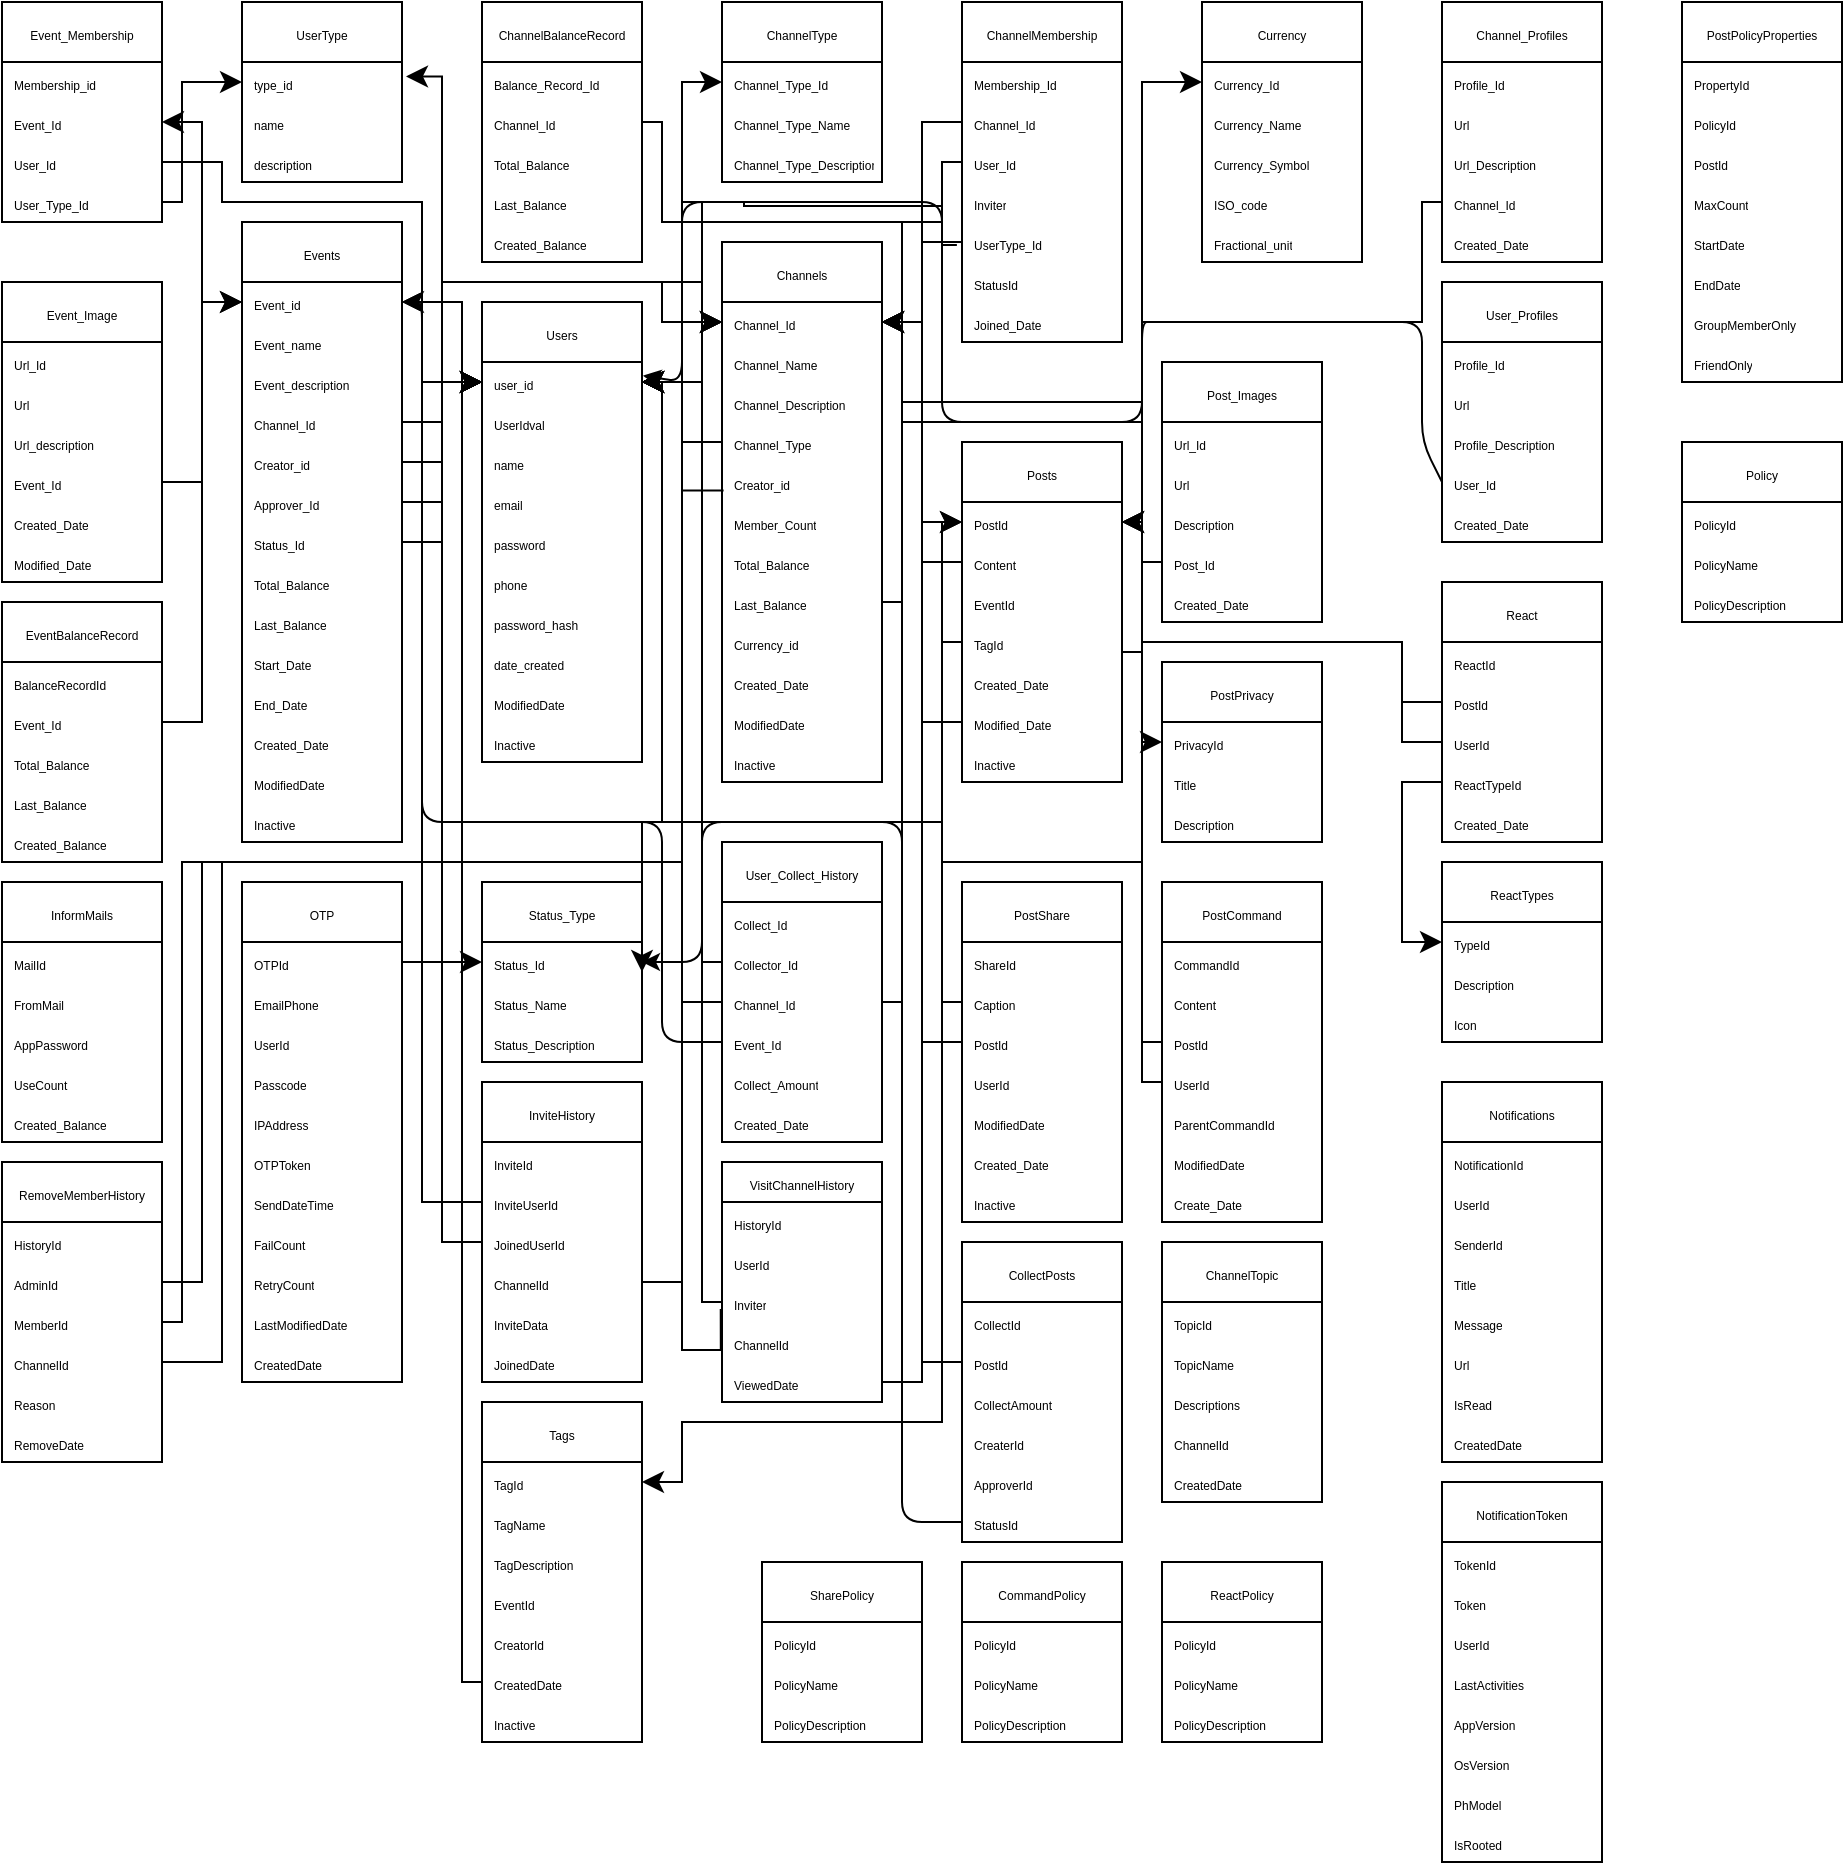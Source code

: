 <mxfile>
    <diagram id="xhCNFaJ6cEggg91gEb-8" name="SQL-TABLES">
        <mxGraphModel dx="563" dy="1339" grid="1" gridSize="10" guides="1" tooltips="1" connect="1" arrows="1" fold="1" page="1" pageScale="1" pageWidth="850" pageHeight="1100" math="0" shadow="0">
            <root>
                <mxCell id="0"/>
                <mxCell id="1" parent="0"/>
                <mxCell id="15" value="&lt;font style=&quot;font-size: 6px;&quot;&gt;Users&lt;/font&gt;" style="swimlane;fontStyle=0;childLayout=stackLayout;horizontal=1;startSize=30;horizontalStack=0;resizeParent=1;resizeParentMax=0;resizeLast=0;collapsible=1;marginBottom=0;whiteSpace=wrap;html=1;" parent="1" vertex="1">
                    <mxGeometry x="280" y="-950" width="80" height="230" as="geometry">
                        <mxRectangle x="40" y="-1080" width="50" height="30" as="alternateBounds"/>
                    </mxGeometry>
                </mxCell>
                <mxCell id="16" value="&lt;font style=&quot;font-size: 6px;&quot;&gt;user_id&lt;/font&gt;" style="text;strokeColor=none;fillColor=none;align=left;verticalAlign=middle;spacingLeft=4;spacingRight=4;overflow=hidden;points=[[0,0.5],[1,0.5]];portConstraint=eastwest;rotatable=0;whiteSpace=wrap;html=1;" parent="15" vertex="1">
                    <mxGeometry y="30" width="80" height="20" as="geometry"/>
                </mxCell>
                <mxCell id="236" value="&lt;font style=&quot;font-size: 6px;&quot;&gt;UserIdval&lt;/font&gt;" style="text;strokeColor=none;fillColor=none;align=left;verticalAlign=middle;spacingLeft=4;spacingRight=4;overflow=hidden;points=[[0,0.5],[1,0.5]];portConstraint=eastwest;rotatable=0;whiteSpace=wrap;html=1;" parent="15" vertex="1">
                    <mxGeometry y="50" width="80" height="20" as="geometry"/>
                </mxCell>
                <mxCell id="17" value="&lt;font style=&quot;font-size: 6px;&quot;&gt;name&lt;/font&gt;" style="text;strokeColor=none;fillColor=none;align=left;verticalAlign=middle;spacingLeft=4;spacingRight=4;overflow=hidden;points=[[0,0.5],[1,0.5]];portConstraint=eastwest;rotatable=0;whiteSpace=wrap;html=1;" parent="15" vertex="1">
                    <mxGeometry y="70" width="80" height="20" as="geometry"/>
                </mxCell>
                <mxCell id="18" value="&lt;font style=&quot;font-size: 6px;&quot;&gt;email&lt;/font&gt;" style="text;strokeColor=none;fillColor=none;align=left;verticalAlign=middle;spacingLeft=4;spacingRight=4;overflow=hidden;points=[[0,0.5],[1,0.5]];portConstraint=eastwest;rotatable=0;whiteSpace=wrap;html=1;" parent="15" vertex="1">
                    <mxGeometry y="90" width="80" height="20" as="geometry"/>
                </mxCell>
                <mxCell id="44" value="&lt;font style=&quot;font-size: 6px;&quot;&gt;password&lt;/font&gt;" style="text;strokeColor=none;fillColor=none;align=left;verticalAlign=middle;spacingLeft=4;spacingRight=4;overflow=hidden;points=[[0,0.5],[1,0.5]];portConstraint=eastwest;rotatable=0;whiteSpace=wrap;html=1;" parent="15" vertex="1">
                    <mxGeometry y="110" width="80" height="20" as="geometry"/>
                </mxCell>
                <mxCell id="45" value="&lt;font style=&quot;font-size: 6px;&quot;&gt;phone&lt;/font&gt;" style="text;strokeColor=none;fillColor=none;align=left;verticalAlign=middle;spacingLeft=4;spacingRight=4;overflow=hidden;points=[[0,0.5],[1,0.5]];portConstraint=eastwest;rotatable=0;whiteSpace=wrap;html=1;" parent="15" vertex="1">
                    <mxGeometry y="130" width="80" height="20" as="geometry"/>
                </mxCell>
                <mxCell id="46" value="&lt;font style=&quot;font-size: 6px;&quot;&gt;password_hash&lt;/font&gt;" style="text;strokeColor=none;fillColor=none;align=left;verticalAlign=middle;spacingLeft=4;spacingRight=4;overflow=hidden;points=[[0,0.5],[1,0.5]];portConstraint=eastwest;rotatable=0;whiteSpace=wrap;html=1;" parent="15" vertex="1">
                    <mxGeometry y="150" width="80" height="20" as="geometry"/>
                </mxCell>
                <mxCell id="47" value="&lt;font style=&quot;font-size: 6px;&quot;&gt;date_created&lt;/font&gt;" style="text;strokeColor=none;fillColor=none;align=left;verticalAlign=middle;spacingLeft=4;spacingRight=4;overflow=hidden;points=[[0,0.5],[1,0.5]];portConstraint=eastwest;rotatable=0;whiteSpace=wrap;html=1;" parent="15" vertex="1">
                    <mxGeometry y="170" width="80" height="20" as="geometry"/>
                </mxCell>
                <mxCell id="t4mJ74qIS9FzzcxV3ARM-265" value="&lt;font style=&quot;font-size: 6px;&quot;&gt;ModifiedDate&lt;/font&gt;" style="text;strokeColor=none;fillColor=none;align=left;verticalAlign=middle;spacingLeft=4;spacingRight=4;overflow=hidden;points=[[0,0.5],[1,0.5]];portConstraint=eastwest;rotatable=0;whiteSpace=wrap;html=1;" parent="15" vertex="1">
                    <mxGeometry y="190" width="80" height="20" as="geometry"/>
                </mxCell>
                <mxCell id="t4mJ74qIS9FzzcxV3ARM-266" value="&lt;font style=&quot;font-size: 6px;&quot;&gt;Inactive&lt;/font&gt;" style="text;strokeColor=none;fillColor=none;align=left;verticalAlign=middle;spacingLeft=4;spacingRight=4;overflow=hidden;points=[[0,0.5],[1,0.5]];portConstraint=eastwest;rotatable=0;whiteSpace=wrap;html=1;" parent="15" vertex="1">
                    <mxGeometry y="210" width="80" height="20" as="geometry"/>
                </mxCell>
                <mxCell id="20" value="&lt;font style=&quot;font-size: 6px;&quot;&gt;Events&lt;/font&gt;" style="swimlane;fontStyle=0;childLayout=stackLayout;horizontal=1;startSize=30;horizontalStack=0;resizeParent=1;resizeParentMax=0;resizeLast=0;collapsible=1;marginBottom=0;whiteSpace=wrap;html=1;" parent="1" vertex="1">
                    <mxGeometry x="160" y="-990" width="80" height="310" as="geometry">
                        <mxRectangle x="160" y="-1080" width="50" height="30" as="alternateBounds"/>
                    </mxGeometry>
                </mxCell>
                <mxCell id="21" value="&lt;font style=&quot;font-size: 6px;&quot;&gt;Event_id&lt;/font&gt;" style="text;strokeColor=none;fillColor=none;align=left;verticalAlign=middle;spacingLeft=4;spacingRight=4;overflow=hidden;points=[[0,0.5],[1,0.5]];portConstraint=eastwest;rotatable=0;whiteSpace=wrap;html=1;" parent="20" vertex="1">
                    <mxGeometry y="30" width="80" height="20" as="geometry"/>
                </mxCell>
                <mxCell id="22" value="&lt;font style=&quot;font-size: 6px;&quot;&gt;Event_name&lt;/font&gt;" style="text;strokeColor=none;fillColor=none;align=left;verticalAlign=middle;spacingLeft=4;spacingRight=4;overflow=hidden;points=[[0,0.5],[1,0.5]];portConstraint=eastwest;rotatable=0;whiteSpace=wrap;html=1;" parent="20" vertex="1">
                    <mxGeometry y="50" width="80" height="20" as="geometry"/>
                </mxCell>
                <mxCell id="23" value="&lt;font style=&quot;font-size: 6px;&quot;&gt;Event_description&lt;/font&gt;" style="text;strokeColor=none;fillColor=none;align=left;verticalAlign=middle;spacingLeft=4;spacingRight=4;overflow=hidden;points=[[0,0.5],[1,0.5]];portConstraint=eastwest;rotatable=0;whiteSpace=wrap;html=1;" parent="20" vertex="1">
                    <mxGeometry y="70" width="80" height="20" as="geometry"/>
                </mxCell>
                <mxCell id="81" value="&lt;font style=&quot;font-size: 6px;&quot;&gt;Channel_Id&lt;/font&gt;" style="text;strokeColor=none;fillColor=none;align=left;verticalAlign=middle;spacingLeft=4;spacingRight=4;overflow=hidden;points=[[0,0.5],[1,0.5]];portConstraint=eastwest;rotatable=0;whiteSpace=wrap;html=1;" parent="20" vertex="1">
                    <mxGeometry y="90" width="80" height="20" as="geometry"/>
                </mxCell>
                <mxCell id="82" value="&lt;font style=&quot;font-size: 6px;&quot;&gt;Creator_id&lt;/font&gt;" style="text;strokeColor=none;fillColor=none;align=left;verticalAlign=middle;spacingLeft=4;spacingRight=4;overflow=hidden;points=[[0,0.5],[1,0.5]];portConstraint=eastwest;rotatable=0;whiteSpace=wrap;html=1;" parent="20" vertex="1">
                    <mxGeometry y="110" width="80" height="20" as="geometry"/>
                </mxCell>
                <mxCell id="125" value="&lt;font style=&quot;font-size: 6px;&quot;&gt;Approver_Id&lt;/font&gt;" style="text;strokeColor=none;fillColor=none;align=left;verticalAlign=middle;spacingLeft=4;spacingRight=4;overflow=hidden;points=[[0,0.5],[1,0.5]];portConstraint=eastwest;rotatable=0;whiteSpace=wrap;html=1;" parent="20" vertex="1">
                    <mxGeometry y="130" width="80" height="20" as="geometry"/>
                </mxCell>
                <mxCell id="124" value="&lt;font style=&quot;font-size: 6px;&quot;&gt;Status_Id&lt;/font&gt;" style="text;strokeColor=none;fillColor=none;align=left;verticalAlign=middle;spacingLeft=4;spacingRight=4;overflow=hidden;points=[[0,0.5],[1,0.5]];portConstraint=eastwest;rotatable=0;whiteSpace=wrap;html=1;" parent="20" vertex="1">
                    <mxGeometry y="150" width="80" height="20" as="geometry"/>
                </mxCell>
                <mxCell id="153" value="&lt;font style=&quot;font-size: 6px;&quot;&gt;Total_Balance&lt;/font&gt;" style="text;strokeColor=none;fillColor=none;align=left;verticalAlign=middle;spacingLeft=4;spacingRight=4;overflow=hidden;points=[[0,0.5],[1,0.5]];portConstraint=eastwest;rotatable=0;whiteSpace=wrap;html=1;" parent="20" vertex="1">
                    <mxGeometry y="170" width="80" height="20" as="geometry"/>
                </mxCell>
                <mxCell id="154" value="&lt;font style=&quot;font-size: 6px;&quot;&gt;Last_Balance&lt;/font&gt;" style="text;strokeColor=none;fillColor=none;align=left;verticalAlign=middle;spacingLeft=4;spacingRight=4;overflow=hidden;points=[[0,0.5],[1,0.5]];portConstraint=eastwest;rotatable=0;whiteSpace=wrap;html=1;" parent="20" vertex="1">
                    <mxGeometry y="190" width="80" height="20" as="geometry"/>
                </mxCell>
                <mxCell id="83" value="&lt;font style=&quot;font-size: 6px;&quot;&gt;Start_Date&lt;/font&gt;" style="text;strokeColor=none;fillColor=none;align=left;verticalAlign=middle;spacingLeft=4;spacingRight=4;overflow=hidden;points=[[0,0.5],[1,0.5]];portConstraint=eastwest;rotatable=0;whiteSpace=wrap;html=1;" parent="20" vertex="1">
                    <mxGeometry y="210" width="80" height="20" as="geometry"/>
                </mxCell>
                <mxCell id="84" value="&lt;font style=&quot;font-size: 6px;&quot;&gt;End_Date&lt;/font&gt;" style="text;strokeColor=none;fillColor=none;align=left;verticalAlign=middle;spacingLeft=4;spacingRight=4;overflow=hidden;points=[[0,0.5],[1,0.5]];portConstraint=eastwest;rotatable=0;whiteSpace=wrap;html=1;" parent="20" vertex="1">
                    <mxGeometry y="230" width="80" height="20" as="geometry"/>
                </mxCell>
                <mxCell id="85" value="&lt;font style=&quot;font-size: 6px;&quot;&gt;Created_Date&lt;/font&gt;" style="text;strokeColor=none;fillColor=none;align=left;verticalAlign=middle;spacingLeft=4;spacingRight=4;overflow=hidden;points=[[0,0.5],[1,0.5]];portConstraint=eastwest;rotatable=0;whiteSpace=wrap;html=1;" parent="20" vertex="1">
                    <mxGeometry y="250" width="80" height="20" as="geometry"/>
                </mxCell>
                <mxCell id="t4mJ74qIS9FzzcxV3ARM-267" value="&lt;font style=&quot;font-size: 6px;&quot;&gt;ModifiedDate&lt;/font&gt;" style="text;strokeColor=none;fillColor=none;align=left;verticalAlign=middle;spacingLeft=4;spacingRight=4;overflow=hidden;points=[[0,0.5],[1,0.5]];portConstraint=eastwest;rotatable=0;whiteSpace=wrap;html=1;" parent="20" vertex="1">
                    <mxGeometry y="270" width="80" height="20" as="geometry"/>
                </mxCell>
                <mxCell id="t4mJ74qIS9FzzcxV3ARM-268" value="&lt;font style=&quot;font-size: 6px;&quot;&gt;Inactive&lt;/font&gt;" style="text;strokeColor=none;fillColor=none;align=left;verticalAlign=middle;spacingLeft=4;spacingRight=4;overflow=hidden;points=[[0,0.5],[1,0.5]];portConstraint=eastwest;rotatable=0;whiteSpace=wrap;html=1;" parent="20" vertex="1">
                    <mxGeometry y="290" width="80" height="20" as="geometry"/>
                </mxCell>
                <mxCell id="24" value="&lt;font style=&quot;font-size: 6px;&quot;&gt;Event_Membership&lt;/font&gt;" style="swimlane;fontStyle=0;childLayout=stackLayout;horizontal=1;startSize=30;horizontalStack=0;resizeParent=1;resizeParentMax=0;resizeLast=0;collapsible=1;marginBottom=0;whiteSpace=wrap;html=1;" parent="1" vertex="1">
                    <mxGeometry x="40" y="-1100" width="80" height="110" as="geometry">
                        <mxRectangle x="280" y="-1080" width="50" height="30" as="alternateBounds"/>
                    </mxGeometry>
                </mxCell>
                <mxCell id="25" value="&lt;font style=&quot;font-size: 6px;&quot;&gt;Membership_id&lt;/font&gt;" style="text;strokeColor=none;fillColor=none;align=left;verticalAlign=middle;spacingLeft=4;spacingRight=4;overflow=hidden;points=[[0,0.5],[1,0.5]];portConstraint=eastwest;rotatable=0;whiteSpace=wrap;html=1;" parent="24" vertex="1">
                    <mxGeometry y="30" width="80" height="20" as="geometry"/>
                </mxCell>
                <mxCell id="26" value="&lt;font style=&quot;font-size: 6px;&quot;&gt;Event_Id&lt;/font&gt;" style="text;strokeColor=none;fillColor=none;align=left;verticalAlign=middle;spacingLeft=4;spacingRight=4;overflow=hidden;points=[[0,0.5],[1,0.5]];portConstraint=eastwest;rotatable=0;whiteSpace=wrap;html=1;" parent="24" vertex="1">
                    <mxGeometry y="50" width="80" height="20" as="geometry"/>
                </mxCell>
                <mxCell id="91" value="&lt;font style=&quot;font-size: 6px;&quot;&gt;User_Id&lt;/font&gt;" style="text;strokeColor=none;fillColor=none;align=left;verticalAlign=middle;spacingLeft=4;spacingRight=4;overflow=hidden;points=[[0,0.5],[1,0.5]];portConstraint=eastwest;rotatable=0;whiteSpace=wrap;html=1;" parent="24" vertex="1">
                    <mxGeometry y="70" width="80" height="20" as="geometry"/>
                </mxCell>
                <mxCell id="92" value="&lt;font style=&quot;font-size: 6px;&quot;&gt;User_Type_Id&lt;/font&gt;" style="text;strokeColor=none;fillColor=none;align=left;verticalAlign=middle;spacingLeft=4;spacingRight=4;overflow=hidden;points=[[0,0.5],[1,0.5]];portConstraint=eastwest;rotatable=0;whiteSpace=wrap;html=1;" parent="24" vertex="1">
                    <mxGeometry y="90" width="80" height="20" as="geometry"/>
                </mxCell>
                <mxCell id="28" value="&lt;font style=&quot;font-size: 6px;&quot;&gt;Channels&lt;/font&gt;" style="swimlane;fontStyle=0;childLayout=stackLayout;horizontal=1;startSize=30;horizontalStack=0;resizeParent=1;resizeParentMax=0;resizeLast=0;collapsible=1;marginBottom=0;whiteSpace=wrap;html=1;" parent="1" vertex="1">
                    <mxGeometry x="400" y="-980" width="80" height="270" as="geometry">
                        <mxRectangle x="400" y="-1080" width="50" height="30" as="alternateBounds"/>
                    </mxGeometry>
                </mxCell>
                <mxCell id="29" value="&lt;font style=&quot;font-size: 6px;&quot;&gt;Channel_Id&lt;/font&gt;" style="text;strokeColor=none;fillColor=none;align=left;verticalAlign=middle;spacingLeft=4;spacingRight=4;overflow=hidden;points=[[0,0.5],[1,0.5]];portConstraint=eastwest;rotatable=0;whiteSpace=wrap;html=1;" parent="28" vertex="1">
                    <mxGeometry y="30" width="80" height="20" as="geometry"/>
                </mxCell>
                <mxCell id="30" value="&lt;font style=&quot;font-size: 6px;&quot;&gt;Channel_Name&lt;/font&gt;" style="text;strokeColor=none;fillColor=none;align=left;verticalAlign=middle;spacingLeft=4;spacingRight=4;overflow=hidden;points=[[0,0.5],[1,0.5]];portConstraint=eastwest;rotatable=0;whiteSpace=wrap;html=1;" parent="28" vertex="1">
                    <mxGeometry y="50" width="80" height="20" as="geometry"/>
                </mxCell>
                <mxCell id="52" value="&lt;font style=&quot;font-size: 6px;&quot;&gt;Channel_Description&lt;/font&gt;" style="text;strokeColor=none;fillColor=none;align=left;verticalAlign=middle;spacingLeft=4;spacingRight=4;overflow=hidden;points=[[0,0.5],[1,0.5]];portConstraint=eastwest;rotatable=0;whiteSpace=wrap;html=1;" parent="28" vertex="1">
                    <mxGeometry y="70" width="80" height="20" as="geometry"/>
                </mxCell>
                <mxCell id="31" value="&lt;font style=&quot;font-size: 6px;&quot;&gt;Channel_Type&lt;/font&gt;" style="text;strokeColor=none;fillColor=none;align=left;verticalAlign=middle;spacingLeft=4;spacingRight=4;overflow=hidden;points=[[0,0.5],[1,0.5]];portConstraint=eastwest;rotatable=0;whiteSpace=wrap;html=1;" parent="28" vertex="1">
                    <mxGeometry y="90" width="80" height="20" as="geometry"/>
                </mxCell>
                <mxCell id="48" value="&lt;font style=&quot;font-size: 6px;&quot;&gt;Creator_id&lt;/font&gt;" style="text;strokeColor=none;fillColor=none;align=left;verticalAlign=middle;spacingLeft=4;spacingRight=4;overflow=hidden;points=[[0,0.5],[1,0.5]];portConstraint=eastwest;rotatable=0;whiteSpace=wrap;html=1;" parent="28" vertex="1">
                    <mxGeometry y="110" width="80" height="20" as="geometry"/>
                </mxCell>
                <mxCell id="162" value="&lt;font style=&quot;font-size: 6px;&quot;&gt;Member_Count&lt;/font&gt;" style="text;strokeColor=none;fillColor=none;align=left;verticalAlign=middle;spacingLeft=4;spacingRight=4;overflow=hidden;points=[[0,0.5],[1,0.5]];portConstraint=eastwest;rotatable=0;whiteSpace=wrap;html=1;" parent="28" vertex="1">
                    <mxGeometry y="130" width="80" height="20" as="geometry"/>
                </mxCell>
                <mxCell id="49" value="&lt;font style=&quot;font-size: 6px;&quot;&gt;Total_Balance&lt;/font&gt;" style="text;strokeColor=none;fillColor=none;align=left;verticalAlign=middle;spacingLeft=4;spacingRight=4;overflow=hidden;points=[[0,0.5],[1,0.5]];portConstraint=eastwest;rotatable=0;whiteSpace=wrap;html=1;" parent="28" vertex="1">
                    <mxGeometry y="150" width="80" height="20" as="geometry"/>
                </mxCell>
                <mxCell id="50" value="&lt;font style=&quot;font-size: 6px;&quot;&gt;Last_Balance&lt;/font&gt;" style="text;strokeColor=none;fillColor=none;align=left;verticalAlign=middle;spacingLeft=4;spacingRight=4;overflow=hidden;points=[[0,0.5],[1,0.5]];portConstraint=eastwest;rotatable=0;whiteSpace=wrap;html=1;" parent="28" vertex="1">
                    <mxGeometry y="170" width="80" height="20" as="geometry"/>
                </mxCell>
                <mxCell id="72" value="&lt;font style=&quot;font-size: 6px;&quot;&gt;Currency_id&lt;/font&gt;" style="text;strokeColor=none;fillColor=none;align=left;verticalAlign=middle;spacingLeft=4;spacingRight=4;overflow=hidden;points=[[0,0.5],[1,0.5]];portConstraint=eastwest;rotatable=0;whiteSpace=wrap;html=1;" parent="28" vertex="1">
                    <mxGeometry y="190" width="80" height="20" as="geometry"/>
                </mxCell>
                <mxCell id="244" value="&lt;font style=&quot;font-size: 6px;&quot;&gt;Created_Date&lt;/font&gt;" style="text;strokeColor=none;fillColor=none;align=left;verticalAlign=middle;spacingLeft=4;spacingRight=4;overflow=hidden;points=[[0,0.5],[1,0.5]];portConstraint=eastwest;rotatable=0;whiteSpace=wrap;html=1;" parent="28" vertex="1">
                    <mxGeometry y="210" width="80" height="20" as="geometry"/>
                </mxCell>
                <mxCell id="t4mJ74qIS9FzzcxV3ARM-263" value="&lt;font style=&quot;font-size: 6px;&quot;&gt;ModifiedDate&lt;/font&gt;" style="text;strokeColor=none;fillColor=none;align=left;verticalAlign=middle;spacingLeft=4;spacingRight=4;overflow=hidden;points=[[0,0.5],[1,0.5]];portConstraint=eastwest;rotatable=0;whiteSpace=wrap;html=1;" parent="28" vertex="1">
                    <mxGeometry y="230" width="80" height="20" as="geometry"/>
                </mxCell>
                <mxCell id="t4mJ74qIS9FzzcxV3ARM-264" value="&lt;font style=&quot;font-size: 6px;&quot;&gt;Inactive&lt;/font&gt;" style="text;strokeColor=none;fillColor=none;align=left;verticalAlign=middle;spacingLeft=4;spacingRight=4;overflow=hidden;points=[[0,0.5],[1,0.5]];portConstraint=eastwest;rotatable=0;whiteSpace=wrap;html=1;" parent="28" vertex="1">
                    <mxGeometry y="250" width="80" height="20" as="geometry"/>
                </mxCell>
                <mxCell id="32" value="&lt;font style=&quot;font-size: 6px;&quot;&gt;ChannelType&lt;/font&gt;" style="swimlane;fontStyle=0;childLayout=stackLayout;horizontal=1;startSize=30;horizontalStack=0;resizeParent=1;resizeParentMax=0;resizeLast=0;collapsible=1;marginBottom=0;whiteSpace=wrap;html=1;" parent="1" vertex="1">
                    <mxGeometry x="400" y="-1100" width="80" height="90" as="geometry">
                        <mxRectangle x="520" y="-1080" width="50" height="30" as="alternateBounds"/>
                    </mxGeometry>
                </mxCell>
                <mxCell id="33" value="&lt;font style=&quot;font-size: 6px;&quot;&gt;Channel_Type_Id&lt;/font&gt;" style="text;strokeColor=none;fillColor=none;align=left;verticalAlign=middle;spacingLeft=4;spacingRight=4;overflow=hidden;points=[[0,0.5],[1,0.5]];portConstraint=eastwest;rotatable=0;whiteSpace=wrap;html=1;" parent="32" vertex="1">
                    <mxGeometry y="30" width="80" height="20" as="geometry"/>
                </mxCell>
                <mxCell id="34" value="&lt;font style=&quot;font-size: 6px;&quot;&gt;Channel_Type_Name&lt;/font&gt;" style="text;strokeColor=none;fillColor=none;align=left;verticalAlign=middle;spacingLeft=4;spacingRight=4;overflow=hidden;points=[[0,0.5],[1,0.5]];portConstraint=eastwest;rotatable=0;whiteSpace=wrap;html=1;" parent="32" vertex="1">
                    <mxGeometry y="50" width="80" height="20" as="geometry"/>
                </mxCell>
                <mxCell id="35" value="&lt;font style=&quot;font-size: 6px;&quot;&gt;Channel_Type_Description&lt;/font&gt;" style="text;strokeColor=none;fillColor=none;align=left;verticalAlign=middle;spacingLeft=4;spacingRight=4;overflow=hidden;points=[[0,0.5],[1,0.5]];portConstraint=eastwest;rotatable=0;whiteSpace=wrap;html=1;" parent="32" vertex="1">
                    <mxGeometry y="70" width="80" height="20" as="geometry"/>
                </mxCell>
                <mxCell id="36" value="&lt;font style=&quot;font-size: 6px;&quot;&gt;ChannelBalanceRecord&lt;/font&gt;" style="swimlane;fontStyle=0;childLayout=stackLayout;horizontal=1;startSize=30;horizontalStack=0;resizeParent=1;resizeParentMax=0;resizeLast=0;collapsible=1;marginBottom=0;whiteSpace=wrap;html=1;" parent="1" vertex="1">
                    <mxGeometry x="280" y="-1100" width="80" height="130" as="geometry">
                        <mxRectangle x="640" y="-1080" width="50" height="30" as="alternateBounds"/>
                    </mxGeometry>
                </mxCell>
                <mxCell id="37" value="&lt;font style=&quot;font-size: 6px;&quot;&gt;Balance_Record_Id&lt;/font&gt;" style="text;strokeColor=none;fillColor=none;align=left;verticalAlign=middle;spacingLeft=4;spacingRight=4;overflow=hidden;points=[[0,0.5],[1,0.5]];portConstraint=eastwest;rotatable=0;whiteSpace=wrap;html=1;" parent="36" vertex="1">
                    <mxGeometry y="30" width="80" height="20" as="geometry"/>
                </mxCell>
                <mxCell id="38" value="&lt;font style=&quot;font-size: 6px;&quot;&gt;Channel_Id&lt;/font&gt;" style="text;strokeColor=none;fillColor=none;align=left;verticalAlign=middle;spacingLeft=4;spacingRight=4;overflow=hidden;points=[[0,0.5],[1,0.5]];portConstraint=eastwest;rotatable=0;whiteSpace=wrap;html=1;" parent="36" vertex="1">
                    <mxGeometry y="50" width="80" height="20" as="geometry"/>
                </mxCell>
                <mxCell id="39" value="&lt;font style=&quot;font-size: 6px;&quot;&gt;Total_Balance&lt;/font&gt;" style="text;strokeColor=none;fillColor=none;align=left;verticalAlign=middle;spacingLeft=4;spacingRight=4;overflow=hidden;points=[[0,0.5],[1,0.5]];portConstraint=eastwest;rotatable=0;whiteSpace=wrap;html=1;" parent="36" vertex="1">
                    <mxGeometry y="70" width="80" height="20" as="geometry"/>
                </mxCell>
                <mxCell id="53" value="&lt;font style=&quot;font-size: 6px;&quot;&gt;Last_Balance&lt;/font&gt;" style="text;strokeColor=none;fillColor=none;align=left;verticalAlign=middle;spacingLeft=4;spacingRight=4;overflow=hidden;points=[[0,0.5],[1,0.5]];portConstraint=eastwest;rotatable=0;whiteSpace=wrap;html=1;" parent="36" vertex="1">
                    <mxGeometry y="90" width="80" height="20" as="geometry"/>
                </mxCell>
                <mxCell id="54" value="&lt;font style=&quot;font-size: 6px;&quot;&gt;Created_Balance&lt;/font&gt;" style="text;strokeColor=none;fillColor=none;align=left;verticalAlign=middle;spacingLeft=4;spacingRight=4;overflow=hidden;points=[[0,0.5],[1,0.5]];portConstraint=eastwest;rotatable=0;whiteSpace=wrap;html=1;" parent="36" vertex="1">
                    <mxGeometry y="110" width="80" height="20" as="geometry"/>
                </mxCell>
                <mxCell id="40" value="&lt;font style=&quot;font-size: 6px;&quot;&gt;ChannelMembership&lt;/font&gt;" style="swimlane;fontStyle=0;childLayout=stackLayout;horizontal=1;startSize=30;horizontalStack=0;resizeParent=1;resizeParentMax=0;resizeLast=0;collapsible=1;marginBottom=0;whiteSpace=wrap;html=1;" parent="1" vertex="1">
                    <mxGeometry x="520" y="-1100" width="80" height="170" as="geometry">
                        <mxRectangle x="760" y="-1080" width="50" height="30" as="alternateBounds"/>
                    </mxGeometry>
                </mxCell>
                <mxCell id="41" value="&lt;font style=&quot;font-size: 6px;&quot;&gt;Membership_Id&lt;/font&gt;" style="text;strokeColor=none;fillColor=none;align=left;verticalAlign=middle;spacingLeft=4;spacingRight=4;overflow=hidden;points=[[0,0.5],[1,0.5]];portConstraint=eastwest;rotatable=0;whiteSpace=wrap;html=1;" parent="40" vertex="1">
                    <mxGeometry y="30" width="80" height="20" as="geometry"/>
                </mxCell>
                <mxCell id="42" value="&lt;font style=&quot;font-size: 6px;&quot;&gt;Channel_Id&lt;/font&gt;" style="text;strokeColor=none;fillColor=none;align=left;verticalAlign=middle;spacingLeft=4;spacingRight=4;overflow=hidden;points=[[0,0.5],[1,0.5]];portConstraint=eastwest;rotatable=0;whiteSpace=wrap;html=1;" parent="40" vertex="1">
                    <mxGeometry y="50" width="80" height="20" as="geometry"/>
                </mxCell>
                <mxCell id="43" value="&lt;font style=&quot;font-size: 6px;&quot;&gt;User_Id&lt;/font&gt;" style="text;strokeColor=none;fillColor=none;align=left;verticalAlign=middle;spacingLeft=4;spacingRight=4;overflow=hidden;points=[[0,0.5],[1,0.5]];portConstraint=eastwest;rotatable=0;whiteSpace=wrap;html=1;" parent="40" vertex="1">
                    <mxGeometry y="70" width="80" height="20" as="geometry"/>
                </mxCell>
                <mxCell id="fAl0FBZ8iJkdD2rhMThC-278" value="&lt;font style=&quot;font-size: 6px;&quot;&gt;Inviter&lt;/font&gt;" style="text;strokeColor=none;fillColor=none;align=left;verticalAlign=middle;spacingLeft=4;spacingRight=4;overflow=hidden;points=[[0,0.5],[1,0.5]];portConstraint=eastwest;rotatable=0;whiteSpace=wrap;html=1;" parent="40" vertex="1">
                    <mxGeometry y="90" width="80" height="20" as="geometry"/>
                </mxCell>
                <mxCell id="55" value="&lt;font style=&quot;font-size: 6px;&quot;&gt;UserType_Id&lt;/font&gt;" style="text;strokeColor=none;fillColor=none;align=left;verticalAlign=middle;spacingLeft=4;spacingRight=4;overflow=hidden;points=[[0,0.5],[1,0.5]];portConstraint=eastwest;rotatable=0;whiteSpace=wrap;html=1;" parent="40" vertex="1">
                    <mxGeometry y="110" width="80" height="20" as="geometry"/>
                </mxCell>
                <mxCell id="56" value="&lt;font style=&quot;font-size: 6px;&quot;&gt;StatusId&lt;/font&gt;" style="text;strokeColor=none;fillColor=none;align=left;verticalAlign=middle;spacingLeft=4;spacingRight=4;overflow=hidden;points=[[0,0.5],[1,0.5]];portConstraint=eastwest;rotatable=0;whiteSpace=wrap;html=1;" parent="40" vertex="1">
                    <mxGeometry y="130" width="80" height="20" as="geometry"/>
                </mxCell>
                <mxCell id="260" value="&lt;font style=&quot;font-size: 6px;&quot;&gt;Joined_Date&lt;/font&gt;" style="text;strokeColor=none;fillColor=none;align=left;verticalAlign=middle;spacingLeft=4;spacingRight=4;overflow=hidden;points=[[0,0.5],[1,0.5]];portConstraint=eastwest;rotatable=0;whiteSpace=wrap;html=1;" parent="40" vertex="1">
                    <mxGeometry y="150" width="80" height="20" as="geometry"/>
                </mxCell>
                <mxCell id="57" value="&lt;font style=&quot;font-size: 6px;&quot;&gt;Currency&lt;/font&gt;" style="swimlane;fontStyle=0;childLayout=stackLayout;horizontal=1;startSize=30;horizontalStack=0;resizeParent=1;resizeParentMax=0;resizeLast=0;collapsible=1;marginBottom=0;whiteSpace=wrap;html=1;" parent="1" vertex="1">
                    <mxGeometry x="640" y="-1100" width="80" height="130" as="geometry">
                        <mxRectangle x="160" y="-1080" width="50" height="30" as="alternateBounds"/>
                    </mxGeometry>
                </mxCell>
                <mxCell id="58" value="&lt;font style=&quot;font-size: 6px;&quot;&gt;Currency_Id&lt;/font&gt;" style="text;strokeColor=none;fillColor=none;align=left;verticalAlign=middle;spacingLeft=4;spacingRight=4;overflow=hidden;points=[[0,0.5],[1,0.5]];portConstraint=eastwest;rotatable=0;whiteSpace=wrap;html=1;" parent="57" vertex="1">
                    <mxGeometry y="30" width="80" height="20" as="geometry"/>
                </mxCell>
                <mxCell id="59" value="&lt;font style=&quot;font-size: 6px;&quot;&gt;Currency_Name&lt;/font&gt;" style="text;strokeColor=none;fillColor=none;align=left;verticalAlign=middle;spacingLeft=4;spacingRight=4;overflow=hidden;points=[[0,0.5],[1,0.5]];portConstraint=eastwest;rotatable=0;whiteSpace=wrap;html=1;" parent="57" vertex="1">
                    <mxGeometry y="50" width="80" height="20" as="geometry"/>
                </mxCell>
                <mxCell id="60" value="&lt;font style=&quot;font-size: 6px;&quot;&gt;Currency_Symbol&lt;/font&gt;" style="text;strokeColor=none;fillColor=none;align=left;verticalAlign=middle;spacingLeft=4;spacingRight=4;overflow=hidden;points=[[0,0.5],[1,0.5]];portConstraint=eastwest;rotatable=0;whiteSpace=wrap;html=1;" parent="57" vertex="1">
                    <mxGeometry y="70" width="80" height="20" as="geometry"/>
                </mxCell>
                <mxCell id="61" value="&lt;font style=&quot;font-size: 6px;&quot;&gt;ISO_code&lt;/font&gt;" style="text;strokeColor=none;fillColor=none;align=left;verticalAlign=middle;spacingLeft=4;spacingRight=4;overflow=hidden;points=[[0,0.5],[1,0.5]];portConstraint=eastwest;rotatable=0;whiteSpace=wrap;html=1;" parent="57" vertex="1">
                    <mxGeometry y="90" width="80" height="20" as="geometry"/>
                </mxCell>
                <mxCell id="62" value="&lt;font style=&quot;font-size: 6px;&quot;&gt;Fractional_unit&lt;/font&gt;" style="text;strokeColor=none;fillColor=none;align=left;verticalAlign=middle;spacingLeft=4;spacingRight=4;overflow=hidden;points=[[0,0.5],[1,0.5]];portConstraint=eastwest;rotatable=0;whiteSpace=wrap;html=1;" parent="57" vertex="1">
                    <mxGeometry y="110" width="80" height="20" as="geometry"/>
                </mxCell>
                <mxCell id="63" value="&lt;font style=&quot;font-size: 6px;&quot;&gt;Status_Type&lt;/font&gt;" style="swimlane;fontStyle=0;childLayout=stackLayout;horizontal=1;startSize=30;horizontalStack=0;resizeParent=1;resizeParentMax=0;resizeLast=0;collapsible=1;marginBottom=0;whiteSpace=wrap;html=1;" parent="1" vertex="1">
                    <mxGeometry x="280" y="-660" width="80" height="90" as="geometry">
                        <mxRectangle x="160" y="-1080" width="50" height="30" as="alternateBounds"/>
                    </mxGeometry>
                </mxCell>
                <mxCell id="64" value="&lt;font style=&quot;font-size: 6px;&quot;&gt;Status_Id&lt;/font&gt;" style="text;strokeColor=none;fillColor=none;align=left;verticalAlign=middle;spacingLeft=4;spacingRight=4;overflow=hidden;points=[[0,0.5],[1,0.5]];portConstraint=eastwest;rotatable=0;whiteSpace=wrap;html=1;" parent="63" vertex="1">
                    <mxGeometry y="30" width="80" height="20" as="geometry"/>
                </mxCell>
                <mxCell id="65" value="&lt;font style=&quot;font-size: 6px;&quot;&gt;Status_Name&lt;/font&gt;" style="text;strokeColor=none;fillColor=none;align=left;verticalAlign=middle;spacingLeft=4;spacingRight=4;overflow=hidden;points=[[0,0.5],[1,0.5]];portConstraint=eastwest;rotatable=0;whiteSpace=wrap;html=1;" parent="63" vertex="1">
                    <mxGeometry y="50" width="80" height="20" as="geometry"/>
                </mxCell>
                <mxCell id="66" value="&lt;font style=&quot;font-size: 6px;&quot;&gt;Status_Description&lt;/font&gt;" style="text;strokeColor=none;fillColor=none;align=left;verticalAlign=middle;spacingLeft=4;spacingRight=4;overflow=hidden;points=[[0,0.5],[1,0.5]];portConstraint=eastwest;rotatable=0;whiteSpace=wrap;html=1;" parent="63" vertex="1">
                    <mxGeometry y="70" width="80" height="20" as="geometry"/>
                </mxCell>
                <mxCell id="67" value="" style="edgeStyle=segmentEdgeStyle;endArrow=classic;html=1;curved=0;rounded=0;endSize=8;startSize=8;exitX=0;exitY=0.5;exitDx=0;exitDy=0;" parent="1" source="42" edge="1">
                    <mxGeometry width="50" height="50" relative="1" as="geometry">
                        <mxPoint x="490" y="-870" as="sourcePoint"/>
                        <mxPoint x="480" y="-940" as="targetPoint"/>
                        <Array as="points">
                            <mxPoint x="500" y="-1040"/>
                            <mxPoint x="500" y="-940"/>
                            <mxPoint x="480" y="-940"/>
                        </Array>
                    </mxGeometry>
                </mxCell>
                <mxCell id="69" value="" style="edgeStyle=segmentEdgeStyle;endArrow=classic;html=1;curved=0;rounded=0;endSize=8;startSize=8;exitX=0;exitY=0.5;exitDx=0;exitDy=0;" parent="1" source="43" edge="1">
                    <mxGeometry width="50" height="50" relative="1" as="geometry">
                        <mxPoint x="530" y="-1030" as="sourcePoint"/>
                        <mxPoint x="360" y="-910" as="targetPoint"/>
                        <Array as="points">
                            <mxPoint x="510" y="-1020"/>
                            <mxPoint x="510" y="-990"/>
                            <mxPoint x="390" y="-990"/>
                            <mxPoint x="390" y="-910"/>
                        </Array>
                    </mxGeometry>
                </mxCell>
                <mxCell id="70" value="" style="edgeStyle=segmentEdgeStyle;endArrow=classic;html=1;curved=0;rounded=0;endSize=8;startSize=8;exitX=0;exitY=0.5;exitDx=0;exitDy=0;entryX=0;entryY=0.5;entryDx=0;entryDy=0;" parent="1" source="31" target="33" edge="1">
                    <mxGeometry width="50" height="50" relative="1" as="geometry">
                        <mxPoint x="530" y="-1010" as="sourcePoint"/>
                        <mxPoint x="390" y="-1060" as="targetPoint"/>
                        <Array as="points">
                            <mxPoint x="380" y="-880"/>
                            <mxPoint x="380" y="-1060"/>
                        </Array>
                    </mxGeometry>
                </mxCell>
                <mxCell id="71" value="" style="edgeStyle=segmentEdgeStyle;endArrow=classic;html=1;curved=0;rounded=0;endSize=8;startSize=8;entryX=1;entryY=0.5;entryDx=0;entryDy=0;" parent="1" source="38" target="29" edge="1">
                    <mxGeometry width="50" height="50" relative="1" as="geometry">
                        <mxPoint x="270" y="-1040" as="sourcePoint"/>
                        <mxPoint x="490" y="-930" as="targetPoint"/>
                        <Array as="points">
                            <mxPoint x="370" y="-1040"/>
                            <mxPoint x="370" y="-990"/>
                            <mxPoint x="490" y="-990"/>
                            <mxPoint x="490" y="-940"/>
                        </Array>
                    </mxGeometry>
                </mxCell>
                <mxCell id="73" value="" style="edgeStyle=segmentEdgeStyle;endArrow=classic;html=1;curved=0;rounded=0;endSize=8;startSize=8;exitX=1;exitY=0.5;exitDx=0;exitDy=0;entryX=0;entryY=0.5;entryDx=0;entryDy=0;" parent="1" source="72" target="58" edge="1">
                    <mxGeometry width="50" height="50" relative="1" as="geometry">
                        <mxPoint x="530" y="-850" as="sourcePoint"/>
                        <mxPoint x="620" y="-1060" as="targetPoint"/>
                        <Array as="points">
                            <mxPoint x="480" y="-800"/>
                            <mxPoint x="490" y="-800"/>
                            <mxPoint x="490" y="-900"/>
                            <mxPoint x="610" y="-900"/>
                            <mxPoint x="610" y="-1060"/>
                        </Array>
                    </mxGeometry>
                </mxCell>
                <mxCell id="74" value="" style="edgeStyle=segmentEdgeStyle;endArrow=classic;html=1;curved=0;rounded=0;endSize=8;startSize=8;exitX=0.01;exitY=0.712;exitDx=0;exitDy=0;exitPerimeter=0;entryX=1;entryY=0.5;entryDx=0;entryDy=0;" parent="1" source="48" target="16" edge="1">
                    <mxGeometry width="50" height="50" relative="1" as="geometry">
                        <mxPoint x="410" y="-870" as="sourcePoint"/>
                        <mxPoint x="360" y="-920" as="targetPoint"/>
                        <Array as="points">
                            <mxPoint x="380" y="-856"/>
                            <mxPoint x="380" y="-910"/>
                        </Array>
                    </mxGeometry>
                </mxCell>
                <mxCell id="86" value="&lt;font style=&quot;font-size: 6px;&quot;&gt;UserType&lt;/font&gt;" style="swimlane;fontStyle=0;childLayout=stackLayout;horizontal=1;startSize=30;horizontalStack=0;resizeParent=1;resizeParentMax=0;resizeLast=0;collapsible=1;marginBottom=0;whiteSpace=wrap;html=1;" parent="1" vertex="1">
                    <mxGeometry x="160" y="-1100" width="80" height="90" as="geometry">
                        <mxRectangle x="280" y="-1080" width="50" height="30" as="alternateBounds"/>
                    </mxGeometry>
                </mxCell>
                <mxCell id="87" value="&lt;font style=&quot;font-size: 6px;&quot;&gt;type_id&lt;/font&gt;" style="text;strokeColor=none;fillColor=none;align=left;verticalAlign=middle;spacingLeft=4;spacingRight=4;overflow=hidden;points=[[0,0.5],[1,0.5]];portConstraint=eastwest;rotatable=0;whiteSpace=wrap;html=1;" parent="86" vertex="1">
                    <mxGeometry y="30" width="80" height="20" as="geometry"/>
                </mxCell>
                <mxCell id="88" value="&lt;font style=&quot;font-size: 6px;&quot;&gt;name&lt;/font&gt;" style="text;strokeColor=none;fillColor=none;align=left;verticalAlign=middle;spacingLeft=4;spacingRight=4;overflow=hidden;points=[[0,0.5],[1,0.5]];portConstraint=eastwest;rotatable=0;whiteSpace=wrap;html=1;" parent="86" vertex="1">
                    <mxGeometry y="50" width="80" height="20" as="geometry"/>
                </mxCell>
                <mxCell id="89" value="&lt;font style=&quot;font-size: 6px;&quot;&gt;description&lt;/font&gt;" style="text;strokeColor=none;fillColor=none;align=left;verticalAlign=middle;spacingLeft=4;spacingRight=4;overflow=hidden;points=[[0,0.5],[1,0.5]];portConstraint=eastwest;rotatable=0;whiteSpace=wrap;html=1;" parent="86" vertex="1">
                    <mxGeometry y="70" width="80" height="20" as="geometry"/>
                </mxCell>
                <mxCell id="90" value="" style="edgeStyle=segmentEdgeStyle;endArrow=classic;html=1;curved=0;rounded=0;endSize=8;startSize=8;exitX=-0.032;exitY=0.573;exitDx=0;exitDy=0;exitPerimeter=0;entryX=1.025;entryY=0.36;entryDx=0;entryDy=0;entryPerimeter=0;" parent="1" source="55" target="87" edge="1">
                    <mxGeometry width="50" height="50" relative="1" as="geometry">
                        <mxPoint x="410.8" y="-845.76" as="sourcePoint"/>
                        <mxPoint x="260" y="-1060" as="targetPoint"/>
                        <Array as="points">
                            <mxPoint x="510" y="-978"/>
                            <mxPoint x="510" y="-998"/>
                            <mxPoint x="411" y="-998"/>
                            <mxPoint x="411" y="-1000"/>
                            <mxPoint x="390" y="-1000"/>
                            <mxPoint x="390" y="-960"/>
                            <mxPoint x="260" y="-960"/>
                            <mxPoint x="260" y="-1063"/>
                        </Array>
                    </mxGeometry>
                </mxCell>
                <mxCell id="93" value="" style="edgeStyle=segmentEdgeStyle;endArrow=classic;html=1;curved=0;rounded=0;endSize=8;startSize=8;exitX=0;exitY=0.5;exitDx=0;exitDy=0;entryX=1;entryY=0.5;entryDx=0;entryDy=0;" parent="1" source="21" target="26" edge="1">
                    <mxGeometry width="50" height="50" relative="1" as="geometry">
                        <mxPoint x="410" y="-870" as="sourcePoint"/>
                        <mxPoint x="140" y="-1050" as="targetPoint"/>
                        <Array as="points">
                            <mxPoint x="140" y="-950"/>
                            <mxPoint x="140" y="-1040"/>
                        </Array>
                    </mxGeometry>
                </mxCell>
                <mxCell id="94" value="" style="edgeStyle=segmentEdgeStyle;endArrow=classic;html=1;curved=0;rounded=0;endSize=8;startSize=8;exitX=1;exitY=0.75;exitDx=0;exitDy=0;entryX=0;entryY=0.5;entryDx=0;entryDy=0;" parent="1" source="24" target="16" edge="1">
                    <mxGeometry width="50" height="50" relative="1" as="geometry">
                        <mxPoint x="100" y="-970" as="sourcePoint"/>
                        <mxPoint x="270" y="-910" as="targetPoint"/>
                        <Array as="points">
                            <mxPoint x="120" y="-1020"/>
                            <mxPoint x="150" y="-1020"/>
                            <mxPoint x="150" y="-1000"/>
                            <mxPoint x="250" y="-1000"/>
                            <mxPoint x="250" y="-910"/>
                        </Array>
                    </mxGeometry>
                </mxCell>
                <mxCell id="96" value="" style="edgeStyle=segmentEdgeStyle;endArrow=classic;html=1;curved=0;rounded=0;endSize=8;startSize=8;exitX=1;exitY=0.5;exitDx=0;exitDy=0;entryX=0;entryY=0.5;entryDx=0;entryDy=0;" parent="1" source="92" target="87" edge="1">
                    <mxGeometry width="50" height="50" relative="1" as="geometry">
                        <mxPoint x="170" y="-940" as="sourcePoint"/>
                        <mxPoint x="140" y="-1070" as="targetPoint"/>
                        <Array as="points">
                            <mxPoint x="130" y="-1000"/>
                            <mxPoint x="130" y="-1060"/>
                        </Array>
                    </mxGeometry>
                </mxCell>
                <mxCell id="98" value="" style="edgeStyle=segmentEdgeStyle;endArrow=classic;html=1;curved=0;rounded=0;endSize=8;startSize=8;exitX=1;exitY=0.5;exitDx=0;exitDy=0;" parent="1" source="81" target="29" edge="1">
                    <mxGeometry width="50" height="50" relative="1" as="geometry">
                        <mxPoint x="250" y="-890" as="sourcePoint"/>
                        <mxPoint x="390" y="-930" as="targetPoint"/>
                        <Array as="points">
                            <mxPoint x="260" y="-890"/>
                            <mxPoint x="260" y="-960"/>
                            <mxPoint x="370" y="-960"/>
                            <mxPoint x="370" y="-940"/>
                        </Array>
                    </mxGeometry>
                </mxCell>
                <mxCell id="99" value="" style="edgeStyle=elbowEdgeStyle;elbow=horizontal;endArrow=classic;html=1;curved=0;rounded=0;endSize=8;startSize=8;exitX=1;exitY=0.5;exitDx=0;exitDy=0;" parent="1" source="82" edge="1">
                    <mxGeometry width="50" height="50" relative="1" as="geometry">
                        <mxPoint x="250" y="-850" as="sourcePoint"/>
                        <mxPoint x="280" y="-910" as="targetPoint"/>
                    </mxGeometry>
                </mxCell>
                <mxCell id="104" value="&lt;font style=&quot;font-size: 6px;&quot;&gt;Channel_Profiles&lt;/font&gt;" style="swimlane;fontStyle=0;childLayout=stackLayout;horizontal=1;startSize=30;horizontalStack=0;resizeParent=1;resizeParentMax=0;resizeLast=0;collapsible=1;marginBottom=0;whiteSpace=wrap;html=1;" parent="1" vertex="1">
                    <mxGeometry x="760" y="-1100" width="80" height="130" as="geometry">
                        <mxRectangle x="160" y="-1080" width="50" height="30" as="alternateBounds"/>
                    </mxGeometry>
                </mxCell>
                <mxCell id="105" value="&lt;font style=&quot;font-size: 6px;&quot;&gt;Profile_Id&lt;/font&gt;" style="text;strokeColor=none;fillColor=none;align=left;verticalAlign=middle;spacingLeft=4;spacingRight=4;overflow=hidden;points=[[0,0.5],[1,0.5]];portConstraint=eastwest;rotatable=0;whiteSpace=wrap;html=1;" parent="104" vertex="1">
                    <mxGeometry y="30" width="80" height="20" as="geometry"/>
                </mxCell>
                <mxCell id="106" value="&lt;font style=&quot;font-size: 6px;&quot;&gt;Url&lt;/font&gt;" style="text;strokeColor=none;fillColor=none;align=left;verticalAlign=middle;spacingLeft=4;spacingRight=4;overflow=hidden;points=[[0,0.5],[1,0.5]];portConstraint=eastwest;rotatable=0;whiteSpace=wrap;html=1;" parent="104" vertex="1">
                    <mxGeometry y="50" width="80" height="20" as="geometry"/>
                </mxCell>
                <mxCell id="111" value="&lt;font style=&quot;font-size: 6px;&quot;&gt;Url_Description&lt;/font&gt;" style="text;strokeColor=none;fillColor=none;align=left;verticalAlign=middle;spacingLeft=4;spacingRight=4;overflow=hidden;points=[[0,0.5],[1,0.5]];portConstraint=eastwest;rotatable=0;whiteSpace=wrap;html=1;" parent="104" vertex="1">
                    <mxGeometry y="70" width="80" height="20" as="geometry"/>
                </mxCell>
                <mxCell id="108" value="&lt;font style=&quot;font-size: 6px;&quot;&gt;Channel_Id&lt;/font&gt;" style="text;strokeColor=none;fillColor=none;align=left;verticalAlign=middle;spacingLeft=4;spacingRight=4;overflow=hidden;points=[[0,0.5],[1,0.5]];portConstraint=eastwest;rotatable=0;whiteSpace=wrap;html=1;" parent="104" vertex="1">
                    <mxGeometry y="90" width="80" height="20" as="geometry"/>
                </mxCell>
                <mxCell id="107" value="&lt;font style=&quot;font-size: 6px;&quot;&gt;Created_Date&lt;/font&gt;" style="text;strokeColor=none;fillColor=none;align=left;verticalAlign=middle;spacingLeft=4;spacingRight=4;overflow=hidden;points=[[0,0.5],[1,0.5]];portConstraint=eastwest;rotatable=0;whiteSpace=wrap;html=1;" parent="104" vertex="1">
                    <mxGeometry y="110" width="80" height="20" as="geometry"/>
                </mxCell>
                <mxCell id="112" value="&lt;font style=&quot;font-size: 6px;&quot;&gt;Event_Image&lt;/font&gt;" style="swimlane;fontStyle=0;childLayout=stackLayout;horizontal=1;startSize=30;horizontalStack=0;resizeParent=1;resizeParentMax=0;resizeLast=0;collapsible=1;marginBottom=0;whiteSpace=wrap;html=1;" parent="1" vertex="1">
                    <mxGeometry x="40" y="-960" width="80" height="150" as="geometry">
                        <mxRectangle x="160" y="-1080" width="50" height="30" as="alternateBounds"/>
                    </mxGeometry>
                </mxCell>
                <mxCell id="113" value="&lt;font style=&quot;font-size: 6px;&quot;&gt;Url_Id&lt;/font&gt;" style="text;strokeColor=none;fillColor=none;align=left;verticalAlign=middle;spacingLeft=4;spacingRight=4;overflow=hidden;points=[[0,0.5],[1,0.5]];portConstraint=eastwest;rotatable=0;whiteSpace=wrap;html=1;" parent="112" vertex="1">
                    <mxGeometry y="30" width="80" height="20" as="geometry"/>
                </mxCell>
                <mxCell id="114" value="&lt;font style=&quot;font-size: 6px;&quot;&gt;Url&lt;/font&gt;" style="text;strokeColor=none;fillColor=none;align=left;verticalAlign=middle;spacingLeft=4;spacingRight=4;overflow=hidden;points=[[0,0.5],[1,0.5]];portConstraint=eastwest;rotatable=0;whiteSpace=wrap;html=1;" parent="112" vertex="1">
                    <mxGeometry y="50" width="80" height="20" as="geometry"/>
                </mxCell>
                <mxCell id="115" value="&lt;font style=&quot;font-size: 6px;&quot;&gt;Url_description&lt;/font&gt;" style="text;strokeColor=none;fillColor=none;align=left;verticalAlign=middle;spacingLeft=4;spacingRight=4;overflow=hidden;points=[[0,0.5],[1,0.5]];portConstraint=eastwest;rotatable=0;whiteSpace=wrap;html=1;" parent="112" vertex="1">
                    <mxGeometry y="70" width="80" height="20" as="geometry"/>
                </mxCell>
                <mxCell id="117" value="&lt;font style=&quot;font-size: 6px;&quot;&gt;Event_Id&lt;/font&gt;" style="text;strokeColor=none;fillColor=none;align=left;verticalAlign=middle;spacingLeft=4;spacingRight=4;overflow=hidden;points=[[0,0.5],[1,0.5]];portConstraint=eastwest;rotatable=0;whiteSpace=wrap;html=1;" parent="112" vertex="1">
                    <mxGeometry y="90" width="80" height="20" as="geometry"/>
                </mxCell>
                <mxCell id="116" value="&lt;font style=&quot;font-size: 6px;&quot;&gt;Created_Date&lt;/font&gt;" style="text;strokeColor=none;fillColor=none;align=left;verticalAlign=middle;spacingLeft=4;spacingRight=4;overflow=hidden;points=[[0,0.5],[1,0.5]];portConstraint=eastwest;rotatable=0;whiteSpace=wrap;html=1;" parent="112" vertex="1">
                    <mxGeometry y="110" width="80" height="20" as="geometry"/>
                </mxCell>
                <mxCell id="118" value="&lt;font style=&quot;font-size: 6px;&quot;&gt;Modified_Date&lt;/font&gt;" style="text;strokeColor=none;fillColor=none;align=left;verticalAlign=middle;spacingLeft=4;spacingRight=4;overflow=hidden;points=[[0,0.5],[1,0.5]];portConstraint=eastwest;rotatable=0;whiteSpace=wrap;html=1;" parent="112" vertex="1">
                    <mxGeometry y="130" width="80" height="20" as="geometry"/>
                </mxCell>
                <mxCell id="119" value="" style="edgeStyle=elbowEdgeStyle;elbow=horizontal;endArrow=classic;html=1;curved=0;rounded=0;endSize=8;startSize=8;exitX=1;exitY=0.5;exitDx=0;exitDy=0;" parent="1" source="117" edge="1">
                    <mxGeometry width="50" height="50" relative="1" as="geometry">
                        <mxPoint x="110" y="-870" as="sourcePoint"/>
                        <mxPoint x="160" y="-950" as="targetPoint"/>
                    </mxGeometry>
                </mxCell>
                <mxCell id="120" value="&lt;font style=&quot;font-size: 6px;&quot;&gt;Posts&lt;/font&gt;" style="swimlane;fontStyle=0;childLayout=stackLayout;horizontal=1;startSize=30;horizontalStack=0;resizeParent=1;resizeParentMax=0;resizeLast=0;collapsible=1;marginBottom=0;whiteSpace=wrap;html=1;" parent="1" vertex="1">
                    <mxGeometry x="520" y="-880" width="80" height="170" as="geometry">
                        <mxRectangle x="160" y="-1080" width="50" height="30" as="alternateBounds"/>
                    </mxGeometry>
                </mxCell>
                <mxCell id="121" value="&lt;font style=&quot;font-size: 6px;&quot;&gt;PostId&lt;/font&gt;" style="text;strokeColor=none;fillColor=none;align=left;verticalAlign=middle;spacingLeft=4;spacingRight=4;overflow=hidden;points=[[0,0.5],[1,0.5]];portConstraint=eastwest;rotatable=0;whiteSpace=wrap;html=1;" parent="120" vertex="1">
                    <mxGeometry y="30" width="80" height="20" as="geometry"/>
                </mxCell>
                <mxCell id="122" value="&lt;span style=&quot;font-size: 6px;&quot;&gt;Content&lt;/span&gt;" style="text;strokeColor=none;fillColor=none;align=left;verticalAlign=middle;spacingLeft=4;spacingRight=4;overflow=hidden;points=[[0,0.5],[1,0.5]];portConstraint=eastwest;rotatable=0;whiteSpace=wrap;html=1;" parent="120" vertex="1">
                    <mxGeometry y="50" width="80" height="20" as="geometry"/>
                </mxCell>
                <mxCell id="133" value="&lt;span style=&quot;font-size: 6px;&quot;&gt;EventId&lt;/span&gt;" style="text;strokeColor=none;fillColor=none;align=left;verticalAlign=middle;spacingLeft=4;spacingRight=4;overflow=hidden;points=[[0,0.5],[1,0.5]];portConstraint=eastwest;rotatable=0;whiteSpace=wrap;html=1;" parent="120" vertex="1">
                    <mxGeometry y="70" width="80" height="20" as="geometry"/>
                </mxCell>
                <mxCell id="m0UzY3K4vV9fdPIyUuCL-333" value="&lt;span style=&quot;font-size: 6px;&quot;&gt;TagId&lt;/span&gt;" style="text;strokeColor=none;fillColor=none;align=left;verticalAlign=middle;spacingLeft=4;spacingRight=4;overflow=hidden;points=[[0,0.5],[1,0.5]];portConstraint=eastwest;rotatable=0;whiteSpace=wrap;html=1;" parent="120" vertex="1">
                    <mxGeometry y="90" width="80" height="20" as="geometry"/>
                </mxCell>
                <mxCell id="136" value="&lt;span style=&quot;font-size: 6px;&quot;&gt;Created_Date&lt;/span&gt;" style="text;strokeColor=none;fillColor=none;align=left;verticalAlign=middle;spacingLeft=4;spacingRight=4;overflow=hidden;points=[[0,0.5],[1,0.5]];portConstraint=eastwest;rotatable=0;whiteSpace=wrap;html=1;" parent="120" vertex="1">
                    <mxGeometry y="110" width="80" height="20" as="geometry"/>
                </mxCell>
                <mxCell id="176" value="&lt;span style=&quot;font-size: 6px;&quot;&gt;Modified_Date&lt;/span&gt;" style="text;strokeColor=none;fillColor=none;align=left;verticalAlign=middle;spacingLeft=4;spacingRight=4;overflow=hidden;points=[[0,0.5],[1,0.5]];portConstraint=eastwest;rotatable=0;whiteSpace=wrap;html=1;" parent="120" vertex="1">
                    <mxGeometry y="130" width="80" height="20" as="geometry"/>
                </mxCell>
                <mxCell id="t4mJ74qIS9FzzcxV3ARM-269" value="&lt;span style=&quot;font-size: 6px;&quot;&gt;Inactive&lt;/span&gt;" style="text;strokeColor=none;fillColor=none;align=left;verticalAlign=middle;spacingLeft=4;spacingRight=4;overflow=hidden;points=[[0,0.5],[1,0.5]];portConstraint=eastwest;rotatable=0;whiteSpace=wrap;html=1;" parent="120" vertex="1">
                    <mxGeometry y="150" width="80" height="20" as="geometry"/>
                </mxCell>
                <mxCell id="126" value="" style="edgeStyle=elbowEdgeStyle;elbow=horizontal;endArrow=classic;html=1;curved=0;rounded=0;endSize=8;startSize=8;exitX=1;exitY=0.5;exitDx=0;exitDy=0;" parent="1" source="125" edge="1">
                    <mxGeometry width="50" height="50" relative="1" as="geometry">
                        <mxPoint x="250" y="-860" as="sourcePoint"/>
                        <mxPoint x="280" y="-910" as="targetPoint"/>
                    </mxGeometry>
                </mxCell>
                <mxCell id="127" value="" style="edgeStyle=elbowEdgeStyle;elbow=horizontal;endArrow=classic;html=1;curved=0;rounded=0;endSize=8;startSize=8;exitX=1;exitY=0.5;exitDx=0;exitDy=0;entryX=0;entryY=0.5;entryDx=0;entryDy=0;" parent="1" source="124" target="64" edge="1">
                    <mxGeometry width="50" height="50" relative="1" as="geometry">
                        <mxPoint x="250" y="-840" as="sourcePoint"/>
                        <mxPoint x="265" y="-790" as="targetPoint"/>
                    </mxGeometry>
                </mxCell>
                <mxCell id="128" value="&lt;font style=&quot;font-size: 6px;&quot;&gt;Post_Images&lt;/font&gt;" style="swimlane;fontStyle=0;childLayout=stackLayout;horizontal=1;startSize=30;horizontalStack=0;resizeParent=1;resizeParentMax=0;resizeLast=0;collapsible=1;marginBottom=0;whiteSpace=wrap;html=1;" parent="1" vertex="1">
                    <mxGeometry x="620" y="-920" width="80" height="130" as="geometry">
                        <mxRectangle x="160" y="-1080" width="50" height="30" as="alternateBounds"/>
                    </mxGeometry>
                </mxCell>
                <mxCell id="129" value="&lt;font style=&quot;font-size: 6px;&quot;&gt;Url_Id&lt;/font&gt;" style="text;strokeColor=none;fillColor=none;align=left;verticalAlign=middle;spacingLeft=4;spacingRight=4;overflow=hidden;points=[[0,0.5],[1,0.5]];portConstraint=eastwest;rotatable=0;whiteSpace=wrap;html=1;" parent="128" vertex="1">
                    <mxGeometry y="30" width="80" height="20" as="geometry"/>
                </mxCell>
                <mxCell id="130" value="&lt;font style=&quot;font-size: 6px;&quot;&gt;Url&lt;/font&gt;" style="text;strokeColor=none;fillColor=none;align=left;verticalAlign=middle;spacingLeft=4;spacingRight=4;overflow=hidden;points=[[0,0.5],[1,0.5]];portConstraint=eastwest;rotatable=0;whiteSpace=wrap;html=1;" parent="128" vertex="1">
                    <mxGeometry y="50" width="80" height="20" as="geometry"/>
                </mxCell>
                <mxCell id="131" value="&lt;span style=&quot;font-size: 6px;&quot;&gt;Description&lt;/span&gt;" style="text;strokeColor=none;fillColor=none;align=left;verticalAlign=middle;spacingLeft=4;spacingRight=4;overflow=hidden;points=[[0,0.5],[1,0.5]];portConstraint=eastwest;rotatable=0;whiteSpace=wrap;html=1;" parent="128" vertex="1">
                    <mxGeometry y="70" width="80" height="20" as="geometry"/>
                </mxCell>
                <mxCell id="144" value="&lt;span style=&quot;font-size: 6px;&quot;&gt;Post_Id&lt;/span&gt;" style="text;strokeColor=none;fillColor=none;align=left;verticalAlign=middle;spacingLeft=4;spacingRight=4;overflow=hidden;points=[[0,0.5],[1,0.5]];portConstraint=eastwest;rotatable=0;whiteSpace=wrap;html=1;" parent="128" vertex="1">
                    <mxGeometry y="90" width="80" height="20" as="geometry"/>
                </mxCell>
                <mxCell id="145" value="&lt;span style=&quot;font-size: 6px;&quot;&gt;Created_Date&lt;/span&gt;" style="text;strokeColor=none;fillColor=none;align=left;verticalAlign=middle;spacingLeft=4;spacingRight=4;overflow=hidden;points=[[0,0.5],[1,0.5]];portConstraint=eastwest;rotatable=0;whiteSpace=wrap;html=1;" parent="128" vertex="1">
                    <mxGeometry y="110" width="80" height="20" as="geometry"/>
                </mxCell>
                <mxCell id="137" value="" style="edgeStyle=segmentEdgeStyle;endArrow=classic;html=1;curved=0;rounded=0;endSize=8;startSize=8;exitX=0;exitY=0.5;exitDx=0;exitDy=0;entryX=1;entryY=0.5;entryDx=0;entryDy=0;" parent="1" target="16" edge="1">
                    <mxGeometry width="50" height="50" relative="1" as="geometry">
                        <mxPoint x="520" y="-800" as="sourcePoint"/>
                        <mxPoint x="370" y="-870" as="targetPoint"/>
                        <Array as="points">
                            <mxPoint x="500" y="-820"/>
                            <mxPoint x="500" y="-690"/>
                            <mxPoint x="390" y="-690"/>
                            <mxPoint x="390" y="-910"/>
                        </Array>
                    </mxGeometry>
                </mxCell>
                <mxCell id="139" value="" style="edgeStyle=segmentEdgeStyle;endArrow=classic;html=1;curved=0;rounded=0;endSize=8;startSize=8;exitX=0;exitY=0.5;exitDx=0;exitDy=0;" parent="1" edge="1">
                    <mxGeometry width="50" height="50" relative="1" as="geometry">
                        <mxPoint x="520" y="-760" as="sourcePoint"/>
                        <mxPoint x="360" y="-910" as="targetPoint"/>
                        <Array as="points">
                            <mxPoint x="500" y="-740"/>
                            <mxPoint x="500" y="-690"/>
                            <mxPoint x="380" y="-690"/>
                            <mxPoint x="380" y="-910"/>
                        </Array>
                    </mxGeometry>
                </mxCell>
                <mxCell id="146" value="" style="edgeStyle=elbowEdgeStyle;elbow=horizontal;endArrow=classic;html=1;curved=0;rounded=0;endSize=8;startSize=8;entryX=1;entryY=0.5;entryDx=0;entryDy=0;exitX=0;exitY=0.5;exitDx=0;exitDy=0;" parent="1" source="144" target="121" edge="1">
                    <mxGeometry width="50" height="50" relative="1" as="geometry">
                        <mxPoint x="590" y="-830" as="sourcePoint"/>
                        <mxPoint x="610" y="-880" as="targetPoint"/>
                        <Array as="points">
                            <mxPoint x="610" y="-850"/>
                        </Array>
                    </mxGeometry>
                </mxCell>
                <mxCell id="147" value="&lt;font style=&quot;font-size: 6px;&quot;&gt;EventBalanceRecord&lt;/font&gt;" style="swimlane;fontStyle=0;childLayout=stackLayout;horizontal=1;startSize=30;horizontalStack=0;resizeParent=1;resizeParentMax=0;resizeLast=0;collapsible=1;marginBottom=0;whiteSpace=wrap;html=1;" parent="1" vertex="1">
                    <mxGeometry x="40" y="-800" width="80" height="130" as="geometry">
                        <mxRectangle x="640" y="-1080" width="50" height="30" as="alternateBounds"/>
                    </mxGeometry>
                </mxCell>
                <mxCell id="148" value="&lt;font style=&quot;font-size: 6px;&quot;&gt;BalanceRecordId&lt;/font&gt;" style="text;strokeColor=none;fillColor=none;align=left;verticalAlign=middle;spacingLeft=4;spacingRight=4;overflow=hidden;points=[[0,0.5],[1,0.5]];portConstraint=eastwest;rotatable=0;whiteSpace=wrap;html=1;" parent="147" vertex="1">
                    <mxGeometry y="30" width="80" height="20" as="geometry"/>
                </mxCell>
                <mxCell id="149" value="&lt;font style=&quot;font-size: 6px;&quot;&gt;Event_Id&lt;/font&gt;" style="text;strokeColor=none;fillColor=none;align=left;verticalAlign=middle;spacingLeft=4;spacingRight=4;overflow=hidden;points=[[0,0.5],[1,0.5]];portConstraint=eastwest;rotatable=0;whiteSpace=wrap;html=1;" parent="147" vertex="1">
                    <mxGeometry y="50" width="80" height="20" as="geometry"/>
                </mxCell>
                <mxCell id="150" value="&lt;font style=&quot;font-size: 6px;&quot;&gt;Total_Balance&lt;/font&gt;" style="text;strokeColor=none;fillColor=none;align=left;verticalAlign=middle;spacingLeft=4;spacingRight=4;overflow=hidden;points=[[0,0.5],[1,0.5]];portConstraint=eastwest;rotatable=0;whiteSpace=wrap;html=1;" parent="147" vertex="1">
                    <mxGeometry y="70" width="80" height="20" as="geometry"/>
                </mxCell>
                <mxCell id="151" value="&lt;font style=&quot;font-size: 6px;&quot;&gt;Last_Balance&lt;/font&gt;" style="text;strokeColor=none;fillColor=none;align=left;verticalAlign=middle;spacingLeft=4;spacingRight=4;overflow=hidden;points=[[0,0.5],[1,0.5]];portConstraint=eastwest;rotatable=0;whiteSpace=wrap;html=1;" parent="147" vertex="1">
                    <mxGeometry y="90" width="80" height="20" as="geometry"/>
                </mxCell>
                <mxCell id="152" value="&lt;font style=&quot;font-size: 6px;&quot;&gt;Created_Balance&lt;/font&gt;" style="text;strokeColor=none;fillColor=none;align=left;verticalAlign=middle;spacingLeft=4;spacingRight=4;overflow=hidden;points=[[0,0.5],[1,0.5]];portConstraint=eastwest;rotatable=0;whiteSpace=wrap;html=1;" parent="147" vertex="1">
                    <mxGeometry y="110" width="80" height="20" as="geometry"/>
                </mxCell>
                <mxCell id="155" value="&lt;font style=&quot;font-size: 6px;&quot;&gt;User_Collect_History&lt;/font&gt;" style="swimlane;fontStyle=0;childLayout=stackLayout;horizontal=1;startSize=30;horizontalStack=0;resizeParent=1;resizeParentMax=0;resizeLast=0;collapsible=1;marginBottom=0;whiteSpace=wrap;html=1;" parent="1" vertex="1">
                    <mxGeometry x="400" y="-680" width="80" height="150" as="geometry">
                        <mxRectangle x="160" y="-1080" width="50" height="30" as="alternateBounds"/>
                    </mxGeometry>
                </mxCell>
                <mxCell id="156" value="&lt;font style=&quot;font-size: 6px;&quot;&gt;Collect_Id&lt;/font&gt;" style="text;strokeColor=none;fillColor=none;align=left;verticalAlign=middle;spacingLeft=4;spacingRight=4;overflow=hidden;points=[[0,0.5],[1,0.5]];portConstraint=eastwest;rotatable=0;whiteSpace=wrap;html=1;" parent="155" vertex="1">
                    <mxGeometry y="30" width="80" height="20" as="geometry"/>
                </mxCell>
                <mxCell id="157" value="&lt;font style=&quot;font-size: 6px;&quot;&gt;Collector_Id&lt;/font&gt;" style="text;strokeColor=none;fillColor=none;align=left;verticalAlign=middle;spacingLeft=4;spacingRight=4;overflow=hidden;points=[[0,0.5],[1,0.5]];portConstraint=eastwest;rotatable=0;whiteSpace=wrap;html=1;" parent="155" vertex="1">
                    <mxGeometry y="50" width="80" height="20" as="geometry"/>
                </mxCell>
                <mxCell id="158" value="&lt;span style=&quot;font-size: 6px;&quot;&gt;Channel_Id&lt;/span&gt;" style="text;strokeColor=none;fillColor=none;align=left;verticalAlign=middle;spacingLeft=4;spacingRight=4;overflow=hidden;points=[[0,0.5],[1,0.5]];portConstraint=eastwest;rotatable=0;whiteSpace=wrap;html=1;" parent="155" vertex="1">
                    <mxGeometry y="70" width="80" height="20" as="geometry"/>
                </mxCell>
                <mxCell id="159" value="&lt;span style=&quot;font-size: 6px;&quot;&gt;Event_Id&lt;/span&gt;" style="text;strokeColor=none;fillColor=none;align=left;verticalAlign=middle;spacingLeft=4;spacingRight=4;overflow=hidden;points=[[0,0.5],[1,0.5]];portConstraint=eastwest;rotatable=0;whiteSpace=wrap;html=1;" parent="155" vertex="1">
                    <mxGeometry y="90" width="80" height="20" as="geometry"/>
                </mxCell>
                <mxCell id="160" value="&lt;span style=&quot;font-size: 6px;&quot;&gt;Collect_Amount&lt;/span&gt;" style="text;strokeColor=none;fillColor=none;align=left;verticalAlign=middle;spacingLeft=4;spacingRight=4;overflow=hidden;points=[[0,0.5],[1,0.5]];portConstraint=eastwest;rotatable=0;whiteSpace=wrap;html=1;" parent="155" vertex="1">
                    <mxGeometry y="110" width="80" height="20" as="geometry"/>
                </mxCell>
                <mxCell id="161" value="&lt;span style=&quot;font-size: 6px;&quot;&gt;Created_Date&lt;/span&gt;" style="text;strokeColor=none;fillColor=none;align=left;verticalAlign=middle;spacingLeft=4;spacingRight=4;overflow=hidden;points=[[0,0.5],[1,0.5]];portConstraint=eastwest;rotatable=0;whiteSpace=wrap;html=1;" parent="155" vertex="1">
                    <mxGeometry y="130" width="80" height="20" as="geometry"/>
                </mxCell>
                <mxCell id="164" value="" style="edgeStyle=elbowEdgeStyle;elbow=horizontal;endArrow=classic;html=1;curved=0;rounded=0;endSize=8;startSize=8;entryX=1;entryY=0.5;entryDx=0;entryDy=0;exitX=1;exitY=0.5;exitDx=0;exitDy=0;" parent="1" source="158" target="29" edge="1">
                    <mxGeometry width="50" height="50" relative="1" as="geometry">
                        <mxPoint x="480" y="-690" as="sourcePoint"/>
                        <mxPoint x="610" y="-870" as="targetPoint"/>
                        <Array as="points">
                            <mxPoint x="490" y="-780"/>
                        </Array>
                    </mxGeometry>
                </mxCell>
                <mxCell id="165" value="" style="edgeStyle=elbowEdgeStyle;elbow=horizontal;endArrow=classic;html=1;curved=0;rounded=0;endSize=8;startSize=8;exitX=0;exitY=0.5;exitDx=0;exitDy=0;" parent="1" source="157" edge="1">
                    <mxGeometry width="50" height="50" relative="1" as="geometry">
                        <mxPoint x="490" y="-620" as="sourcePoint"/>
                        <mxPoint x="360" y="-910" as="targetPoint"/>
                        <Array as="points">
                            <mxPoint x="390" y="-760"/>
                        </Array>
                    </mxGeometry>
                </mxCell>
                <mxCell id="167" style="edgeStyle=none;html=1;exitX=0;exitY=0.5;exitDx=0;exitDy=0;" parent="1" source="159" edge="1">
                    <mxGeometry relative="1" as="geometry">
                        <mxPoint x="240" y="-950" as="targetPoint"/>
                        <mxPoint x="380" y="-620" as="sourcePoint"/>
                        <Array as="points">
                            <mxPoint x="370" y="-580"/>
                            <mxPoint x="370" y="-690"/>
                            <mxPoint x="310" y="-690"/>
                            <mxPoint x="250" y="-690"/>
                            <mxPoint x="250" y="-950"/>
                        </Array>
                    </mxGeometry>
                </mxCell>
                <mxCell id="168" value="" style="edgeStyle=elbowEdgeStyle;elbow=horizontal;endArrow=classic;html=1;curved=0;rounded=0;endSize=8;startSize=8;exitX=0;exitY=0.5;exitDx=0;exitDy=0;entryX=0;entryY=0.5;entryDx=0;entryDy=0;" parent="1" source="158" target="29" edge="1">
                    <mxGeometry width="50" height="50" relative="1" as="geometry">
                        <mxPoint x="410" y="-640" as="sourcePoint"/>
                        <mxPoint x="380" y="-940" as="targetPoint"/>
                        <Array as="points">
                            <mxPoint x="380" y="-770"/>
                        </Array>
                    </mxGeometry>
                </mxCell>
                <mxCell id="169" value="&lt;font style=&quot;font-size: 6px;&quot;&gt;User_Profiles&lt;/font&gt;" style="swimlane;fontStyle=0;childLayout=stackLayout;horizontal=1;startSize=30;horizontalStack=0;resizeParent=1;resizeParentMax=0;resizeLast=0;collapsible=1;marginBottom=0;whiteSpace=wrap;html=1;" parent="1" vertex="1">
                    <mxGeometry x="760" y="-960" width="80" height="130" as="geometry">
                        <mxRectangle x="160" y="-1080" width="50" height="30" as="alternateBounds"/>
                    </mxGeometry>
                </mxCell>
                <mxCell id="170" value="&lt;font style=&quot;font-size: 6px;&quot;&gt;Profile_Id&lt;/font&gt;" style="text;strokeColor=none;fillColor=none;align=left;verticalAlign=middle;spacingLeft=4;spacingRight=4;overflow=hidden;points=[[0,0.5],[1,0.5]];portConstraint=eastwest;rotatable=0;whiteSpace=wrap;html=1;" parent="169" vertex="1">
                    <mxGeometry y="30" width="80" height="20" as="geometry"/>
                </mxCell>
                <mxCell id="171" value="&lt;font style=&quot;font-size: 6px;&quot;&gt;Url&lt;/font&gt;" style="text;strokeColor=none;fillColor=none;align=left;verticalAlign=middle;spacingLeft=4;spacingRight=4;overflow=hidden;points=[[0,0.5],[1,0.5]];portConstraint=eastwest;rotatable=0;whiteSpace=wrap;html=1;" parent="169" vertex="1">
                    <mxGeometry y="50" width="80" height="20" as="geometry"/>
                </mxCell>
                <mxCell id="172" value="&lt;font style=&quot;font-size: 6px;&quot;&gt;Profile_Description&lt;/font&gt;" style="text;strokeColor=none;fillColor=none;align=left;verticalAlign=middle;spacingLeft=4;spacingRight=4;overflow=hidden;points=[[0,0.5],[1,0.5]];portConstraint=eastwest;rotatable=0;whiteSpace=wrap;html=1;" parent="169" vertex="1">
                    <mxGeometry y="70" width="80" height="20" as="geometry"/>
                </mxCell>
                <mxCell id="173" value="&lt;font style=&quot;font-size: 6px;&quot;&gt;User_Id&lt;/font&gt;" style="text;strokeColor=none;fillColor=none;align=left;verticalAlign=middle;spacingLeft=4;spacingRight=4;overflow=hidden;points=[[0,0.5],[1,0.5]];portConstraint=eastwest;rotatable=0;whiteSpace=wrap;html=1;" parent="169" vertex="1">
                    <mxGeometry y="90" width="80" height="20" as="geometry"/>
                </mxCell>
                <mxCell id="174" value="&lt;font style=&quot;font-size: 6px;&quot;&gt;Created_Date&lt;/font&gt;" style="text;strokeColor=none;fillColor=none;align=left;verticalAlign=middle;spacingLeft=4;spacingRight=4;overflow=hidden;points=[[0,0.5],[1,0.5]];portConstraint=eastwest;rotatable=0;whiteSpace=wrap;html=1;" parent="169" vertex="1">
                    <mxGeometry y="110" width="80" height="20" as="geometry"/>
                </mxCell>
                <mxCell id="175" style="edgeStyle=none;html=1;exitX=0;exitY=0.5;exitDx=0;exitDy=0;entryX=1.006;entryY=0.341;entryDx=0;entryDy=0;entryPerimeter=0;" parent="1" source="173" target="16" edge="1">
                    <mxGeometry relative="1" as="geometry">
                        <mxPoint x="380" y="-920" as="targetPoint"/>
                        <Array as="points">
                            <mxPoint x="750" y="-880"/>
                            <mxPoint x="750" y="-940"/>
                            <mxPoint x="620" y="-940"/>
                            <mxPoint x="610" y="-940"/>
                            <mxPoint x="610" y="-890"/>
                            <mxPoint x="510" y="-890"/>
                            <mxPoint x="510" y="-940"/>
                            <mxPoint x="510" y="-1000"/>
                            <mxPoint x="380" y="-1000"/>
                            <mxPoint x="380" y="-910"/>
                        </Array>
                    </mxGeometry>
                </mxCell>
                <mxCell id="177" value="&lt;font style=&quot;font-size: 6px;&quot;&gt;React&lt;/font&gt;" style="swimlane;fontStyle=0;childLayout=stackLayout;horizontal=1;startSize=30;horizontalStack=0;resizeParent=1;resizeParentMax=0;resizeLast=0;collapsible=1;marginBottom=0;whiteSpace=wrap;html=1;" parent="1" vertex="1">
                    <mxGeometry x="760" y="-810" width="80" height="130" as="geometry">
                        <mxRectangle x="160" y="-1080" width="50" height="30" as="alternateBounds"/>
                    </mxGeometry>
                </mxCell>
                <mxCell id="178" value="&lt;font style=&quot;font-size: 6px;&quot;&gt;ReactId&lt;/font&gt;" style="text;strokeColor=none;fillColor=none;align=left;verticalAlign=middle;spacingLeft=4;spacingRight=4;overflow=hidden;points=[[0,0.5],[1,0.5]];portConstraint=eastwest;rotatable=0;whiteSpace=wrap;html=1;" parent="177" vertex="1">
                    <mxGeometry y="30" width="80" height="20" as="geometry"/>
                </mxCell>
                <mxCell id="179" value="&lt;font style=&quot;font-size: 6px;&quot;&gt;PostId&lt;/font&gt;" style="text;strokeColor=none;fillColor=none;align=left;verticalAlign=middle;spacingLeft=4;spacingRight=4;overflow=hidden;points=[[0,0.5],[1,0.5]];portConstraint=eastwest;rotatable=0;whiteSpace=wrap;html=1;" parent="177" vertex="1">
                    <mxGeometry y="50" width="80" height="20" as="geometry"/>
                </mxCell>
                <mxCell id="180" value="&lt;span style=&quot;font-size: 6px;&quot;&gt;UserId&lt;/span&gt;" style="text;strokeColor=none;fillColor=none;align=left;verticalAlign=middle;spacingLeft=4;spacingRight=4;overflow=hidden;points=[[0,0.5],[1,0.5]];portConstraint=eastwest;rotatable=0;whiteSpace=wrap;html=1;" parent="177" vertex="1">
                    <mxGeometry y="70" width="80" height="20" as="geometry"/>
                </mxCell>
                <mxCell id="201" value="&lt;span style=&quot;font-size: 6px; text-align: center;&quot;&gt;ReactTypeId&lt;/span&gt;" style="text;strokeColor=none;fillColor=none;align=left;verticalAlign=middle;spacingLeft=4;spacingRight=4;overflow=hidden;points=[[0,0.5],[1,0.5]];portConstraint=eastwest;rotatable=0;whiteSpace=wrap;html=1;" parent="177" vertex="1">
                    <mxGeometry y="90" width="80" height="20" as="geometry"/>
                </mxCell>
                <mxCell id="182" value="&lt;span style=&quot;font-size: 6px;&quot;&gt;Created_Date&lt;/span&gt;" style="text;strokeColor=none;fillColor=none;align=left;verticalAlign=middle;spacingLeft=4;spacingRight=4;overflow=hidden;points=[[0,0.5],[1,0.5]];portConstraint=eastwest;rotatable=0;whiteSpace=wrap;html=1;" parent="177" vertex="1">
                    <mxGeometry y="110" width="80" height="20" as="geometry"/>
                </mxCell>
                <mxCell id="183" value="&lt;font style=&quot;font-size: 6px;&quot;&gt;PostCommand&lt;/font&gt;" style="swimlane;fontStyle=0;childLayout=stackLayout;horizontal=1;startSize=30;horizontalStack=0;resizeParent=1;resizeParentMax=0;resizeLast=0;collapsible=1;marginBottom=0;whiteSpace=wrap;html=1;" parent="1" vertex="1">
                    <mxGeometry x="620" y="-660" width="80" height="170" as="geometry">
                        <mxRectangle x="160" y="-1080" width="50" height="30" as="alternateBounds"/>
                    </mxGeometry>
                </mxCell>
                <mxCell id="184" value="&lt;font style=&quot;font-size: 6px;&quot;&gt;CommandId&lt;/font&gt;" style="text;strokeColor=none;fillColor=none;align=left;verticalAlign=middle;spacingLeft=4;spacingRight=4;overflow=hidden;points=[[0,0.5],[1,0.5]];portConstraint=eastwest;rotatable=0;whiteSpace=wrap;html=1;" parent="183" vertex="1">
                    <mxGeometry y="30" width="80" height="20" as="geometry"/>
                </mxCell>
                <mxCell id="190" value="&lt;span style=&quot;font-size: 6px;&quot;&gt;Content&lt;/span&gt;" style="text;strokeColor=none;fillColor=none;align=left;verticalAlign=middle;spacingLeft=4;spacingRight=4;overflow=hidden;points=[[0,0.5],[1,0.5]];portConstraint=eastwest;rotatable=0;whiteSpace=wrap;html=1;" parent="183" vertex="1">
                    <mxGeometry y="50" width="80" height="20" as="geometry"/>
                </mxCell>
                <mxCell id="185" value="&lt;font style=&quot;font-size: 6px;&quot;&gt;PostId&lt;/font&gt;" style="text;strokeColor=none;fillColor=none;align=left;verticalAlign=middle;spacingLeft=4;spacingRight=4;overflow=hidden;points=[[0,0.5],[1,0.5]];portConstraint=eastwest;rotatable=0;whiteSpace=wrap;html=1;" parent="183" vertex="1">
                    <mxGeometry y="70" width="80" height="20" as="geometry"/>
                </mxCell>
                <mxCell id="186" value="&lt;span style=&quot;font-size: 6px;&quot;&gt;UserId&lt;/span&gt;" style="text;strokeColor=none;fillColor=none;align=left;verticalAlign=middle;spacingLeft=4;spacingRight=4;overflow=hidden;points=[[0,0.5],[1,0.5]];portConstraint=eastwest;rotatable=0;whiteSpace=wrap;html=1;" parent="183" vertex="1">
                    <mxGeometry y="90" width="80" height="20" as="geometry"/>
                </mxCell>
                <mxCell id="188" value="&lt;span style=&quot;font-size: 6px;&quot;&gt;ParentCommandId&lt;/span&gt;" style="text;strokeColor=none;fillColor=none;align=left;verticalAlign=middle;spacingLeft=4;spacingRight=4;overflow=hidden;points=[[0,0.5],[1,0.5]];portConstraint=eastwest;rotatable=0;whiteSpace=wrap;html=1;" parent="183" vertex="1">
                    <mxGeometry y="110" width="80" height="20" as="geometry"/>
                </mxCell>
                <mxCell id="189" value="&lt;span style=&quot;font-size: 6px;&quot;&gt;ModifiedDate&lt;/span&gt;" style="text;strokeColor=none;fillColor=none;align=left;verticalAlign=middle;spacingLeft=4;spacingRight=4;overflow=hidden;points=[[0,0.5],[1,0.5]];portConstraint=eastwest;rotatable=0;whiteSpace=wrap;html=1;" parent="183" vertex="1">
                    <mxGeometry y="130" width="80" height="20" as="geometry"/>
                </mxCell>
                <mxCell id="t4mJ74qIS9FzzcxV3ARM-272" value="&lt;span style=&quot;font-size: 6px;&quot;&gt;Create_Date&lt;/span&gt;" style="text;strokeColor=none;fillColor=none;align=left;verticalAlign=middle;spacingLeft=4;spacingRight=4;overflow=hidden;points=[[0,0.5],[1,0.5]];portConstraint=eastwest;rotatable=0;whiteSpace=wrap;html=1;" parent="183" vertex="1">
                    <mxGeometry y="150" width="80" height="20" as="geometry"/>
                </mxCell>
                <mxCell id="191" value="&lt;font style=&quot;font-size: 6px;&quot;&gt;PostShare&lt;/font&gt;" style="swimlane;fontStyle=0;childLayout=stackLayout;horizontal=1;startSize=30;horizontalStack=0;resizeParent=1;resizeParentMax=0;resizeLast=0;collapsible=1;marginBottom=0;whiteSpace=wrap;html=1;" parent="1" vertex="1">
                    <mxGeometry x="520" y="-660" width="80" height="170" as="geometry">
                        <mxRectangle x="160" y="-1080" width="50" height="30" as="alternateBounds"/>
                    </mxGeometry>
                </mxCell>
                <mxCell id="192" value="&lt;font style=&quot;font-size: 6px;&quot;&gt;ShareId&lt;/font&gt;" style="text;strokeColor=none;fillColor=none;align=left;verticalAlign=middle;spacingLeft=4;spacingRight=4;overflow=hidden;points=[[0,0.5],[1,0.5]];portConstraint=eastwest;rotatable=0;whiteSpace=wrap;html=1;" parent="191" vertex="1">
                    <mxGeometry y="30" width="80" height="20" as="geometry"/>
                </mxCell>
                <mxCell id="193" value="&lt;font style=&quot;font-size: 6px;&quot;&gt;Caption&lt;/font&gt;" style="text;strokeColor=none;fillColor=none;align=left;verticalAlign=middle;spacingLeft=4;spacingRight=4;overflow=hidden;points=[[0,0.5],[1,0.5]];portConstraint=eastwest;rotatable=0;whiteSpace=wrap;html=1;" parent="191" vertex="1">
                    <mxGeometry y="50" width="80" height="20" as="geometry"/>
                </mxCell>
                <mxCell id="211" value="&lt;span style=&quot;font-size: 6px;&quot;&gt;PostId&lt;/span&gt;" style="text;strokeColor=none;fillColor=none;align=left;verticalAlign=middle;spacingLeft=4;spacingRight=4;overflow=hidden;points=[[0,0.5],[1,0.5]];portConstraint=eastwest;rotatable=0;whiteSpace=wrap;html=1;" parent="191" vertex="1">
                    <mxGeometry y="70" width="80" height="20" as="geometry"/>
                </mxCell>
                <mxCell id="194" value="&lt;span style=&quot;font-size: 6px;&quot;&gt;UserId&lt;/span&gt;" style="text;strokeColor=none;fillColor=none;align=left;verticalAlign=middle;spacingLeft=4;spacingRight=4;overflow=hidden;points=[[0,0.5],[1,0.5]];portConstraint=eastwest;rotatable=0;whiteSpace=wrap;html=1;" parent="191" vertex="1">
                    <mxGeometry y="90" width="80" height="20" as="geometry"/>
                </mxCell>
                <mxCell id="195" value="&lt;span style=&quot;font-size: 6px;&quot;&gt;ModifiedDate&lt;/span&gt;" style="text;strokeColor=none;fillColor=none;align=left;verticalAlign=middle;spacingLeft=4;spacingRight=4;overflow=hidden;points=[[0,0.5],[1,0.5]];portConstraint=eastwest;rotatable=0;whiteSpace=wrap;html=1;" parent="191" vertex="1">
                    <mxGeometry y="110" width="80" height="20" as="geometry"/>
                </mxCell>
                <mxCell id="t4mJ74qIS9FzzcxV3ARM-270" value="&lt;span style=&quot;font-size: 6px;&quot;&gt;Created_Date&lt;/span&gt;" style="text;strokeColor=none;fillColor=none;align=left;verticalAlign=middle;spacingLeft=4;spacingRight=4;overflow=hidden;points=[[0,0.5],[1,0.5]];portConstraint=eastwest;rotatable=0;whiteSpace=wrap;html=1;" parent="191" vertex="1">
                    <mxGeometry y="130" width="80" height="20" as="geometry"/>
                </mxCell>
                <mxCell id="t4mJ74qIS9FzzcxV3ARM-271" value="&lt;span style=&quot;font-size: 6px;&quot;&gt;Inactive&lt;/span&gt;" style="text;strokeColor=none;fillColor=none;align=left;verticalAlign=middle;spacingLeft=4;spacingRight=4;overflow=hidden;points=[[0,0.5],[1,0.5]];portConstraint=eastwest;rotatable=0;whiteSpace=wrap;html=1;" parent="191" vertex="1">
                    <mxGeometry y="150" width="80" height="20" as="geometry"/>
                </mxCell>
                <mxCell id="196" value="&lt;font style=&quot;font-size: 6px;&quot;&gt;ReactTypes&lt;/font&gt;" style="swimlane;fontStyle=0;childLayout=stackLayout;horizontal=1;startSize=30;horizontalStack=0;resizeParent=1;resizeParentMax=0;resizeLast=0;collapsible=1;marginBottom=0;whiteSpace=wrap;html=1;" parent="1" vertex="1">
                    <mxGeometry x="760" y="-670" width="80" height="90" as="geometry">
                        <mxRectangle x="160" y="-1080" width="50" height="30" as="alternateBounds"/>
                    </mxGeometry>
                </mxCell>
                <mxCell id="197" value="&lt;font style=&quot;font-size: 6px;&quot;&gt;TypeId&lt;/font&gt;" style="text;strokeColor=none;fillColor=none;align=left;verticalAlign=middle;spacingLeft=4;spacingRight=4;overflow=hidden;points=[[0,0.5],[1,0.5]];portConstraint=eastwest;rotatable=0;whiteSpace=wrap;html=1;" parent="196" vertex="1">
                    <mxGeometry y="30" width="80" height="20" as="geometry"/>
                </mxCell>
                <mxCell id="198" value="&lt;font style=&quot;font-size: 6px;&quot;&gt;Description&lt;/font&gt;" style="text;strokeColor=none;fillColor=none;align=left;verticalAlign=middle;spacingLeft=4;spacingRight=4;overflow=hidden;points=[[0,0.5],[1,0.5]];portConstraint=eastwest;rotatable=0;whiteSpace=wrap;html=1;" parent="196" vertex="1">
                    <mxGeometry y="50" width="80" height="20" as="geometry"/>
                </mxCell>
                <mxCell id="199" value="&lt;span style=&quot;font-size: 6px;&quot;&gt;Icon&lt;/span&gt;" style="text;strokeColor=none;fillColor=none;align=left;verticalAlign=middle;spacingLeft=4;spacingRight=4;overflow=hidden;points=[[0,0.5],[1,0.5]];portConstraint=eastwest;rotatable=0;whiteSpace=wrap;html=1;" parent="196" vertex="1">
                    <mxGeometry y="70" width="80" height="20" as="geometry"/>
                </mxCell>
                <mxCell id="205" value="" style="edgeStyle=segmentEdgeStyle;endArrow=classic;html=1;curved=0;rounded=0;endSize=8;startSize=8;exitX=0;exitY=0.5;exitDx=0;exitDy=0;entryX=1;entryY=0.5;entryDx=0;entryDy=0;" parent="1" source="179" target="121" edge="1">
                    <mxGeometry width="50" height="50" relative="1" as="geometry">
                        <mxPoint x="710" y="-750" as="sourcePoint"/>
                        <mxPoint x="600" y="-880" as="targetPoint"/>
                        <Array as="points">
                            <mxPoint x="740" y="-750"/>
                            <mxPoint x="740" y="-780"/>
                            <mxPoint x="610" y="-780"/>
                            <mxPoint x="610" y="-840"/>
                        </Array>
                    </mxGeometry>
                </mxCell>
                <mxCell id="206" value="" style="edgeStyle=segmentEdgeStyle;endArrow=classic;html=1;curved=0;rounded=0;endSize=8;startSize=8;exitX=0;exitY=0.5;exitDx=0;exitDy=0;" parent="1" source="180" edge="1">
                    <mxGeometry width="50" height="50" relative="1" as="geometry">
                        <mxPoint x="730" y="-740" as="sourcePoint"/>
                        <mxPoint x="360" y="-910" as="targetPoint"/>
                        <Array as="points">
                            <mxPoint x="740" y="-730"/>
                            <mxPoint x="740" y="-780"/>
                            <mxPoint x="610" y="-780"/>
                            <mxPoint x="610" y="-890"/>
                            <mxPoint x="500" y="-890"/>
                            <mxPoint x="500" y="-1000"/>
                            <mxPoint x="380" y="-1000"/>
                            <mxPoint x="380" y="-910"/>
                        </Array>
                    </mxGeometry>
                </mxCell>
                <mxCell id="207" value="" style="edgeStyle=segmentEdgeStyle;endArrow=classic;html=1;curved=0;rounded=0;endSize=8;startSize=8;entryX=0;entryY=0.5;entryDx=0;entryDy=0;exitX=0;exitY=0.5;exitDx=0;exitDy=0;" parent="1" source="201" target="197" edge="1">
                    <mxGeometry width="50" height="50" relative="1" as="geometry">
                        <mxPoint x="720" y="-710" as="sourcePoint"/>
                        <mxPoint x="750" y="-620" as="targetPoint"/>
                        <Array as="points">
                            <mxPoint x="740" y="-710"/>
                            <mxPoint x="740" y="-630"/>
                        </Array>
                    </mxGeometry>
                </mxCell>
                <mxCell id="209" value="" style="edgeStyle=segmentEdgeStyle;endArrow=classic;html=1;curved=0;rounded=0;endSize=8;startSize=8;exitX=0;exitY=0.5;exitDx=0;exitDy=0;entryX=1;entryY=0.5;entryDx=0;entryDy=0;" parent="1" source="185" target="121" edge="1">
                    <mxGeometry width="50" height="50" relative="1" as="geometry">
                        <mxPoint x="530" y="-660" as="sourcePoint"/>
                        <mxPoint x="600" y="-880" as="targetPoint"/>
                        <Array as="points">
                            <mxPoint x="610" y="-580"/>
                            <mxPoint x="610" y="-840"/>
                        </Array>
                    </mxGeometry>
                </mxCell>
                <mxCell id="210" value="" style="edgeStyle=segmentEdgeStyle;endArrow=classic;html=1;curved=0;rounded=0;endSize=8;startSize=8;exitX=0;exitY=0.5;exitDx=0;exitDy=0;" parent="1" source="186" edge="1">
                    <mxGeometry width="50" height="50" relative="1" as="geometry">
                        <mxPoint x="530" y="-660" as="sourcePoint"/>
                        <mxPoint x="360" y="-910" as="targetPoint"/>
                        <Array as="points">
                            <mxPoint x="610" y="-560"/>
                            <mxPoint x="610" y="-670"/>
                            <mxPoint x="510" y="-670"/>
                            <mxPoint x="510" y="-690"/>
                            <mxPoint x="380" y="-690"/>
                            <mxPoint x="380" y="-910"/>
                        </Array>
                    </mxGeometry>
                </mxCell>
                <mxCell id="212" value="" style="edgeStyle=segmentEdgeStyle;endArrow=classic;html=1;curved=0;rounded=0;endSize=8;startSize=8;exitX=0;exitY=0.5;exitDx=0;exitDy=0;entryX=0;entryY=0.5;entryDx=0;entryDy=0;" parent="1" source="211" target="121" edge="1">
                    <mxGeometry width="50" height="50" relative="1" as="geometry">
                        <mxPoint x="480" y="-610" as="sourcePoint"/>
                        <mxPoint x="510" y="-830" as="targetPoint"/>
                        <Array as="points">
                            <mxPoint x="510" y="-600"/>
                            <mxPoint x="510" y="-840"/>
                        </Array>
                    </mxGeometry>
                </mxCell>
                <mxCell id="213" value="" style="edgeStyle=segmentEdgeStyle;endArrow=classic;html=1;curved=0;rounded=0;endSize=8;startSize=8;exitX=0;exitY=0.5;exitDx=0;exitDy=0;" parent="1" source="194" edge="1">
                    <mxGeometry width="50" height="50" relative="1" as="geometry">
                        <mxPoint x="480" y="-610" as="sourcePoint"/>
                        <mxPoint x="360" y="-910" as="targetPoint"/>
                        <Array as="points">
                            <mxPoint x="520" y="-580"/>
                            <mxPoint x="500" y="-580"/>
                            <mxPoint x="500" y="-690"/>
                            <mxPoint x="370" y="-690"/>
                            <mxPoint x="370" y="-910"/>
                        </Array>
                    </mxGeometry>
                </mxCell>
                <mxCell id="214" value="&lt;font style=&quot;font-size: 6px;&quot;&gt;PostPrivacy&lt;/font&gt;" style="swimlane;fontStyle=0;childLayout=stackLayout;horizontal=1;startSize=30;horizontalStack=0;resizeParent=1;resizeParentMax=0;resizeLast=0;collapsible=1;marginBottom=0;whiteSpace=wrap;html=1;" parent="1" vertex="1">
                    <mxGeometry x="620" y="-770" width="80" height="90" as="geometry">
                        <mxRectangle x="160" y="-1080" width="50" height="30" as="alternateBounds"/>
                    </mxGeometry>
                </mxCell>
                <mxCell id="215" value="&lt;font style=&quot;font-size: 6px;&quot;&gt;PrivacyId&lt;/font&gt;" style="text;strokeColor=none;fillColor=none;align=left;verticalAlign=middle;spacingLeft=4;spacingRight=4;overflow=hidden;points=[[0,0.5],[1,0.5]];portConstraint=eastwest;rotatable=0;whiteSpace=wrap;html=1;" parent="214" vertex="1">
                    <mxGeometry y="30" width="80" height="20" as="geometry"/>
                </mxCell>
                <mxCell id="216" value="&lt;span style=&quot;font-size: 6px;&quot;&gt;Title&lt;/span&gt;" style="text;strokeColor=none;fillColor=none;align=left;verticalAlign=middle;spacingLeft=4;spacingRight=4;overflow=hidden;points=[[0,0.5],[1,0.5]];portConstraint=eastwest;rotatable=0;whiteSpace=wrap;html=1;" parent="214" vertex="1">
                    <mxGeometry y="50" width="80" height="20" as="geometry"/>
                </mxCell>
                <mxCell id="217" value="&lt;font style=&quot;font-size: 6px;&quot;&gt;Description&lt;/font&gt;" style="text;strokeColor=none;fillColor=none;align=left;verticalAlign=middle;spacingLeft=4;spacingRight=4;overflow=hidden;points=[[0,0.5],[1,0.5]];portConstraint=eastwest;rotatable=0;whiteSpace=wrap;html=1;" parent="214" vertex="1">
                    <mxGeometry y="70" width="80" height="20" as="geometry"/>
                </mxCell>
                <mxCell id="222" value="" style="edgeStyle=segmentEdgeStyle;endArrow=classic;html=1;curved=0;rounded=0;endSize=8;startSize=8;exitX=1;exitY=0.724;exitDx=0;exitDy=0;exitPerimeter=0;entryX=0;entryY=0.5;entryDx=0;entryDy=0;" parent="1" target="215" edge="1">
                    <mxGeometry width="50" height="50" relative="1" as="geometry">
                        <mxPoint x="600" y="-755.52" as="sourcePoint"/>
                        <mxPoint x="620" y="-720" as="targetPoint"/>
                        <Array as="points">
                            <mxPoint x="610" y="-775"/>
                            <mxPoint x="610" y="-730"/>
                        </Array>
                    </mxGeometry>
                </mxCell>
                <mxCell id="223" value="&lt;span style=&quot;font-size: 6px;&quot;&gt;OTP&lt;/span&gt;" style="swimlane;fontStyle=0;childLayout=stackLayout;horizontal=1;startSize=30;horizontalStack=0;resizeParent=1;resizeParentMax=0;resizeLast=0;collapsible=1;marginBottom=0;whiteSpace=wrap;html=1;" parent="1" vertex="1">
                    <mxGeometry x="160" y="-660" width="80" height="250" as="geometry">
                        <mxRectangle x="160" y="-1080" width="50" height="30" as="alternateBounds"/>
                    </mxGeometry>
                </mxCell>
                <mxCell id="224" value="&lt;font style=&quot;font-size: 6px;&quot;&gt;OTPId&lt;/font&gt;" style="text;strokeColor=none;fillColor=none;align=left;verticalAlign=middle;spacingLeft=4;spacingRight=4;overflow=hidden;points=[[0,0.5],[1,0.5]];portConstraint=eastwest;rotatable=0;whiteSpace=wrap;html=1;" parent="223" vertex="1">
                    <mxGeometry y="30" width="80" height="20" as="geometry"/>
                </mxCell>
                <mxCell id="225" value="&lt;font style=&quot;font-size: 6px;&quot;&gt;EmailPhone&lt;/font&gt;" style="text;strokeColor=none;fillColor=none;align=left;verticalAlign=middle;spacingLeft=4;spacingRight=4;overflow=hidden;points=[[0,0.5],[1,0.5]];portConstraint=eastwest;rotatable=0;whiteSpace=wrap;html=1;" parent="223" vertex="1">
                    <mxGeometry y="50" width="80" height="20" as="geometry"/>
                </mxCell>
                <mxCell id="226" value="&lt;font style=&quot;font-size: 6px;&quot;&gt;UserId&lt;/font&gt;" style="text;strokeColor=none;fillColor=none;align=left;verticalAlign=middle;spacingLeft=4;spacingRight=4;overflow=hidden;points=[[0,0.5],[1,0.5]];portConstraint=eastwest;rotatable=0;whiteSpace=wrap;html=1;" parent="223" vertex="1">
                    <mxGeometry y="70" width="80" height="20" as="geometry"/>
                </mxCell>
                <mxCell id="227" value="&lt;font style=&quot;font-size: 6px;&quot;&gt;Passcode&lt;/font&gt;" style="text;strokeColor=none;fillColor=none;align=left;verticalAlign=middle;spacingLeft=4;spacingRight=4;overflow=hidden;points=[[0,0.5],[1,0.5]];portConstraint=eastwest;rotatable=0;whiteSpace=wrap;html=1;" parent="223" vertex="1">
                    <mxGeometry y="90" width="80" height="20" as="geometry"/>
                </mxCell>
                <mxCell id="229" value="&lt;font style=&quot;font-size: 6px;&quot;&gt;IPAddress&lt;/font&gt;" style="text;strokeColor=none;fillColor=none;align=left;verticalAlign=middle;spacingLeft=4;spacingRight=4;overflow=hidden;points=[[0,0.5],[1,0.5]];portConstraint=eastwest;rotatable=0;whiteSpace=wrap;html=1;" parent="223" vertex="1">
                    <mxGeometry y="110" width="80" height="20" as="geometry"/>
                </mxCell>
                <mxCell id="230" value="&lt;font style=&quot;font-size: 6px;&quot;&gt;OTPToken&lt;/font&gt;" style="text;strokeColor=none;fillColor=none;align=left;verticalAlign=middle;spacingLeft=4;spacingRight=4;overflow=hidden;points=[[0,0.5],[1,0.5]];portConstraint=eastwest;rotatable=0;whiteSpace=wrap;html=1;" parent="223" vertex="1">
                    <mxGeometry y="130" width="80" height="20" as="geometry"/>
                </mxCell>
                <mxCell id="231" value="&lt;font style=&quot;font-size: 6px;&quot;&gt;SendDateTime&lt;/font&gt;" style="text;strokeColor=none;fillColor=none;align=left;verticalAlign=middle;spacingLeft=4;spacingRight=4;overflow=hidden;points=[[0,0.5],[1,0.5]];portConstraint=eastwest;rotatable=0;whiteSpace=wrap;html=1;" parent="223" vertex="1">
                    <mxGeometry y="150" width="80" height="20" as="geometry"/>
                </mxCell>
                <mxCell id="232" value="&lt;font style=&quot;font-size: 6px;&quot;&gt;FailCount&lt;/font&gt;" style="text;strokeColor=none;fillColor=none;align=left;verticalAlign=middle;spacingLeft=4;spacingRight=4;overflow=hidden;points=[[0,0.5],[1,0.5]];portConstraint=eastwest;rotatable=0;whiteSpace=wrap;html=1;" parent="223" vertex="1">
                    <mxGeometry y="170" width="80" height="20" as="geometry"/>
                </mxCell>
                <mxCell id="233" value="&lt;font style=&quot;font-size: 6px;&quot;&gt;RetryCount&lt;/font&gt;" style="text;strokeColor=none;fillColor=none;align=left;verticalAlign=middle;spacingLeft=4;spacingRight=4;overflow=hidden;points=[[0,0.5],[1,0.5]];portConstraint=eastwest;rotatable=0;whiteSpace=wrap;html=1;" parent="223" vertex="1">
                    <mxGeometry y="190" width="80" height="20" as="geometry"/>
                </mxCell>
                <mxCell id="234" value="&lt;font style=&quot;font-size: 6px;&quot;&gt;LastModifiedDate&lt;/font&gt;" style="text;strokeColor=none;fillColor=none;align=left;verticalAlign=middle;spacingLeft=4;spacingRight=4;overflow=hidden;points=[[0,0.5],[1,0.5]];portConstraint=eastwest;rotatable=0;whiteSpace=wrap;html=1;" parent="223" vertex="1">
                    <mxGeometry y="210" width="80" height="20" as="geometry"/>
                </mxCell>
                <mxCell id="235" value="&lt;font style=&quot;font-size: 6px;&quot;&gt;CreatedDate&lt;/font&gt;" style="text;strokeColor=none;fillColor=none;align=left;verticalAlign=middle;spacingLeft=4;spacingRight=4;overflow=hidden;points=[[0,0.5],[1,0.5]];portConstraint=eastwest;rotatable=0;whiteSpace=wrap;html=1;" parent="223" vertex="1">
                    <mxGeometry y="230" width="80" height="20" as="geometry"/>
                </mxCell>
                <mxCell id="237" value="" style="edgeStyle=segmentEdgeStyle;endArrow=classic;html=1;curved=0;rounded=0;endSize=8;startSize=8;entryX=0;entryY=0.5;entryDx=0;entryDy=0;exitX=1;exitY=0.5;exitDx=0;exitDy=0;" parent="1" source="226" target="16" edge="1">
                    <mxGeometry width="50" height="50" relative="1" as="geometry">
                        <mxPoint x="310" y="-690" as="sourcePoint"/>
                        <mxPoint x="270" y="-890" as="targetPoint"/>
                        <Array as="points">
                            <mxPoint x="260" y="-620"/>
                            <mxPoint x="260" y="-910"/>
                        </Array>
                    </mxGeometry>
                </mxCell>
                <mxCell id="238" value="&lt;span style=&quot;font-size: 6px;&quot;&gt;InformMails&lt;/span&gt;" style="swimlane;fontStyle=0;childLayout=stackLayout;horizontal=1;startSize=30;horizontalStack=0;resizeParent=1;resizeParentMax=0;resizeLast=0;collapsible=1;marginBottom=0;whiteSpace=wrap;html=1;" parent="1" vertex="1">
                    <mxGeometry x="40" y="-660" width="80" height="130" as="geometry">
                        <mxRectangle x="640" y="-1080" width="50" height="30" as="alternateBounds"/>
                    </mxGeometry>
                </mxCell>
                <mxCell id="239" value="&lt;span style=&quot;font-size: 6px;&quot;&gt;MailId&lt;/span&gt;" style="text;strokeColor=none;fillColor=none;align=left;verticalAlign=middle;spacingLeft=4;spacingRight=4;overflow=hidden;points=[[0,0.5],[1,0.5]];portConstraint=eastwest;rotatable=0;whiteSpace=wrap;html=1;" parent="238" vertex="1">
                    <mxGeometry y="30" width="80" height="20" as="geometry"/>
                </mxCell>
                <mxCell id="240" value="&lt;font style=&quot;font-size: 6px;&quot;&gt;FromMail&lt;/font&gt;" style="text;strokeColor=none;fillColor=none;align=left;verticalAlign=middle;spacingLeft=4;spacingRight=4;overflow=hidden;points=[[0,0.5],[1,0.5]];portConstraint=eastwest;rotatable=0;whiteSpace=wrap;html=1;" parent="238" vertex="1">
                    <mxGeometry y="50" width="80" height="20" as="geometry"/>
                </mxCell>
                <mxCell id="241" value="&lt;font style=&quot;font-size: 6px;&quot;&gt;AppPassword&lt;/font&gt;" style="text;strokeColor=none;fillColor=none;align=left;verticalAlign=middle;spacingLeft=4;spacingRight=4;overflow=hidden;points=[[0,0.5],[1,0.5]];portConstraint=eastwest;rotatable=0;whiteSpace=wrap;html=1;" parent="238" vertex="1">
                    <mxGeometry y="70" width="80" height="20" as="geometry"/>
                </mxCell>
                <mxCell id="242" value="&lt;font style=&quot;font-size: 6px;&quot;&gt;UseCount&lt;/font&gt;" style="text;strokeColor=none;fillColor=none;align=left;verticalAlign=middle;spacingLeft=4;spacingRight=4;overflow=hidden;points=[[0,0.5],[1,0.5]];portConstraint=eastwest;rotatable=0;whiteSpace=wrap;html=1;" parent="238" vertex="1">
                    <mxGeometry y="90" width="80" height="20" as="geometry"/>
                </mxCell>
                <mxCell id="243" value="&lt;font style=&quot;font-size: 6px;&quot;&gt;Created_Balance&lt;/font&gt;" style="text;strokeColor=none;fillColor=none;align=left;verticalAlign=middle;spacingLeft=4;spacingRight=4;overflow=hidden;points=[[0,0.5],[1,0.5]];portConstraint=eastwest;rotatable=0;whiteSpace=wrap;html=1;" parent="238" vertex="1">
                    <mxGeometry y="110" width="80" height="20" as="geometry"/>
                </mxCell>
                <mxCell id="249" value="&lt;font style=&quot;font-size: 6px;&quot;&gt;InviteHistory&lt;/font&gt;" style="swimlane;fontStyle=0;childLayout=stackLayout;horizontal=1;startSize=30;horizontalStack=0;resizeParent=1;resizeParentMax=0;resizeLast=0;collapsible=1;marginBottom=0;whiteSpace=wrap;html=1;" parent="1" vertex="1">
                    <mxGeometry x="280" y="-560" width="80" height="150" as="geometry">
                        <mxRectangle x="160" y="-1080" width="50" height="30" as="alternateBounds"/>
                    </mxGeometry>
                </mxCell>
                <mxCell id="250" value="&lt;font style=&quot;font-size: 6px;&quot;&gt;InviteId&lt;/font&gt;" style="text;strokeColor=none;fillColor=none;align=left;verticalAlign=middle;spacingLeft=4;spacingRight=4;overflow=hidden;points=[[0,0.5],[1,0.5]];portConstraint=eastwest;rotatable=0;whiteSpace=wrap;html=1;" parent="249" vertex="1">
                    <mxGeometry y="30" width="80" height="20" as="geometry"/>
                </mxCell>
                <mxCell id="251" value="&lt;font style=&quot;font-size: 6px;&quot;&gt;InviteUserId&lt;/font&gt;" style="text;strokeColor=none;fillColor=none;align=left;verticalAlign=middle;spacingLeft=4;spacingRight=4;overflow=hidden;points=[[0,0.5],[1,0.5]];portConstraint=eastwest;rotatable=0;whiteSpace=wrap;html=1;" parent="249" vertex="1">
                    <mxGeometry y="50" width="80" height="20" as="geometry"/>
                </mxCell>
                <mxCell id="252" value="&lt;font style=&quot;font-size: 6px;&quot;&gt;JoinedUserId&lt;/font&gt;" style="text;strokeColor=none;fillColor=none;align=left;verticalAlign=middle;spacingLeft=4;spacingRight=4;overflow=hidden;points=[[0,0.5],[1,0.5]];portConstraint=eastwest;rotatable=0;whiteSpace=wrap;html=1;" parent="249" vertex="1">
                    <mxGeometry y="70" width="80" height="20" as="geometry"/>
                </mxCell>
                <mxCell id="255" value="&lt;font style=&quot;font-size: 6px;&quot;&gt;ChannelId&lt;/font&gt;" style="text;strokeColor=none;fillColor=none;align=left;verticalAlign=middle;spacingLeft=4;spacingRight=4;overflow=hidden;points=[[0,0.5],[1,0.5]];portConstraint=eastwest;rotatable=0;whiteSpace=wrap;html=1;" parent="249" vertex="1">
                    <mxGeometry y="90" width="80" height="20" as="geometry"/>
                </mxCell>
                <mxCell id="253" value="&lt;font style=&quot;font-size: 6px;&quot;&gt;InviteData&lt;/font&gt;" style="text;strokeColor=none;fillColor=none;align=left;verticalAlign=middle;spacingLeft=4;spacingRight=4;overflow=hidden;points=[[0,0.5],[1,0.5]];portConstraint=eastwest;rotatable=0;whiteSpace=wrap;html=1;" parent="249" vertex="1">
                    <mxGeometry y="110" width="80" height="20" as="geometry"/>
                </mxCell>
                <mxCell id="254" value="&lt;span style=&quot;font-size: 6px;&quot;&gt;JoinedDate&lt;/span&gt;" style="text;strokeColor=none;fillColor=none;align=left;verticalAlign=middle;spacingLeft=4;spacingRight=4;overflow=hidden;points=[[0,0.5],[1,0.5]];portConstraint=eastwest;rotatable=0;whiteSpace=wrap;html=1;" parent="249" vertex="1">
                    <mxGeometry y="130" width="80" height="20" as="geometry"/>
                </mxCell>
                <mxCell id="257" value="" style="edgeStyle=segmentEdgeStyle;endArrow=classic;html=1;curved=0;rounded=0;endSize=8;startSize=8;exitX=0;exitY=0.5;exitDx=0;exitDy=0;" parent="1" source="252" edge="1">
                    <mxGeometry width="50" height="50" relative="1" as="geometry">
                        <mxPoint x="310" y="-620" as="sourcePoint"/>
                        <mxPoint x="280" y="-910" as="targetPoint"/>
                        <Array as="points">
                            <mxPoint x="260" y="-480"/>
                            <mxPoint x="260" y="-910"/>
                        </Array>
                    </mxGeometry>
                </mxCell>
                <mxCell id="258" value="" style="edgeStyle=segmentEdgeStyle;endArrow=classic;html=1;curved=0;rounded=0;endSize=8;startSize=8;exitX=0;exitY=0.5;exitDx=0;exitDy=0;" parent="1" source="251" edge="1">
                    <mxGeometry width="50" height="50" relative="1" as="geometry">
                        <mxPoint x="290" y="-530" as="sourcePoint"/>
                        <mxPoint x="280" y="-910" as="targetPoint"/>
                        <Array as="points">
                            <mxPoint x="250" y="-500"/>
                            <mxPoint x="250" y="-910"/>
                        </Array>
                    </mxGeometry>
                </mxCell>
                <mxCell id="259" value="" style="edgeStyle=segmentEdgeStyle;endArrow=classic;html=1;curved=0;rounded=0;endSize=8;startSize=8;" parent="1" edge="1">
                    <mxGeometry width="50" height="50" relative="1" as="geometry">
                        <mxPoint x="360" y="-460" as="sourcePoint"/>
                        <mxPoint x="400" y="-940" as="targetPoint"/>
                        <Array as="points">
                            <mxPoint x="360" y="-460"/>
                            <mxPoint x="380" y="-460"/>
                            <mxPoint x="380" y="-940"/>
                        </Array>
                    </mxGeometry>
                </mxCell>
                <mxCell id="262" value="" style="edgeStyle=segmentEdgeStyle;endArrow=classic;html=1;curved=0;rounded=0;endSize=8;startSize=8;entryX=1;entryY=0.5;entryDx=0;entryDy=0;" parent="1" target="63" edge="1">
                    <mxGeometry width="50" height="50" relative="1" as="geometry">
                        <mxPoint x="520" y="-980" as="sourcePoint"/>
                        <mxPoint x="390" y="-680" as="targetPoint"/>
                        <Array as="points">
                            <mxPoint x="520" y="-980"/>
                            <mxPoint x="500" y="-980"/>
                            <mxPoint x="500" y="-690"/>
                            <mxPoint x="360" y="-690"/>
                        </Array>
                    </mxGeometry>
                </mxCell>
                <mxCell id="t4mJ74qIS9FzzcxV3ARM-262" value="" style="endArrow=classic;html=1;fontSize=6;entryX=1;entryY=0.5;entryDx=0;entryDy=0;exitX=0;exitY=0.5;exitDx=0;exitDy=0;" parent="1" source="306" target="64" edge="1">
                    <mxGeometry width="50" height="50" relative="1" as="geometry">
                        <mxPoint x="500" y="-530" as="sourcePoint"/>
                        <mxPoint x="420" y="-730" as="targetPoint"/>
                        <Array as="points">
                            <mxPoint x="490" y="-340"/>
                            <mxPoint x="490" y="-690"/>
                            <mxPoint x="390" y="-690"/>
                            <mxPoint x="390" y="-620"/>
                        </Array>
                    </mxGeometry>
                </mxCell>
                <mxCell id="263" value="&lt;font style=&quot;font-size: 6px;&quot;&gt;VisitChannelHistory&lt;/font&gt;" style="swimlane;fontStyle=0;childLayout=stackLayout;horizontal=1;startSize=20;horizontalStack=0;resizeParent=1;resizeParentMax=0;resizeLast=0;collapsible=1;marginBottom=0;whiteSpace=wrap;html=1;" parent="1" vertex="1">
                    <mxGeometry x="400" y="-520" width="80" height="120" as="geometry">
                        <mxRectangle x="160" y="-1080" width="50" height="30" as="alternateBounds"/>
                    </mxGeometry>
                </mxCell>
                <mxCell id="264" value="&lt;font style=&quot;font-size: 6px;&quot;&gt;HistoryId&lt;/font&gt;" style="text;strokeColor=none;fillColor=none;align=left;verticalAlign=middle;spacingLeft=4;spacingRight=4;overflow=hidden;points=[[0,0.5],[1,0.5]];portConstraint=eastwest;rotatable=0;whiteSpace=wrap;html=1;" parent="263" vertex="1">
                    <mxGeometry y="20" width="80" height="20" as="geometry"/>
                </mxCell>
                <mxCell id="265" value="&lt;font style=&quot;font-size: 6px;&quot;&gt;UserId&lt;/font&gt;" style="text;strokeColor=none;fillColor=none;align=left;verticalAlign=middle;spacingLeft=4;spacingRight=4;overflow=hidden;points=[[0,0.5],[1,0.5]];portConstraint=eastwest;rotatable=0;whiteSpace=wrap;html=1;" parent="263" vertex="1">
                    <mxGeometry y="40" width="80" height="20" as="geometry"/>
                </mxCell>
                <mxCell id="266" value="&lt;span style=&quot;font-size: 6px;&quot;&gt;Inviter&lt;/span&gt;" style="text;strokeColor=none;fillColor=none;align=left;verticalAlign=middle;spacingLeft=4;spacingRight=4;overflow=hidden;points=[[0,0.5],[1,0.5]];portConstraint=eastwest;rotatable=0;whiteSpace=wrap;html=1;" parent="263" vertex="1">
                    <mxGeometry y="60" width="80" height="20" as="geometry"/>
                </mxCell>
                <mxCell id="267" value="&lt;span style=&quot;font-size: 6px;&quot;&gt;ChannelId&lt;/span&gt;" style="text;strokeColor=none;fillColor=none;align=left;verticalAlign=middle;spacingLeft=4;spacingRight=4;overflow=hidden;points=[[0,0.5],[1,0.5]];portConstraint=eastwest;rotatable=0;whiteSpace=wrap;html=1;" parent="263" vertex="1">
                    <mxGeometry y="80" width="80" height="20" as="geometry"/>
                </mxCell>
                <mxCell id="268" value="&lt;span style=&quot;font-size: 6px;&quot;&gt;ViewedDate&lt;/span&gt;" style="text;strokeColor=none;fillColor=none;align=left;verticalAlign=middle;spacingLeft=4;spacingRight=4;overflow=hidden;points=[[0,0.5],[1,0.5]];portConstraint=eastwest;rotatable=0;whiteSpace=wrap;html=1;" parent="263" vertex="1">
                    <mxGeometry y="100" width="80" height="20" as="geometry"/>
                </mxCell>
                <mxCell id="269" value="" style="edgeStyle=segmentEdgeStyle;endArrow=classic;html=1;curved=0;rounded=0;endSize=8;startSize=8;entryX=1;entryY=0.5;entryDx=0;entryDy=0;" parent="1" target="29" edge="1">
                    <mxGeometry width="50" height="50" relative="1" as="geometry">
                        <mxPoint x="480" y="-410" as="sourcePoint"/>
                        <mxPoint x="500" y="-950" as="targetPoint"/>
                        <Array as="points">
                            <mxPoint x="500" y="-410"/>
                            <mxPoint x="500" y="-940"/>
                        </Array>
                    </mxGeometry>
                </mxCell>
                <mxCell id="270" value="" style="edgeStyle=segmentEdgeStyle;endArrow=classic;html=1;curved=0;rounded=0;endSize=8;startSize=8;exitX=-0.008;exitY=0.673;exitDx=0;exitDy=0;exitPerimeter=0;" parent="1" source="266" edge="1">
                    <mxGeometry width="50" height="50" relative="1" as="geometry">
                        <mxPoint x="430" y="-410" as="sourcePoint"/>
                        <mxPoint x="360" y="-910" as="targetPoint"/>
                        <Array as="points">
                            <mxPoint x="380" y="-426"/>
                            <mxPoint x="380" y="-910"/>
                        </Array>
                    </mxGeometry>
                </mxCell>
                <mxCell id="271" value="" style="edgeStyle=segmentEdgeStyle;endArrow=classic;html=1;curved=0;rounded=0;endSize=8;startSize=8;exitX=0;exitY=0.5;exitDx=0;exitDy=0;entryX=1;entryY=0.5;entryDx=0;entryDy=0;" parent="1" source="265" target="16" edge="1">
                    <mxGeometry width="50" height="50" relative="1" as="geometry">
                        <mxPoint x="409.36" y="-416.54" as="sourcePoint"/>
                        <mxPoint x="370" y="-900" as="targetPoint"/>
                        <Array as="points">
                            <mxPoint x="390" y="-450"/>
                            <mxPoint x="390" y="-910"/>
                        </Array>
                    </mxGeometry>
                </mxCell>
                <mxCell id="fAl0FBZ8iJkdD2rhMThC-277" value="" style="edgeStyle=segmentEdgeStyle;endArrow=classic;html=1;curved=0;rounded=0;endSize=8;startSize=8;fontSize=10;entryX=1;entryY=0.5;entryDx=0;entryDy=0;exitX=0;exitY=0.5;exitDx=0;exitDy=0;" parent="1" source="108" target="29" edge="1">
                    <mxGeometry width="50" height="50" relative="1" as="geometry">
                        <mxPoint x="740" y="-990" as="sourcePoint"/>
                        <mxPoint x="800" y="-970" as="targetPoint"/>
                        <Array as="points">
                            <mxPoint x="750" y="-1000"/>
                            <mxPoint x="750" y="-940"/>
                            <mxPoint x="610" y="-940"/>
                            <mxPoint x="610" y="-890"/>
                            <mxPoint x="490" y="-890"/>
                            <mxPoint x="490" y="-940"/>
                        </Array>
                    </mxGeometry>
                </mxCell>
                <mxCell id="272" value="&lt;span style=&quot;font-size: 6px;&quot;&gt;RemoveMemberHistory&lt;/span&gt;" style="swimlane;fontStyle=0;childLayout=stackLayout;horizontal=1;startSize=30;horizontalStack=0;resizeParent=1;resizeParentMax=0;resizeLast=0;collapsible=1;marginBottom=0;whiteSpace=wrap;html=1;" parent="1" vertex="1">
                    <mxGeometry x="40" y="-520" width="80" height="150" as="geometry">
                        <mxRectangle x="640" y="-1080" width="50" height="30" as="alternateBounds"/>
                    </mxGeometry>
                </mxCell>
                <mxCell id="273" value="&lt;span style=&quot;font-size: 6px;&quot;&gt;HistoryId&lt;/span&gt;" style="text;strokeColor=none;fillColor=none;align=left;verticalAlign=middle;spacingLeft=4;spacingRight=4;overflow=hidden;points=[[0,0.5],[1,0.5]];portConstraint=eastwest;rotatable=0;whiteSpace=wrap;html=1;" parent="272" vertex="1">
                    <mxGeometry y="30" width="80" height="20" as="geometry"/>
                </mxCell>
                <mxCell id="274" value="&lt;font style=&quot;font-size: 6px;&quot;&gt;AdminId&lt;/font&gt;" style="text;strokeColor=none;fillColor=none;align=left;verticalAlign=middle;spacingLeft=4;spacingRight=4;overflow=hidden;points=[[0,0.5],[1,0.5]];portConstraint=eastwest;rotatable=0;whiteSpace=wrap;html=1;" parent="272" vertex="1">
                    <mxGeometry y="50" width="80" height="20" as="geometry"/>
                </mxCell>
                <mxCell id="275" value="&lt;font style=&quot;font-size: 6px;&quot;&gt;MemberId&lt;/font&gt;" style="text;strokeColor=none;fillColor=none;align=left;verticalAlign=middle;spacingLeft=4;spacingRight=4;overflow=hidden;points=[[0,0.5],[1,0.5]];portConstraint=eastwest;rotatable=0;whiteSpace=wrap;html=1;" parent="272" vertex="1">
                    <mxGeometry y="70" width="80" height="20" as="geometry"/>
                </mxCell>
                <mxCell id="278" value="&lt;font style=&quot;font-size: 6px;&quot;&gt;ChannelId&lt;/font&gt;" style="text;strokeColor=none;fillColor=none;align=left;verticalAlign=middle;spacingLeft=4;spacingRight=4;overflow=hidden;points=[[0,0.5],[1,0.5]];portConstraint=eastwest;rotatable=0;whiteSpace=wrap;html=1;" parent="272" vertex="1">
                    <mxGeometry y="90" width="80" height="20" as="geometry"/>
                </mxCell>
                <mxCell id="276" value="&lt;font style=&quot;font-size: 6px;&quot;&gt;Reason&lt;/font&gt;" style="text;strokeColor=none;fillColor=none;align=left;verticalAlign=middle;spacingLeft=4;spacingRight=4;overflow=hidden;points=[[0,0.5],[1,0.5]];portConstraint=eastwest;rotatable=0;whiteSpace=wrap;html=1;" parent="272" vertex="1">
                    <mxGeometry y="110" width="80" height="20" as="geometry"/>
                </mxCell>
                <mxCell id="277" value="&lt;font style=&quot;font-size: 6px;&quot;&gt;RemoveDate&lt;/font&gt;" style="text;strokeColor=none;fillColor=none;align=left;verticalAlign=middle;spacingLeft=4;spacingRight=4;overflow=hidden;points=[[0,0.5],[1,0.5]];portConstraint=eastwest;rotatable=0;whiteSpace=wrap;html=1;" parent="272" vertex="1">
                    <mxGeometry y="130" width="80" height="20" as="geometry"/>
                </mxCell>
                <mxCell id="279" value="" style="edgeStyle=segmentEdgeStyle;endArrow=classic;html=1;curved=0;rounded=0;endSize=8;startSize=8;exitX=1;exitY=0.5;exitDx=0;exitDy=0;" parent="1" source="149" edge="1">
                    <mxGeometry width="50" height="50" relative="1" as="geometry">
                        <mxPoint x="140" y="-610" as="sourcePoint"/>
                        <mxPoint x="160" y="-950" as="targetPoint"/>
                        <Array as="points">
                            <mxPoint x="140" y="-740"/>
                            <mxPoint x="140" y="-950"/>
                        </Array>
                    </mxGeometry>
                </mxCell>
                <mxCell id="280" value="" style="edgeStyle=segmentEdgeStyle;endArrow=classic;html=1;curved=0;rounded=0;endSize=8;startSize=8;exitX=1;exitY=0.5;exitDx=0;exitDy=0;" parent="1" source="278" edge="1">
                    <mxGeometry width="50" height="50" relative="1" as="geometry">
                        <mxPoint x="270" y="-460" as="sourcePoint"/>
                        <mxPoint x="400" y="-940" as="targetPoint"/>
                        <Array as="points">
                            <mxPoint x="150" y="-420"/>
                            <mxPoint x="150" y="-670"/>
                            <mxPoint x="380" y="-670"/>
                            <mxPoint x="380" y="-940"/>
                        </Array>
                    </mxGeometry>
                </mxCell>
                <mxCell id="281" value="" style="edgeStyle=segmentEdgeStyle;endArrow=classic;html=1;curved=0;rounded=0;endSize=8;startSize=8;entryX=0;entryY=0.5;entryDx=0;entryDy=0;exitX=1;exitY=0.5;exitDx=0;exitDy=0;" parent="1" source="275" target="16" edge="1">
                    <mxGeometry width="50" height="50" relative="1" as="geometry">
                        <mxPoint x="270" y="-470" as="sourcePoint"/>
                        <mxPoint x="250" y="-797.429" as="targetPoint"/>
                        <Array as="points">
                            <mxPoint x="130" y="-440"/>
                            <mxPoint x="130" y="-670"/>
                            <mxPoint x="260" y="-670"/>
                            <mxPoint x="260" y="-910"/>
                        </Array>
                    </mxGeometry>
                </mxCell>
                <mxCell id="282" value="" style="edgeStyle=segmentEdgeStyle;endArrow=classic;html=1;curved=0;rounded=0;endSize=8;startSize=8;entryX=0;entryY=0.5;entryDx=0;entryDy=0;exitX=1;exitY=0.5;exitDx=0;exitDy=0;" parent="1" source="274" target="16" edge="1">
                    <mxGeometry width="50" height="50" relative="1" as="geometry">
                        <mxPoint x="130" y="-430" as="sourcePoint"/>
                        <mxPoint x="290" y="-900" as="targetPoint"/>
                        <Array as="points">
                            <mxPoint x="140" y="-460"/>
                            <mxPoint x="140" y="-670"/>
                            <mxPoint x="270" y="-670"/>
                            <mxPoint x="270" y="-910"/>
                        </Array>
                    </mxGeometry>
                </mxCell>
                <mxCell id="283" value="&lt;span style=&quot;font-size: 6px;&quot;&gt;Notifications&lt;/span&gt;" style="swimlane;fontStyle=0;childLayout=stackLayout;horizontal=1;startSize=30;horizontalStack=0;resizeParent=1;resizeParentMax=0;resizeLast=0;collapsible=1;marginBottom=0;whiteSpace=wrap;html=1;" parent="1" vertex="1">
                    <mxGeometry x="760" y="-560" width="80" height="190" as="geometry">
                        <mxRectangle x="160" y="-1080" width="50" height="30" as="alternateBounds"/>
                    </mxGeometry>
                </mxCell>
                <mxCell id="284" value="&lt;font style=&quot;font-size: 6px;&quot;&gt;NotificationId&lt;/font&gt;" style="text;strokeColor=none;fillColor=none;align=left;verticalAlign=middle;spacingLeft=4;spacingRight=4;overflow=hidden;points=[[0,0.5],[1,0.5]];portConstraint=eastwest;rotatable=0;whiteSpace=wrap;html=1;" parent="283" vertex="1">
                    <mxGeometry y="30" width="80" height="20" as="geometry"/>
                </mxCell>
                <mxCell id="285" value="&lt;font style=&quot;font-size: 6px;&quot;&gt;UserId&lt;/font&gt;" style="text;strokeColor=none;fillColor=none;align=left;verticalAlign=middle;spacingLeft=4;spacingRight=4;overflow=hidden;points=[[0,0.5],[1,0.5]];portConstraint=eastwest;rotatable=0;whiteSpace=wrap;html=1;" parent="283" vertex="1">
                    <mxGeometry y="50" width="80" height="20" as="geometry"/>
                </mxCell>
                <mxCell id="286" value="&lt;span style=&quot;font-size: 6px;&quot;&gt;SenderId&lt;/span&gt;" style="text;strokeColor=none;fillColor=none;align=left;verticalAlign=middle;spacingLeft=4;spacingRight=4;overflow=hidden;points=[[0,0.5],[1,0.5]];portConstraint=eastwest;rotatable=0;whiteSpace=wrap;html=1;" parent="283" vertex="1">
                    <mxGeometry y="70" width="80" height="20" as="geometry"/>
                </mxCell>
                <mxCell id="287" value="&lt;span style=&quot;font-size: 6px;&quot;&gt;Title&lt;/span&gt;" style="text;strokeColor=none;fillColor=none;align=left;verticalAlign=middle;spacingLeft=4;spacingRight=4;overflow=hidden;points=[[0,0.5],[1,0.5]];portConstraint=eastwest;rotatable=0;whiteSpace=wrap;html=1;" parent="283" vertex="1">
                    <mxGeometry y="90" width="80" height="20" as="geometry"/>
                </mxCell>
                <mxCell id="288" value="&lt;span style=&quot;font-size: 6px;&quot;&gt;Message&lt;/span&gt;" style="text;strokeColor=none;fillColor=none;align=left;verticalAlign=middle;spacingLeft=4;spacingRight=4;overflow=hidden;points=[[0,0.5],[1,0.5]];portConstraint=eastwest;rotatable=0;whiteSpace=wrap;html=1;" parent="283" vertex="1">
                    <mxGeometry y="110" width="80" height="20" as="geometry"/>
                </mxCell>
                <mxCell id="289" value="&lt;span style=&quot;font-size: 6px;&quot;&gt;Url&lt;/span&gt;" style="text;strokeColor=none;fillColor=none;align=left;verticalAlign=middle;spacingLeft=4;spacingRight=4;overflow=hidden;points=[[0,0.5],[1,0.5]];portConstraint=eastwest;rotatable=0;whiteSpace=wrap;html=1;" parent="283" vertex="1">
                    <mxGeometry y="130" width="80" height="20" as="geometry"/>
                </mxCell>
                <mxCell id="290" value="&lt;span style=&quot;font-size: 6px;&quot;&gt;IsRead&lt;/span&gt;" style="text;strokeColor=none;fillColor=none;align=left;verticalAlign=middle;spacingLeft=4;spacingRight=4;overflow=hidden;points=[[0,0.5],[1,0.5]];portConstraint=eastwest;rotatable=0;whiteSpace=wrap;html=1;" parent="283" vertex="1">
                    <mxGeometry y="150" width="80" height="20" as="geometry"/>
                </mxCell>
                <mxCell id="291" value="&lt;span style=&quot;font-size: 6px;&quot;&gt;CreatedDate&lt;/span&gt;" style="text;strokeColor=none;fillColor=none;align=left;verticalAlign=middle;spacingLeft=4;spacingRight=4;overflow=hidden;points=[[0,0.5],[1,0.5]];portConstraint=eastwest;rotatable=0;whiteSpace=wrap;html=1;" parent="283" vertex="1">
                    <mxGeometry y="170" width="80" height="20" as="geometry"/>
                </mxCell>
                <mxCell id="292" value="&lt;span style=&quot;font-size: 6px;&quot;&gt;ChannelTopic&lt;/span&gt;" style="swimlane;fontStyle=0;childLayout=stackLayout;horizontal=1;startSize=30;horizontalStack=0;resizeParent=1;resizeParentMax=0;resizeLast=0;collapsible=1;marginBottom=0;whiteSpace=wrap;html=1;" parent="1" vertex="1">
                    <mxGeometry x="620" y="-480" width="80" height="130" as="geometry">
                        <mxRectangle x="160" y="-1080" width="50" height="30" as="alternateBounds"/>
                    </mxGeometry>
                </mxCell>
                <mxCell id="293" value="&lt;font style=&quot;font-size: 6px;&quot;&gt;TopicId&lt;/font&gt;" style="text;strokeColor=none;fillColor=none;align=left;verticalAlign=middle;spacingLeft=4;spacingRight=4;overflow=hidden;points=[[0,0.5],[1,0.5]];portConstraint=eastwest;rotatable=0;whiteSpace=wrap;html=1;" parent="292" vertex="1">
                    <mxGeometry y="30" width="80" height="20" as="geometry"/>
                </mxCell>
                <mxCell id="294" value="&lt;font style=&quot;font-size: 6px;&quot;&gt;TopicName&lt;/font&gt;" style="text;strokeColor=none;fillColor=none;align=left;verticalAlign=middle;spacingLeft=4;spacingRight=4;overflow=hidden;points=[[0,0.5],[1,0.5]];portConstraint=eastwest;rotatable=0;whiteSpace=wrap;html=1;" parent="292" vertex="1">
                    <mxGeometry y="50" width="80" height="20" as="geometry"/>
                </mxCell>
                <mxCell id="295" value="&lt;span style=&quot;font-size: 6px;&quot;&gt;Descriptions&lt;/span&gt;" style="text;strokeColor=none;fillColor=none;align=left;verticalAlign=middle;spacingLeft=4;spacingRight=4;overflow=hidden;points=[[0,0.5],[1,0.5]];portConstraint=eastwest;rotatable=0;whiteSpace=wrap;html=1;" parent="292" vertex="1">
                    <mxGeometry y="70" width="80" height="20" as="geometry"/>
                </mxCell>
                <mxCell id="296" value="&lt;font style=&quot;font-size: 6px;&quot;&gt;ChannelId&lt;/font&gt;" style="text;strokeColor=none;fillColor=none;align=left;verticalAlign=middle;spacingLeft=4;spacingRight=4;overflow=hidden;points=[[0,0.5],[1,0.5]];portConstraint=eastwest;rotatable=0;whiteSpace=wrap;html=1;" parent="292" vertex="1">
                    <mxGeometry y="90" width="80" height="20" as="geometry"/>
                </mxCell>
                <mxCell id="E26zdzPmc01VT4yCHkPr-305" value="&lt;font style=&quot;font-size: 6px;&quot;&gt;CreatedDate&lt;/font&gt;" style="text;strokeColor=none;fillColor=none;align=left;verticalAlign=middle;spacingLeft=4;spacingRight=4;overflow=hidden;points=[[0,0.5],[1,0.5]];portConstraint=eastwest;rotatable=0;whiteSpace=wrap;html=1;" parent="292" vertex="1">
                    <mxGeometry y="110" width="80" height="20" as="geometry"/>
                </mxCell>
                <mxCell id="E26zdzPmc01VT4yCHkPr-296" value="&lt;span style=&quot;font-size: 6px;&quot;&gt;NotificationToken&lt;/span&gt;" style="swimlane;fontStyle=0;childLayout=stackLayout;horizontal=1;startSize=30;horizontalStack=0;resizeParent=1;resizeParentMax=0;resizeLast=0;collapsible=1;marginBottom=0;whiteSpace=wrap;html=1;" parent="1" vertex="1">
                    <mxGeometry x="760" y="-360" width="80" height="190" as="geometry">
                        <mxRectangle x="160" y="-1080" width="50" height="30" as="alternateBounds"/>
                    </mxGeometry>
                </mxCell>
                <mxCell id="E26zdzPmc01VT4yCHkPr-297" value="&lt;font style=&quot;font-size: 6px;&quot;&gt;TokenId&lt;/font&gt;" style="text;strokeColor=none;fillColor=none;align=left;verticalAlign=middle;spacingLeft=4;spacingRight=4;overflow=hidden;points=[[0,0.5],[1,0.5]];portConstraint=eastwest;rotatable=0;whiteSpace=wrap;html=1;" parent="E26zdzPmc01VT4yCHkPr-296" vertex="1">
                    <mxGeometry y="30" width="80" height="20" as="geometry"/>
                </mxCell>
                <mxCell id="E26zdzPmc01VT4yCHkPr-298" value="&lt;font style=&quot;font-size: 6px;&quot;&gt;Token&lt;/font&gt;" style="text;strokeColor=none;fillColor=none;align=left;verticalAlign=middle;spacingLeft=4;spacingRight=4;overflow=hidden;points=[[0,0.5],[1,0.5]];portConstraint=eastwest;rotatable=0;whiteSpace=wrap;html=1;" parent="E26zdzPmc01VT4yCHkPr-296" vertex="1">
                    <mxGeometry y="50" width="80" height="20" as="geometry"/>
                </mxCell>
                <mxCell id="E26zdzPmc01VT4yCHkPr-299" value="&lt;span style=&quot;font-size: 6px;&quot;&gt;UserId&lt;/span&gt;" style="text;strokeColor=none;fillColor=none;align=left;verticalAlign=middle;spacingLeft=4;spacingRight=4;overflow=hidden;points=[[0,0.5],[1,0.5]];portConstraint=eastwest;rotatable=0;whiteSpace=wrap;html=1;" parent="E26zdzPmc01VT4yCHkPr-296" vertex="1">
                    <mxGeometry y="70" width="80" height="20" as="geometry"/>
                </mxCell>
                <mxCell id="E26zdzPmc01VT4yCHkPr-300" value="&lt;font style=&quot;font-size: 6px;&quot;&gt;LastActivities&lt;/font&gt;" style="text;strokeColor=none;fillColor=none;align=left;verticalAlign=middle;spacingLeft=4;spacingRight=4;overflow=hidden;points=[[0,0.5],[1,0.5]];portConstraint=eastwest;rotatable=0;whiteSpace=wrap;html=1;" parent="E26zdzPmc01VT4yCHkPr-296" vertex="1">
                    <mxGeometry y="90" width="80" height="20" as="geometry"/>
                </mxCell>
                <mxCell id="E26zdzPmc01VT4yCHkPr-301" value="&lt;font style=&quot;font-size: 6px;&quot;&gt;AppVersion&lt;/font&gt;" style="text;strokeColor=none;fillColor=none;align=left;verticalAlign=middle;spacingLeft=4;spacingRight=4;overflow=hidden;points=[[0,0.5],[1,0.5]];portConstraint=eastwest;rotatable=0;whiteSpace=wrap;html=1;" parent="E26zdzPmc01VT4yCHkPr-296" vertex="1">
                    <mxGeometry y="110" width="80" height="20" as="geometry"/>
                </mxCell>
                <mxCell id="E26zdzPmc01VT4yCHkPr-302" value="&lt;font style=&quot;font-size: 6px;&quot;&gt;OsVersion&lt;/font&gt;" style="text;strokeColor=none;fillColor=none;align=left;verticalAlign=middle;spacingLeft=4;spacingRight=4;overflow=hidden;points=[[0,0.5],[1,0.5]];portConstraint=eastwest;rotatable=0;whiteSpace=wrap;html=1;" parent="E26zdzPmc01VT4yCHkPr-296" vertex="1">
                    <mxGeometry y="130" width="80" height="20" as="geometry"/>
                </mxCell>
                <mxCell id="E26zdzPmc01VT4yCHkPr-303" value="&lt;font style=&quot;font-size: 6px;&quot;&gt;PhModel&lt;/font&gt;" style="text;strokeColor=none;fillColor=none;align=left;verticalAlign=middle;spacingLeft=4;spacingRight=4;overflow=hidden;points=[[0,0.5],[1,0.5]];portConstraint=eastwest;rotatable=0;whiteSpace=wrap;html=1;" parent="E26zdzPmc01VT4yCHkPr-296" vertex="1">
                    <mxGeometry y="150" width="80" height="20" as="geometry"/>
                </mxCell>
                <mxCell id="E26zdzPmc01VT4yCHkPr-304" value="&lt;font style=&quot;font-size: 6px;&quot;&gt;IsRooted&lt;/font&gt;" style="text;strokeColor=none;fillColor=none;align=left;verticalAlign=middle;spacingLeft=4;spacingRight=4;overflow=hidden;points=[[0,0.5],[1,0.5]];portConstraint=eastwest;rotatable=0;whiteSpace=wrap;html=1;" parent="E26zdzPmc01VT4yCHkPr-296" vertex="1">
                    <mxGeometry y="170" width="80" height="20" as="geometry"/>
                </mxCell>
                <mxCell id="298" value="&lt;font style=&quot;font-size: 6px;&quot;&gt;CollectPosts&lt;/font&gt;" style="swimlane;fontStyle=0;childLayout=stackLayout;horizontal=1;startSize=30;horizontalStack=0;resizeParent=1;resizeParentMax=0;resizeLast=0;collapsible=1;marginBottom=0;whiteSpace=wrap;html=1;" parent="1" vertex="1">
                    <mxGeometry x="520" y="-480" width="80" height="150" as="geometry">
                        <mxRectangle x="160" y="-1080" width="50" height="30" as="alternateBounds"/>
                    </mxGeometry>
                </mxCell>
                <mxCell id="299" value="&lt;font style=&quot;font-size: 6px;&quot;&gt;CollectId&lt;/font&gt;" style="text;strokeColor=none;fillColor=none;align=left;verticalAlign=middle;spacingLeft=4;spacingRight=4;overflow=hidden;points=[[0,0.5],[1,0.5]];portConstraint=eastwest;rotatable=0;whiteSpace=wrap;html=1;" parent="298" vertex="1">
                    <mxGeometry y="30" width="80" height="20" as="geometry"/>
                </mxCell>
                <mxCell id="311" value="&lt;font style=&quot;font-size: 6px;&quot;&gt;PostId&lt;/font&gt;" style="text;strokeColor=none;fillColor=none;align=left;verticalAlign=middle;spacingLeft=4;spacingRight=4;overflow=hidden;points=[[0,0.5],[1,0.5]];portConstraint=eastwest;rotatable=0;whiteSpace=wrap;html=1;" parent="298" vertex="1">
                    <mxGeometry y="50" width="80" height="20" as="geometry"/>
                </mxCell>
                <mxCell id="301" value="&lt;font style=&quot;font-size: 6px;&quot;&gt;CollectAmount&lt;/font&gt;" style="text;strokeColor=none;fillColor=none;align=left;verticalAlign=middle;spacingLeft=4;spacingRight=4;overflow=hidden;points=[[0,0.5],[1,0.5]];portConstraint=eastwest;rotatable=0;whiteSpace=wrap;html=1;" parent="298" vertex="1">
                    <mxGeometry y="70" width="80" height="20" as="geometry"/>
                </mxCell>
                <mxCell id="302" value="&lt;span style=&quot;font-size: 6px;&quot;&gt;CreaterId&lt;/span&gt;" style="text;strokeColor=none;fillColor=none;align=left;verticalAlign=middle;spacingLeft=4;spacingRight=4;overflow=hidden;points=[[0,0.5],[1,0.5]];portConstraint=eastwest;rotatable=0;whiteSpace=wrap;html=1;" parent="298" vertex="1">
                    <mxGeometry y="90" width="80" height="20" as="geometry"/>
                </mxCell>
                <mxCell id="304" value="&lt;span style=&quot;font-size: 6px;&quot;&gt;ApproverId&lt;/span&gt;" style="text;strokeColor=none;fillColor=none;align=left;verticalAlign=middle;spacingLeft=4;spacingRight=4;overflow=hidden;points=[[0,0.5],[1,0.5]];portConstraint=eastwest;rotatable=0;whiteSpace=wrap;html=1;" parent="298" vertex="1">
                    <mxGeometry y="110" width="80" height="20" as="geometry"/>
                </mxCell>
                <mxCell id="306" value="&lt;span style=&quot;font-size: 6px;&quot;&gt;StatusId&lt;/span&gt;" style="text;strokeColor=none;fillColor=none;align=left;verticalAlign=middle;spacingLeft=4;spacingRight=4;overflow=hidden;points=[[0,0.5],[1,0.5]];portConstraint=eastwest;rotatable=0;whiteSpace=wrap;html=1;" parent="298" vertex="1">
                    <mxGeometry y="130" width="80" height="20" as="geometry"/>
                </mxCell>
                <mxCell id="310" value="" style="edgeStyle=segmentEdgeStyle;endArrow=classic;html=1;curved=0;rounded=0;endSize=8;startSize=8;exitX=0;exitY=0.5;exitDx=0;exitDy=0;entryX=0;entryY=0.5;entryDx=0;entryDy=0;" parent="1" source="311" target="121" edge="1">
                    <mxGeometry width="50" height="50" relative="1" as="geometry">
                        <mxPoint x="530" y="-590" as="sourcePoint"/>
                        <mxPoint x="530" y="-830" as="targetPoint"/>
                        <Array as="points">
                            <mxPoint x="500" y="-420"/>
                            <mxPoint x="500" y="-840"/>
                        </Array>
                    </mxGeometry>
                </mxCell>
                <mxCell id="312" value="&lt;span style=&quot;font-size: 6px;&quot;&gt;ReactPolicy&lt;/span&gt;" style="swimlane;fontStyle=0;childLayout=stackLayout;horizontal=1;startSize=30;horizontalStack=0;resizeParent=1;resizeParentMax=0;resizeLast=0;collapsible=1;marginBottom=0;whiteSpace=wrap;html=1;" parent="1" vertex="1">
                    <mxGeometry x="620" y="-320" width="80" height="90" as="geometry">
                        <mxRectangle x="160" y="-1080" width="50" height="30" as="alternateBounds"/>
                    </mxGeometry>
                </mxCell>
                <mxCell id="313" value="&lt;font style=&quot;font-size: 6px;&quot;&gt;PolicyId&lt;/font&gt;" style="text;strokeColor=none;fillColor=none;align=left;verticalAlign=middle;spacingLeft=4;spacingRight=4;overflow=hidden;points=[[0,0.5],[1,0.5]];portConstraint=eastwest;rotatable=0;whiteSpace=wrap;html=1;" parent="312" vertex="1">
                    <mxGeometry y="30" width="80" height="20" as="geometry"/>
                </mxCell>
                <mxCell id="314" value="&lt;font style=&quot;font-size: 6px;&quot;&gt;PolicyName&lt;/font&gt;" style="text;strokeColor=none;fillColor=none;align=left;verticalAlign=middle;spacingLeft=4;spacingRight=4;overflow=hidden;points=[[0,0.5],[1,0.5]];portConstraint=eastwest;rotatable=0;whiteSpace=wrap;html=1;" parent="312" vertex="1">
                    <mxGeometry y="50" width="80" height="20" as="geometry"/>
                </mxCell>
                <mxCell id="315" value="&lt;span style=&quot;font-size: 6px;&quot;&gt;PolicyDescription&lt;/span&gt;" style="text;strokeColor=none;fillColor=none;align=left;verticalAlign=middle;spacingLeft=4;spacingRight=4;overflow=hidden;points=[[0,0.5],[1,0.5]];portConstraint=eastwest;rotatable=0;whiteSpace=wrap;html=1;" parent="312" vertex="1">
                    <mxGeometry y="70" width="80" height="20" as="geometry"/>
                </mxCell>
                <mxCell id="318" value="&lt;span style=&quot;font-size: 6px;&quot;&gt;CommandPolicy&lt;/span&gt;" style="swimlane;fontStyle=0;childLayout=stackLayout;horizontal=1;startSize=30;horizontalStack=0;resizeParent=1;resizeParentMax=0;resizeLast=0;collapsible=1;marginBottom=0;whiteSpace=wrap;html=1;" parent="1" vertex="1">
                    <mxGeometry x="520" y="-320" width="80" height="90" as="geometry">
                        <mxRectangle x="160" y="-1080" width="50" height="30" as="alternateBounds"/>
                    </mxGeometry>
                </mxCell>
                <mxCell id="319" value="&lt;font style=&quot;font-size: 6px;&quot;&gt;PolicyId&lt;/font&gt;" style="text;strokeColor=none;fillColor=none;align=left;verticalAlign=middle;spacingLeft=4;spacingRight=4;overflow=hidden;points=[[0,0.5],[1,0.5]];portConstraint=eastwest;rotatable=0;whiteSpace=wrap;html=1;" parent="318" vertex="1">
                    <mxGeometry y="30" width="80" height="20" as="geometry"/>
                </mxCell>
                <mxCell id="320" value="&lt;font style=&quot;font-size: 6px;&quot;&gt;PolicyName&lt;/font&gt;" style="text;strokeColor=none;fillColor=none;align=left;verticalAlign=middle;spacingLeft=4;spacingRight=4;overflow=hidden;points=[[0,0.5],[1,0.5]];portConstraint=eastwest;rotatable=0;whiteSpace=wrap;html=1;" parent="318" vertex="1">
                    <mxGeometry y="50" width="80" height="20" as="geometry"/>
                </mxCell>
                <mxCell id="321" value="&lt;span style=&quot;font-size: 6px;&quot;&gt;PolicyDescription&lt;/span&gt;" style="text;strokeColor=none;fillColor=none;align=left;verticalAlign=middle;spacingLeft=4;spacingRight=4;overflow=hidden;points=[[0,0.5],[1,0.5]];portConstraint=eastwest;rotatable=0;whiteSpace=wrap;html=1;" parent="318" vertex="1">
                    <mxGeometry y="70" width="80" height="20" as="geometry"/>
                </mxCell>
                <mxCell id="322" value="&lt;span style=&quot;font-size: 6px;&quot;&gt;SharePolicy&lt;/span&gt;" style="swimlane;fontStyle=0;childLayout=stackLayout;horizontal=1;startSize=30;horizontalStack=0;resizeParent=1;resizeParentMax=0;resizeLast=0;collapsible=1;marginBottom=0;whiteSpace=wrap;html=1;" parent="1" vertex="1">
                    <mxGeometry x="420" y="-320" width="80" height="90" as="geometry">
                        <mxRectangle x="160" y="-1080" width="50" height="30" as="alternateBounds"/>
                    </mxGeometry>
                </mxCell>
                <mxCell id="323" value="&lt;font style=&quot;font-size: 6px;&quot;&gt;PolicyId&lt;/font&gt;" style="text;strokeColor=none;fillColor=none;align=left;verticalAlign=middle;spacingLeft=4;spacingRight=4;overflow=hidden;points=[[0,0.5],[1,0.5]];portConstraint=eastwest;rotatable=0;whiteSpace=wrap;html=1;" parent="322" vertex="1">
                    <mxGeometry y="30" width="80" height="20" as="geometry"/>
                </mxCell>
                <mxCell id="324" value="&lt;font style=&quot;font-size: 6px;&quot;&gt;PolicyName&lt;/font&gt;" style="text;strokeColor=none;fillColor=none;align=left;verticalAlign=middle;spacingLeft=4;spacingRight=4;overflow=hidden;points=[[0,0.5],[1,0.5]];portConstraint=eastwest;rotatable=0;whiteSpace=wrap;html=1;" parent="322" vertex="1">
                    <mxGeometry y="50" width="80" height="20" as="geometry"/>
                </mxCell>
                <mxCell id="325" value="&lt;span style=&quot;font-size: 6px;&quot;&gt;PolicyDescription&lt;/span&gt;" style="text;strokeColor=none;fillColor=none;align=left;verticalAlign=middle;spacingLeft=4;spacingRight=4;overflow=hidden;points=[[0,0.5],[1,0.5]];portConstraint=eastwest;rotatable=0;whiteSpace=wrap;html=1;" parent="322" vertex="1">
                    <mxGeometry y="70" width="80" height="20" as="geometry"/>
                </mxCell>
                <mxCell id="qhel6UAs1pkZ_y4peMj0-325" value="&lt;font style=&quot;font-size: 6px;&quot;&gt;Policy&lt;/font&gt;" style="swimlane;fontStyle=0;childLayout=stackLayout;horizontal=1;startSize=30;horizontalStack=0;resizeParent=1;resizeParentMax=0;resizeLast=0;collapsible=1;marginBottom=0;whiteSpace=wrap;html=1;" parent="1" vertex="1">
                    <mxGeometry x="880" y="-880" width="80" height="90" as="geometry">
                        <mxRectangle x="160" y="-1080" width="50" height="30" as="alternateBounds"/>
                    </mxGeometry>
                </mxCell>
                <mxCell id="qhel6UAs1pkZ_y4peMj0-326" value="&lt;font style=&quot;font-size: 6px;&quot;&gt;PolicyId&lt;/font&gt;" style="text;strokeColor=none;fillColor=none;align=left;verticalAlign=middle;spacingLeft=4;spacingRight=4;overflow=hidden;points=[[0,0.5],[1,0.5]];portConstraint=eastwest;rotatable=0;whiteSpace=wrap;html=1;" parent="qhel6UAs1pkZ_y4peMj0-325" vertex="1">
                    <mxGeometry y="30" width="80" height="20" as="geometry"/>
                </mxCell>
                <mxCell id="qhel6UAs1pkZ_y4peMj0-327" value="&lt;font style=&quot;font-size: 6px;&quot;&gt;PolicyName&lt;/font&gt;" style="text;strokeColor=none;fillColor=none;align=left;verticalAlign=middle;spacingLeft=4;spacingRight=4;overflow=hidden;points=[[0,0.5],[1,0.5]];portConstraint=eastwest;rotatable=0;whiteSpace=wrap;html=1;" parent="qhel6UAs1pkZ_y4peMj0-325" vertex="1">
                    <mxGeometry y="50" width="80" height="20" as="geometry"/>
                </mxCell>
                <mxCell id="qhel6UAs1pkZ_y4peMj0-328" value="&lt;span style=&quot;font-size: 6px;&quot;&gt;PolicyDescription&lt;/span&gt;" style="text;strokeColor=none;fillColor=none;align=left;verticalAlign=middle;spacingLeft=4;spacingRight=4;overflow=hidden;points=[[0,0.5],[1,0.5]];portConstraint=eastwest;rotatable=0;whiteSpace=wrap;html=1;" parent="qhel6UAs1pkZ_y4peMj0-325" vertex="1">
                    <mxGeometry y="70" width="80" height="20" as="geometry"/>
                </mxCell>
                <mxCell id="qhel6UAs1pkZ_y4peMj0-329" value="&lt;font style=&quot;font-size: 6px;&quot;&gt;PostPolicyProperties&lt;/font&gt;" style="swimlane;fontStyle=0;childLayout=stackLayout;horizontal=1;startSize=30;horizontalStack=0;resizeParent=1;resizeParentMax=0;resizeLast=0;collapsible=1;marginBottom=0;whiteSpace=wrap;html=1;" parent="1" vertex="1">
                    <mxGeometry x="880" y="-1100" width="80" height="190" as="geometry">
                        <mxRectangle x="160" y="-1080" width="50" height="30" as="alternateBounds"/>
                    </mxGeometry>
                </mxCell>
                <mxCell id="qhel6UAs1pkZ_y4peMj0-330" value="&lt;font style=&quot;font-size: 6px;&quot;&gt;PropertyId&lt;/font&gt;" style="text;strokeColor=none;fillColor=none;align=left;verticalAlign=middle;spacingLeft=4;spacingRight=4;overflow=hidden;points=[[0,0.5],[1,0.5]];portConstraint=eastwest;rotatable=0;whiteSpace=wrap;html=1;" parent="qhel6UAs1pkZ_y4peMj0-329" vertex="1">
                    <mxGeometry y="30" width="80" height="20" as="geometry"/>
                </mxCell>
                <mxCell id="qhel6UAs1pkZ_y4peMj0-331" value="&lt;font style=&quot;font-size: 6px;&quot;&gt;PolicyId&lt;/font&gt;" style="text;strokeColor=none;fillColor=none;align=left;verticalAlign=middle;spacingLeft=4;spacingRight=4;overflow=hidden;points=[[0,0.5],[1,0.5]];portConstraint=eastwest;rotatable=0;whiteSpace=wrap;html=1;" parent="qhel6UAs1pkZ_y4peMj0-329" vertex="1">
                    <mxGeometry y="50" width="80" height="20" as="geometry"/>
                </mxCell>
                <mxCell id="qhel6UAs1pkZ_y4peMj0-332" value="&lt;span style=&quot;font-size: 6px;&quot;&gt;PostId&lt;/span&gt;" style="text;strokeColor=none;fillColor=none;align=left;verticalAlign=middle;spacingLeft=4;spacingRight=4;overflow=hidden;points=[[0,0.5],[1,0.5]];portConstraint=eastwest;rotatable=0;whiteSpace=wrap;html=1;" parent="qhel6UAs1pkZ_y4peMj0-329" vertex="1">
                    <mxGeometry y="70" width="80" height="20" as="geometry"/>
                </mxCell>
                <mxCell id="qhel6UAs1pkZ_y4peMj0-333" value="&lt;span style=&quot;font-size: 6px;&quot;&gt;MaxCount&lt;/span&gt;" style="text;strokeColor=none;fillColor=none;align=left;verticalAlign=middle;spacingLeft=4;spacingRight=4;overflow=hidden;points=[[0,0.5],[1,0.5]];portConstraint=eastwest;rotatable=0;whiteSpace=wrap;html=1;" parent="qhel6UAs1pkZ_y4peMj0-329" vertex="1">
                    <mxGeometry y="90" width="80" height="20" as="geometry"/>
                </mxCell>
                <mxCell id="qhel6UAs1pkZ_y4peMj0-334" value="&lt;span style=&quot;font-size: 6px;&quot;&gt;StartDate&lt;/span&gt;" style="text;strokeColor=none;fillColor=none;align=left;verticalAlign=middle;spacingLeft=4;spacingRight=4;overflow=hidden;points=[[0,0.5],[1,0.5]];portConstraint=eastwest;rotatable=0;whiteSpace=wrap;html=1;" parent="qhel6UAs1pkZ_y4peMj0-329" vertex="1">
                    <mxGeometry y="110" width="80" height="20" as="geometry"/>
                </mxCell>
                <mxCell id="qhel6UAs1pkZ_y4peMj0-335" value="&lt;span style=&quot;font-size: 6px;&quot;&gt;EndDate&lt;/span&gt;" style="text;strokeColor=none;fillColor=none;align=left;verticalAlign=middle;spacingLeft=4;spacingRight=4;overflow=hidden;points=[[0,0.5],[1,0.5]];portConstraint=eastwest;rotatable=0;whiteSpace=wrap;html=1;" parent="qhel6UAs1pkZ_y4peMj0-329" vertex="1">
                    <mxGeometry y="130" width="80" height="20" as="geometry"/>
                </mxCell>
                <mxCell id="qhel6UAs1pkZ_y4peMj0-336" value="&lt;span style=&quot;font-size: 6px;&quot;&gt;GroupMemberOnly&lt;/span&gt;" style="text;strokeColor=none;fillColor=none;align=left;verticalAlign=middle;spacingLeft=4;spacingRight=4;overflow=hidden;points=[[0,0.5],[1,0.5]];portConstraint=eastwest;rotatable=0;whiteSpace=wrap;html=1;" parent="qhel6UAs1pkZ_y4peMj0-329" vertex="1">
                    <mxGeometry y="150" width="80" height="20" as="geometry"/>
                </mxCell>
                <mxCell id="qhel6UAs1pkZ_y4peMj0-337" value="&lt;span style=&quot;font-size: 6px;&quot;&gt;FriendOnly&lt;/span&gt;" style="text;strokeColor=none;fillColor=none;align=left;verticalAlign=middle;spacingLeft=4;spacingRight=4;overflow=hidden;points=[[0,0.5],[1,0.5]];portConstraint=eastwest;rotatable=0;whiteSpace=wrap;html=1;" parent="qhel6UAs1pkZ_y4peMj0-329" vertex="1">
                    <mxGeometry y="170" width="80" height="20" as="geometry"/>
                </mxCell>
                <mxCell id="326" value="&lt;span style=&quot;font-size: 6px;&quot;&gt;Tags&lt;/span&gt;" style="swimlane;fontStyle=0;childLayout=stackLayout;horizontal=1;startSize=30;horizontalStack=0;resizeParent=1;resizeParentMax=0;resizeLast=0;collapsible=1;marginBottom=0;whiteSpace=wrap;html=1;" parent="1" vertex="1">
                    <mxGeometry x="280" y="-400" width="80" height="170" as="geometry">
                        <mxRectangle x="160" y="-1080" width="50" height="30" as="alternateBounds"/>
                    </mxGeometry>
                </mxCell>
                <mxCell id="327" value="&lt;font style=&quot;font-size: 6px;&quot;&gt;TagId&lt;/font&gt;" style="text;strokeColor=none;fillColor=none;align=left;verticalAlign=middle;spacingLeft=4;spacingRight=4;overflow=hidden;points=[[0,0.5],[1,0.5]];portConstraint=eastwest;rotatable=0;whiteSpace=wrap;html=1;" parent="326" vertex="1">
                    <mxGeometry y="30" width="80" height="20" as="geometry"/>
                </mxCell>
                <mxCell id="328" value="&lt;font style=&quot;font-size: 6px;&quot;&gt;TagName&lt;/font&gt;" style="text;strokeColor=none;fillColor=none;align=left;verticalAlign=middle;spacingLeft=4;spacingRight=4;overflow=hidden;points=[[0,0.5],[1,0.5]];portConstraint=eastwest;rotatable=0;whiteSpace=wrap;html=1;" parent="326" vertex="1">
                    <mxGeometry y="50" width="80" height="20" as="geometry"/>
                </mxCell>
                <mxCell id="329" value="&lt;span style=&quot;font-size: 6px;&quot;&gt;TagDescription&lt;/span&gt;" style="text;strokeColor=none;fillColor=none;align=left;verticalAlign=middle;spacingLeft=4;spacingRight=4;overflow=hidden;points=[[0,0.5],[1,0.5]];portConstraint=eastwest;rotatable=0;whiteSpace=wrap;html=1;" parent="326" vertex="1">
                    <mxGeometry y="70" width="80" height="20" as="geometry"/>
                </mxCell>
                <mxCell id="332" value="&lt;span style=&quot;font-size: 6px;&quot;&gt;EventId&lt;/span&gt;" style="text;strokeColor=none;fillColor=none;align=left;verticalAlign=middle;spacingLeft=4;spacingRight=4;overflow=hidden;points=[[0,0.5],[1,0.5]];portConstraint=eastwest;rotatable=0;whiteSpace=wrap;html=1;" parent="326" vertex="1">
                    <mxGeometry y="90" width="80" height="20" as="geometry"/>
                </mxCell>
                <mxCell id="330" value="&lt;span style=&quot;font-size: 6px;&quot;&gt;CreatorId&lt;/span&gt;" style="text;strokeColor=none;fillColor=none;align=left;verticalAlign=middle;spacingLeft=4;spacingRight=4;overflow=hidden;points=[[0,0.5],[1,0.5]];portConstraint=eastwest;rotatable=0;whiteSpace=wrap;html=1;" parent="326" vertex="1">
                    <mxGeometry y="110" width="80" height="20" as="geometry"/>
                </mxCell>
                <mxCell id="331" value="&lt;span style=&quot;font-size: 6px;&quot;&gt;CreatedDate&lt;/span&gt;" style="text;strokeColor=none;fillColor=none;align=left;verticalAlign=middle;spacingLeft=4;spacingRight=4;overflow=hidden;points=[[0,0.5],[1,0.5]];portConstraint=eastwest;rotatable=0;whiteSpace=wrap;html=1;" parent="326" vertex="1">
                    <mxGeometry y="130" width="80" height="20" as="geometry"/>
                </mxCell>
                <mxCell id="333" value="&lt;span style=&quot;font-size: 6px;&quot;&gt;Inactive&lt;/span&gt;" style="text;strokeColor=none;fillColor=none;align=left;verticalAlign=middle;spacingLeft=4;spacingRight=4;overflow=hidden;points=[[0,0.5],[1,0.5]];portConstraint=eastwest;rotatable=0;whiteSpace=wrap;html=1;" parent="326" vertex="1">
                    <mxGeometry y="150" width="80" height="20" as="geometry"/>
                </mxCell>
                <mxCell id="m0UzY3K4vV9fdPIyUuCL-334" value="" style="edgeStyle=segmentEdgeStyle;endArrow=classic;html=1;curved=0;rounded=0;endSize=8;startSize=8;entryX=1;entryY=0.5;entryDx=0;entryDy=0;exitX=0;exitY=0.5;exitDx=0;exitDy=0;" parent="1" source="m0UzY3K4vV9fdPIyUuCL-333" target="327" edge="1">
                    <mxGeometry width="50" height="50" relative="1" as="geometry">
                        <mxPoint x="510" y="-750" as="sourcePoint"/>
                        <mxPoint x="470" y="-350" as="targetPoint"/>
                        <Array as="points">
                            <mxPoint x="510" y="-780"/>
                            <mxPoint x="510" y="-390"/>
                            <mxPoint x="380" y="-390"/>
                            <mxPoint x="380" y="-360"/>
                        </Array>
                    </mxGeometry>
                </mxCell>
                <mxCell id="m0UzY3K4vV9fdPIyUuCL-335" value="" style="edgeStyle=segmentEdgeStyle;endArrow=classic;html=1;curved=0;rounded=0;endSize=8;startSize=8;exitX=0;exitY=0.5;exitDx=0;exitDy=0;" parent="1" source="332" edge="1">
                    <mxGeometry width="50" height="50" relative="1" as="geometry">
                        <mxPoint x="420" y="-310" as="sourcePoint"/>
                        <mxPoint x="240" y="-950" as="targetPoint"/>
                        <Array as="points">
                            <mxPoint x="270" y="-260"/>
                            <mxPoint x="270" y="-950"/>
                        </Array>
                    </mxGeometry>
                </mxCell>
            </root>
        </mxGraphModel>
    </diagram>
    <diagram id="UyXSETDCYuphrR8LG524" name="Page-2">
        <mxGraphModel dx="986" dy="419" grid="1" gridSize="10" guides="1" tooltips="1" connect="1" arrows="1" fold="1" page="1" pageScale="1" pageWidth="850" pageHeight="1100" math="0" shadow="0">
            <root>
                <mxCell id="0"/>
                <mxCell id="1" parent="0"/>
                <mxCell id="Iq1CeC_Kn7b6L2SSYPDX-16" style="edgeStyle=none;html=1;entryX=0.5;entryY=0;entryDx=0;entryDy=0;fontSize=10;" parent="1" source="Iq1CeC_Kn7b6L2SSYPDX-1" target="Iq1CeC_Kn7b6L2SSYPDX-14" edge="1">
                    <mxGeometry relative="1" as="geometry"/>
                </mxCell>
                <mxCell id="Iq1CeC_Kn7b6L2SSYPDX-18" style="edgeStyle=none;html=1;fontSize=10;" parent="1" source="Iq1CeC_Kn7b6L2SSYPDX-1" edge="1">
                    <mxGeometry relative="1" as="geometry">
                        <mxPoint x="265" y="150" as="targetPoint"/>
                    </mxGeometry>
                </mxCell>
                <mxCell id="Iq1CeC_Kn7b6L2SSYPDX-27" style="edgeStyle=none;html=1;fontSize=10;entryX=-0.001;entryY=0.183;entryDx=0;entryDy=0;entryPerimeter=0;" parent="1" source="Iq1CeC_Kn7b6L2SSYPDX-1" target="Iq1CeC_Kn7b6L2SSYPDX-25" edge="1">
                    <mxGeometry relative="1" as="geometry">
                        <mxPoint x="430" y="205" as="targetPoint"/>
                    </mxGeometry>
                </mxCell>
                <mxCell id="Iq1CeC_Kn7b6L2SSYPDX-28" value="If not Member" style="edgeLabel;html=1;align=center;verticalAlign=middle;resizable=0;points=[];fontSize=10;" parent="Iq1CeC_Kn7b6L2SSYPDX-27" vertex="1" connectable="0">
                    <mxGeometry x="-0.268" relative="1" as="geometry">
                        <mxPoint as="offset"/>
                    </mxGeometry>
                </mxCell>
                <mxCell id="Iq1CeC_Kn7b6L2SSYPDX-1" value="Check User" style="whiteSpace=wrap;html=1;aspect=fixed;direction=south;" parent="1" vertex="1">
                    <mxGeometry x="230" y="170" width="70" height="70" as="geometry"/>
                </mxCell>
                <mxCell id="Iq1CeC_Kn7b6L2SSYPDX-20" style="edgeStyle=none;html=1;entryX=0.25;entryY=1;entryDx=0;entryDy=0;fontSize=10;" parent="1" source="Iq1CeC_Kn7b6L2SSYPDX-4" target="Iq1CeC_Kn7b6L2SSYPDX-1" edge="1">
                    <mxGeometry relative="1" as="geometry"/>
                </mxCell>
                <mxCell id="Iq1CeC_Kn7b6L2SSYPDX-4" value="Member" style="shape=umlActor;verticalLabelPosition=bottom;verticalAlign=top;html=1;outlineConnect=0;fontSize=10;" parent="1" vertex="1">
                    <mxGeometry x="50" y="80" width="30" height="60" as="geometry"/>
                </mxCell>
                <mxCell id="Iq1CeC_Kn7b6L2SSYPDX-19" style="edgeStyle=none;html=1;entryX=0.75;entryY=1;entryDx=0;entryDy=0;fontSize=10;" parent="1" source="Iq1CeC_Kn7b6L2SSYPDX-5" target="Iq1CeC_Kn7b6L2SSYPDX-1" edge="1">
                    <mxGeometry relative="1" as="geometry"/>
                </mxCell>
                <mxCell id="Iq1CeC_Kn7b6L2SSYPDX-5" value="No Member" style="shape=umlActor;verticalLabelPosition=bottom;verticalAlign=top;html=1;outlineConnect=0;fontSize=10;" parent="1" vertex="1">
                    <mxGeometry x="40" y="240" width="30" height="60" as="geometry"/>
                </mxCell>
                <mxCell id="Iq1CeC_Kn7b6L2SSYPDX-22" style="edgeStyle=none;html=1;fontSize=10;" parent="1" source="Iq1CeC_Kn7b6L2SSYPDX-13" target="Iq1CeC_Kn7b6L2SSYPDX-4" edge="1">
                    <mxGeometry relative="1" as="geometry">
                        <mxPoint x="110" y="100" as="targetPoint"/>
                    </mxGeometry>
                </mxCell>
                <mxCell id="Iq1CeC_Kn7b6L2SSYPDX-13" value="Response All Details" style="whiteSpace=wrap;html=1;aspect=fixed;" parent="1" vertex="1">
                    <mxGeometry x="200" width="140" height="140" as="geometry"/>
                </mxCell>
                <mxCell id="Iq1CeC_Kn7b6L2SSYPDX-21" style="edgeStyle=none;html=1;fontSize=10;" parent="1" source="Iq1CeC_Kn7b6L2SSYPDX-14" target="Iq1CeC_Kn7b6L2SSYPDX-5" edge="1">
                    <mxGeometry relative="1" as="geometry"/>
                </mxCell>
                <mxCell id="Iq1CeC_Kn7b6L2SSYPDX-14" value="Group Name&lt;br&gt;Group Description&lt;br&gt;Group Members&lt;br&gt;Join Status&lt;br&gt;(Join,P,A,R)" style="whiteSpace=wrap;html=1;aspect=fixed;" parent="1" vertex="1">
                    <mxGeometry x="195" y="280" width="140" height="140" as="geometry"/>
                </mxCell>
                <mxCell id="Iq1CeC_Kn7b6L2SSYPDX-23" value="Visit History" style="swimlane;fontStyle=0;childLayout=stackLayout;horizontal=1;startSize=30;horizontalStack=0;resizeParent=1;resizeParentMax=0;resizeLast=0;collapsible=1;marginBottom=0;whiteSpace=wrap;html=1;fontSize=10;" parent="1" vertex="1">
                    <mxGeometry x="450" y="140" width="140" height="120" as="geometry"/>
                </mxCell>
                <mxCell id="Iq1CeC_Kn7b6L2SSYPDX-24" value="Visitor" style="text;strokeColor=none;fillColor=none;align=left;verticalAlign=middle;spacingLeft=4;spacingRight=4;overflow=hidden;points=[[0,0.5],[1,0.5]];portConstraint=eastwest;rotatable=0;whiteSpace=wrap;html=1;fontSize=10;" parent="Iq1CeC_Kn7b6L2SSYPDX-23" vertex="1">
                    <mxGeometry y="30" width="140" height="30" as="geometry"/>
                </mxCell>
                <mxCell id="Iq1CeC_Kn7b6L2SSYPDX-25" value="Inviter" style="text;strokeColor=none;fillColor=none;align=left;verticalAlign=middle;spacingLeft=4;spacingRight=4;overflow=hidden;points=[[0,0.5],[1,0.5]];portConstraint=eastwest;rotatable=0;whiteSpace=wrap;html=1;fontSize=10;" parent="Iq1CeC_Kn7b6L2SSYPDX-23" vertex="1">
                    <mxGeometry y="60" width="140" height="30" as="geometry"/>
                </mxCell>
                <mxCell id="Iq1CeC_Kn7b6L2SSYPDX-26" value="VisitDate" style="text;strokeColor=none;fillColor=none;align=left;verticalAlign=middle;spacingLeft=4;spacingRight=4;overflow=hidden;points=[[0,0.5],[1,0.5]];portConstraint=eastwest;rotatable=0;whiteSpace=wrap;html=1;fontSize=10;" parent="Iq1CeC_Kn7b6L2SSYPDX-23" vertex="1">
                    <mxGeometry y="90" width="140" height="30" as="geometry"/>
                </mxCell>
            </root>
        </mxGraphModel>
    </diagram>
    <diagram id="ATNc4fOg1WljmuuUzKVw" name="StoreFilesStructure">
        <mxGraphModel dx="986" dy="419" grid="1" gridSize="10" guides="1" tooltips="1" connect="1" arrows="1" fold="1" page="1" pageScale="1" pageWidth="850" pageHeight="1100" math="0" shadow="0">
            <root>
                <mxCell id="0"/>
                <mxCell id="1" parent="0"/>
                <mxCell id="I06Tsuc5Pg1T4ks70D4x-28" value="Image" style="edgeStyle=none;html=1;entryX=0.5;entryY=0;entryDx=0;entryDy=0;fontSize=8;" parent="1" source="I06Tsuc5Pg1T4ks70D4x-1" target="I06Tsuc5Pg1T4ks70D4x-26" edge="1">
                    <mxGeometry relative="1" as="geometry">
                        <Array as="points">
                            <mxPoint x="260" y="180"/>
                        </Array>
                    </mxGeometry>
                </mxCell>
                <mxCell id="I06Tsuc5Pg1T4ks70D4x-1" value="&lt;font style=&quot;font-size: 10px;&quot;&gt;Temp&lt;/font&gt;" style="shape=cylinder3;whiteSpace=wrap;html=1;boundedLbl=1;backgroundOutline=1;size=15;" parent="1" vertex="1">
                    <mxGeometry x="200" y="110" width="30" height="60" as="geometry"/>
                </mxCell>
                <mxCell id="I06Tsuc5Pg1T4ks70D4x-2" value="Channel Profile" style="text;html=1;strokeColor=none;fillColor=none;align=center;verticalAlign=middle;whiteSpace=wrap;rounded=0;" parent="1" vertex="1">
                    <mxGeometry x="60" y="30" width="180" height="30" as="geometry"/>
                </mxCell>
                <mxCell id="I06Tsuc5Pg1T4ks70D4x-14" value="Select Prorile" style="edgeStyle=none;html=1;entryX=0;entryY=0.5;entryDx=0;entryDy=0;entryPerimeter=0;fontSize=8;" parent="1" source="I06Tsuc5Pg1T4ks70D4x-3" target="I06Tsuc5Pg1T4ks70D4x-1" edge="1">
                    <mxGeometry relative="1" as="geometry">
                        <Array as="points">
                            <mxPoint x="160" y="160"/>
                        </Array>
                    </mxGeometry>
                </mxCell>
                <mxCell id="I06Tsuc5Pg1T4ks70D4x-3" value="Clients" style="rounded=0;whiteSpace=wrap;html=1;" parent="1" vertex="1">
                    <mxGeometry x="30" y="120" width="90" height="40" as="geometry"/>
                </mxCell>
                <mxCell id="I06Tsuc5Pg1T4ks70D4x-15" value="&lt;font style=&quot;font-size: 8px;&quot;&gt;Images&lt;/font&gt;" style="shape=cylinder3;whiteSpace=wrap;html=1;boundedLbl=1;backgroundOutline=1;size=15;" parent="1" vertex="1">
                    <mxGeometry x="360" y="110" width="30" height="60" as="geometry"/>
                </mxCell>
                <mxCell id="I06Tsuc5Pg1T4ks70D4x-19" value="D:\published\KoiCoiTemps\Temp" style="text;html=1;strokeColor=none;fillColor=none;align=center;verticalAlign=middle;whiteSpace=wrap;rounded=0;fontSize=8;" parent="1" vertex="1">
                    <mxGeometry x="180" y="80" width="60" height="30" as="geometry"/>
                </mxCell>
                <mxCell id="I06Tsuc5Pg1T4ks70D4x-20" value="&lt;span style=&quot;color: rgb(240, 240, 240); font-family: Helvetica; font-size: 8px; font-style: normal; font-variant-ligatures: normal; font-variant-caps: normal; font-weight: 400; letter-spacing: normal; orphans: 2; text-align: center; text-indent: 0px; text-transform: none; widows: 2; word-spacing: 0px; -webkit-text-stroke-width: 0px; background-color: rgb(42, 37, 47); text-decoration-thickness: initial; text-decoration-style: initial; text-decoration-color: initial; float: none; display: inline !important;&quot;&gt;D:\published\KoiCoiTemps\ChannelProfiles&lt;/span&gt;" style="text;whiteSpace=wrap;html=1;fontSize=8;" parent="1" vertex="1">
                    <mxGeometry x="310" y="80" width="150" height="30" as="geometry"/>
                </mxCell>
                <mxCell id="I06Tsuc5Pg1T4ks70D4x-24" value="&lt;font style=&quot;font-size: 8px;&quot;&gt;Return File Name&lt;/font&gt;" style="endArrow=classic;html=1;fontSize=10;exitX=0;exitY=0;exitDx=0;exitDy=15;exitPerimeter=0;entryX=1;entryY=0.25;entryDx=0;entryDy=0;" parent="1" source="I06Tsuc5Pg1T4ks70D4x-1" target="I06Tsuc5Pg1T4ks70D4x-3" edge="1">
                    <mxGeometry width="50" height="50" relative="1" as="geometry">
                        <mxPoint x="270" y="140" as="sourcePoint"/>
                        <mxPoint x="320" y="90" as="targetPoint"/>
                        <Array as="points">
                            <mxPoint x="170" y="110"/>
                        </Array>
                    </mxGeometry>
                </mxCell>
                <mxCell id="I06Tsuc5Pg1T4ks70D4x-25" value="" style="endArrow=classic;html=1;fontSize=8;exitX=0.842;exitY=1.057;exitDx=0;exitDy=0;exitPerimeter=0;entryX=0.145;entryY=1;entryDx=0;entryDy=-4.35;entryPerimeter=0;" parent="1" source="I06Tsuc5Pg1T4ks70D4x-3" target="I06Tsuc5Pg1T4ks70D4x-15" edge="1">
                    <mxGeometry relative="1" as="geometry">
                        <mxPoint x="102.09" y="191.36" as="sourcePoint"/>
                        <mxPoint x="360" y="180" as="targetPoint"/>
                        <Array as="points">
                            <mxPoint x="200" y="240"/>
                            <mxPoint x="300" y="230"/>
                        </Array>
                    </mxGeometry>
                </mxCell>
                <mxCell id="I06Tsuc5Pg1T4ks70D4x-26" value="" style="shape=message;html=1;outlineConnect=0;fontSize=8;" parent="I06Tsuc5Pg1T4ks70D4x-25" vertex="1">
                    <mxGeometry width="40" height="34" relative="1" as="geometry">
                        <mxPoint x="-30" y="-27" as="offset"/>
                    </mxGeometry>
                </mxCell>
                <mxCell id="I06Tsuc5Pg1T4ks70D4x-30" value="&lt;font style=&quot;font-size: 10px;&quot;&gt;Profile Data&lt;/font&gt;" style="text;html=1;strokeColor=none;fillColor=none;align=center;verticalAlign=middle;whiteSpace=wrap;rounded=0;fontSize=8;" parent="1" vertex="1">
                    <mxGeometry x="200" y="250" width="60" height="30" as="geometry"/>
                </mxCell>
                <mxCell id="I06Tsuc5Pg1T4ks70D4x-31" value="&lt;font style=&quot;font-size: 6px;&quot;&gt;Search &lt;/font&gt;&lt;font style=&quot;font-size: 6px;&quot;&gt;Image&lt;/font&gt;" style="endArrow=classic;html=1;fontSize=10;entryX=0.145;entryY=1;entryDx=0;entryDy=-4.35;entryPerimeter=0;exitX=0.15;exitY=0.05;exitDx=0;exitDy=0;exitPerimeter=0;" parent="1" source="I06Tsuc5Pg1T4ks70D4x-26" target="I06Tsuc5Pg1T4ks70D4x-1" edge="1">
                    <mxGeometry width="50" height="50" relative="1" as="geometry">
                        <mxPoint x="270" y="210" as="sourcePoint"/>
                        <mxPoint x="320" y="160" as="targetPoint"/>
                        <Array as="points">
                            <mxPoint x="190" y="190"/>
                        </Array>
                    </mxGeometry>
                </mxCell>
            </root>
        </mxGraphModel>
    </diagram>
    <diagram id="8I2PpHebwMK6j0cvvEcc" name="Note">
        <mxGraphModel dx="986" dy="419" grid="1" gridSize="10" guides="1" tooltips="1" connect="1" arrows="1" fold="1" page="1" pageScale="1" pageWidth="850" pageHeight="1100" math="0" shadow="0">
            <root>
                <mxCell id="0"/>
                <mxCell id="1" parent="0"/>
                <mxCell id="8xPPktJfgyvPlIjZB4xc-4" value="Invite User မရှိသူတိုင်းက owner မဟုတ်ပါ။ Invite User မရှိတော့တာလဲဖြစ်နိုင်သည်" style="text;html=1;strokeColor=none;fillColor=none;align=center;verticalAlign=middle;whiteSpace=wrap;rounded=0;" parent="1" vertex="1">
                    <mxGeometry x="195" y="10" width="460" height="30" as="geometry"/>
                </mxCell>
                <mxCell id="iGbRWMuTZ7263ekbszX2-1" value="Generate post by scanning Picture,Excel,Word etc" style="text;html=1;strokeColor=none;fillColor=none;align=center;verticalAlign=middle;whiteSpace=wrap;rounded=0;" vertex="1" parent="1">
                    <mxGeometry x="205" y="100" width="460" height="30" as="geometry"/>
                </mxCell>
            </root>
        </mxGraphModel>
    </diagram>
    <diagram id="31OQzqZcSeSQl-nHy17N" name="ResponseDataForm">
        <mxGraphModel dx="986" dy="419" grid="1" gridSize="10" guides="1" tooltips="1" connect="1" arrows="1" fold="1" page="1" pageScale="1" pageWidth="850" pageHeight="1100" math="0" shadow="0">
            <root>
                <mxCell id="0"/>
                <mxCell id="1" parent="0"/>
                <mxCell id="0-_Pi_hiVmXbRfVj19Dd-1" value="RequestChannelMemberList" style="swimlane;fontStyle=0;childLayout=stackLayout;horizontal=1;startSize=30;horizontalStack=0;resizeParent=1;resizeParentMax=0;resizeLast=0;collapsible=1;marginBottom=0;whiteSpace=wrap;html=1;" parent="1" vertex="1">
                    <mxGeometry x="40" width="200" height="140" as="geometry"/>
                </mxCell>
                <mxCell id="0-_Pi_hiVmXbRfVj19Dd-2" value="UserName" style="text;strokeColor=none;fillColor=none;align=left;verticalAlign=middle;spacingLeft=4;spacingRight=4;overflow=hidden;points=[[0,0.5],[1,0.5]];portConstraint=eastwest;rotatable=0;whiteSpace=wrap;html=1;" parent="0-_Pi_hiVmXbRfVj19Dd-1" vertex="1">
                    <mxGeometry y="30" width="200" height="30" as="geometry"/>
                </mxCell>
                <mxCell id="0-_Pi_hiVmXbRfVj19Dd-3" value="JoinedDate" style="text;strokeColor=none;fillColor=none;align=left;verticalAlign=middle;spacingLeft=4;spacingRight=4;overflow=hidden;points=[[0,0.5],[1,0.5]];portConstraint=eastwest;rotatable=0;whiteSpace=wrap;html=1;" parent="0-_Pi_hiVmXbRfVj19Dd-1" vertex="1">
                    <mxGeometry y="60" width="200" height="20" as="geometry"/>
                </mxCell>
                <mxCell id="0-_Pi_hiVmXbRfVj19Dd-4" value="Inviter" style="text;strokeColor=none;fillColor=none;align=left;verticalAlign=middle;spacingLeft=4;spacingRight=4;overflow=hidden;points=[[0,0.5],[1,0.5]];portConstraint=eastwest;rotatable=0;whiteSpace=wrap;html=1;" parent="0-_Pi_hiVmXbRfVj19Dd-1" vertex="1">
                    <mxGeometry y="80" width="200" height="30" as="geometry"/>
                </mxCell>
                <mxCell id="0-_Pi_hiVmXbRfVj19Dd-5" value="UserImage" style="text;strokeColor=none;fillColor=none;align=left;verticalAlign=middle;spacingLeft=4;spacingRight=4;overflow=hidden;points=[[0,0.5],[1,0.5]];portConstraint=eastwest;rotatable=0;whiteSpace=wrap;html=1;" parent="0-_Pi_hiVmXbRfVj19Dd-1" vertex="1">
                    <mxGeometry y="110" width="200" height="30" as="geometry"/>
                </mxCell>
            </root>
        </mxGraphModel>
    </diagram>
    <diagram id="lDGpgfaQDuh2cBGxqgG5" name="FCM_Methods">
        <mxGraphModel dx="1160" dy="493" grid="1" gridSize="10" guides="1" tooltips="1" connect="1" arrows="1" fold="1" page="1" pageScale="1" pageWidth="850" pageHeight="1100" math="0" shadow="0">
            <root>
                <mxCell id="0"/>
                <mxCell id="1" parent="0"/>
                <mxCell id="-leDWJKITlZ-gQOXUP_q-3" style="edgeStyle=none;html=1;entryX=1;entryY=0;entryDx=0;entryDy=0;fontSize=10;" parent="1" source="GqEhfRTD2gk8aSkRoM4z-2" target="GqEhfRTD2gk8aSkRoM4z-4" edge="1">
                    <mxGeometry relative="1" as="geometry"/>
                </mxCell>
                <mxCell id="GqEhfRTD2gk8aSkRoM4z-2" value="https://chatgpt.com/share/bc0b7ae4-3db8-4bc0-a64a-a87573c0f919" style="rounded=1;whiteSpace=wrap;html=1;fontSize=10;" parent="1" vertex="1">
                    <mxGeometry x="610" width="230" height="60" as="geometry"/>
                </mxCell>
                <mxCell id="GqEhfRTD2gk8aSkRoM4z-3" value="Specific" style="rounded=1;whiteSpace=wrap;html=1;fontSize=10;" parent="1" vertex="1">
                    <mxGeometry x="280" y="160" width="120" height="60" as="geometry"/>
                </mxCell>
                <mxCell id="GqEhfRTD2gk8aSkRoM4z-9" style="edgeStyle=none;html=1;entryX=0;entryY=0.5;entryDx=0;entryDy=0;fontSize=10;" parent="1" source="GqEhfRTD2gk8aSkRoM4z-4" target="GqEhfRTD2gk8aSkRoM4z-5" edge="1">
                    <mxGeometry relative="1" as="geometry"/>
                </mxCell>
                <mxCell id="GqEhfRTD2gk8aSkRoM4z-10" style="edgeStyle=none;html=1;entryX=0;entryY=0.5;entryDx=0;entryDy=0;fontSize=10;" parent="1" source="GqEhfRTD2gk8aSkRoM4z-4" target="GqEhfRTD2gk8aSkRoM4z-7" edge="1">
                    <mxGeometry relative="1" as="geometry"/>
                </mxCell>
                <mxCell id="GqEhfRTD2gk8aSkRoM4z-11" style="edgeStyle=none;html=1;entryX=0;entryY=0.5;entryDx=0;entryDy=0;fontSize=10;" parent="1" source="GqEhfRTD2gk8aSkRoM4z-4" target="GqEhfRTD2gk8aSkRoM4z-8" edge="1">
                    <mxGeometry relative="1" as="geometry"/>
                </mxCell>
                <mxCell id="GqEhfRTD2gk8aSkRoM4z-4" value="Multiple" style="rounded=1;whiteSpace=wrap;html=1;fontSize=10;" parent="1" vertex="1">
                    <mxGeometry x="480" y="160" width="120" height="60" as="geometry"/>
                </mxCell>
                <mxCell id="GqEhfRTD2gk8aSkRoM4z-5" value="Using Topics" style="rounded=1;whiteSpace=wrap;html=1;fontSize=10;" parent="1" vertex="1">
                    <mxGeometry x="720" y="100" width="120" height="60" as="geometry"/>
                </mxCell>
                <mxCell id="GqEhfRTD2gk8aSkRoM4z-12" style="edgeStyle=none;html=1;entryX=0.5;entryY=0;entryDx=0;entryDy=0;fontSize=10;" parent="1" source="GqEhfRTD2gk8aSkRoM4z-6" target="GqEhfRTD2gk8aSkRoM4z-4" edge="1">
                    <mxGeometry relative="1" as="geometry"/>
                </mxCell>
                <mxCell id="GqEhfRTD2gk8aSkRoM4z-13" style="edgeStyle=none;html=1;entryX=0.5;entryY=0;entryDx=0;entryDy=0;fontSize=10;" parent="1" source="GqEhfRTD2gk8aSkRoM4z-6" target="GqEhfRTD2gk8aSkRoM4z-3" edge="1">
                    <mxGeometry relative="1" as="geometry"/>
                </mxCell>
                <mxCell id="GqEhfRTD2gk8aSkRoM4z-6" value="&lt;br&gt;Firebase Cloud Messaging (FCM) API" style="rounded=1;whiteSpace=wrap;html=1;fontSize=10;" parent="1" vertex="1">
                    <mxGeometry x="320" y="40" width="250" height="60" as="geometry"/>
                </mxCell>
                <mxCell id="GqEhfRTD2gk8aSkRoM4z-7" value="Using Device Groups" style="rounded=1;whiteSpace=wrap;html=1;fontSize=10;" parent="1" vertex="1">
                    <mxGeometry x="720" y="200" width="120" height="60" as="geometry"/>
                </mxCell>
                <mxCell id="GqEhfRTD2gk8aSkRoM4z-8" value="Using Multicast Messages" style="rounded=1;whiteSpace=wrap;html=1;fontSize=10;" parent="1" vertex="1">
                    <mxGeometry x="720" y="300" width="120" height="60" as="geometry"/>
                </mxCell>
                <mxCell id="-leDWJKITlZ-gQOXUP_q-1" value="" style="rounded=1;whiteSpace=wrap;html=1;fontSize=10;" parent="1" vertex="1">
                    <mxGeometry x="50" y="120" width="120" height="60" as="geometry"/>
                </mxCell>
            </root>
        </mxGraphModel>
    </diagram>
    <diagram id="XNSh1aawVDEoUvIoH7jO" name="Policys">
        <mxGraphModel dx="986" dy="419" grid="1" gridSize="10" guides="1" tooltips="1" connect="1" arrows="1" fold="1" page="1" pageScale="1" pageWidth="850" pageHeight="1100" math="0" shadow="0">
            <root>
                <mxCell id="0"/>
                <mxCell id="1" parent="0"/>
                <mxCell id="ULad01UV3WuubpemiHTc-2" value="Post Policy" style="swimlane;fontStyle=0;childLayout=stackLayout;horizontal=1;startSize=30;horizontalStack=0;resizeParent=1;resizeParentMax=0;resizeLast=0;collapsible=1;marginBottom=0;whiteSpace=wrap;html=1;" parent="1" vertex="1">
                    <mxGeometry x="80" width="140" height="120" as="geometry"/>
                </mxCell>
                <mxCell id="ULad01UV3WuubpemiHTc-3" value="Private" style="text;strokeColor=none;fillColor=none;align=left;verticalAlign=middle;spacingLeft=4;spacingRight=4;overflow=hidden;points=[[0,0.5],[1,0.5]];portConstraint=eastwest;rotatable=0;whiteSpace=wrap;html=1;" parent="ULad01UV3WuubpemiHTc-2" vertex="1">
                    <mxGeometry y="30" width="140" height="30" as="geometry"/>
                </mxCell>
                <mxCell id="ULad01UV3WuubpemiHTc-4" value="Group Only" style="text;strokeColor=none;fillColor=none;align=left;verticalAlign=middle;spacingLeft=4;spacingRight=4;overflow=hidden;points=[[0,0.5],[1,0.5]];portConstraint=eastwest;rotatable=0;whiteSpace=wrap;html=1;" parent="ULad01UV3WuubpemiHTc-2" vertex="1">
                    <mxGeometry y="60" width="140" height="30" as="geometry"/>
                </mxCell>
                <mxCell id="ULad01UV3WuubpemiHTc-5" value="Publish" style="text;strokeColor=none;fillColor=none;align=left;verticalAlign=middle;spacingLeft=4;spacingRight=4;overflow=hidden;points=[[0,0.5],[1,0.5]];portConstraint=eastwest;rotatable=0;whiteSpace=wrap;html=1;" parent="ULad01UV3WuubpemiHTc-2" vertex="1">
                    <mxGeometry y="90" width="140" height="30" as="geometry"/>
                </mxCell>
                <mxCell id="ULad01UV3WuubpemiHTc-58" style="edgeStyle=none;html=1;entryX=0.5;entryY=0;entryDx=0;entryDy=0;" parent="1" source="ULad01UV3WuubpemiHTc-6" target="ULad01UV3WuubpemiHTc-53" edge="1">
                    <mxGeometry relative="1" as="geometry"/>
                </mxCell>
                <mxCell id="ULad01UV3WuubpemiHTc-60" style="edgeStyle=none;html=1;entryX=0.5;entryY=0;entryDx=0;entryDy=0;" parent="1" source="ULad01UV3WuubpemiHTc-6" target="ULad01UV3WuubpemiHTc-49" edge="1">
                    <mxGeometry relative="1" as="geometry"/>
                </mxCell>
                <mxCell id="ULad01UV3WuubpemiHTc-77" style="edgeStyle=none;html=1;entryX=0.5;entryY=0;entryDx=0;entryDy=0;" parent="1" source="ULad01UV3WuubpemiHTc-6" target="ULad01UV3WuubpemiHTc-73" edge="1">
                    <mxGeometry relative="1" as="geometry"/>
                </mxCell>
                <mxCell id="ULad01UV3WuubpemiHTc-6" value="React Policy" style="swimlane;fontStyle=0;childLayout=stackLayout;horizontal=1;startSize=30;horizontalStack=0;resizeParent=1;resizeParentMax=0;resizeLast=0;collapsible=1;marginBottom=0;whiteSpace=wrap;html=1;" parent="1" vertex="1">
                    <mxGeometry x="400" width="200" height="210" as="geometry"/>
                </mxCell>
                <mxCell id="ULad01UV3WuubpemiHTc-7" value="Not Allow" style="text;strokeColor=none;fillColor=none;align=left;verticalAlign=middle;spacingLeft=4;spacingRight=4;overflow=hidden;points=[[0,0.5],[1,0.5]];portConstraint=eastwest;rotatable=0;whiteSpace=wrap;html=1;" parent="ULad01UV3WuubpemiHTc-6" vertex="1">
                    <mxGeometry y="30" width="200" height="30" as="geometry"/>
                </mxCell>
                <mxCell id="ULad01UV3WuubpemiHTc-8" value="Allow Group Member(Default)" style="text;strokeColor=none;fillColor=none;align=left;verticalAlign=middle;spacingLeft=4;spacingRight=4;overflow=hidden;points=[[0,0.5],[1,0.5]];portConstraint=eastwest;rotatable=0;whiteSpace=wrap;html=1;" parent="ULad01UV3WuubpemiHTc-6" vertex="1">
                    <mxGeometry y="60" width="200" height="30" as="geometry"/>
                </mxCell>
                <mxCell id="ULad01UV3WuubpemiHTc-9" value="Allow Anyone(Need Post Publish)" style="text;strokeColor=none;fillColor=none;align=left;verticalAlign=middle;spacingLeft=4;spacingRight=4;overflow=hidden;points=[[0,0.5],[1,0.5]];portConstraint=eastwest;rotatable=0;whiteSpace=wrap;html=1;" parent="ULad01UV3WuubpemiHTc-6" vertex="1">
                    <mxGeometry y="90" width="200" height="30" as="geometry"/>
                </mxCell>
                <mxCell id="ULad01UV3WuubpemiHTc-10" value="Max Count(Default null)" style="text;strokeColor=none;fillColor=none;align=left;verticalAlign=middle;spacingLeft=4;spacingRight=4;overflow=hidden;points=[[0,0.5],[1,0.5]];portConstraint=eastwest;rotatable=0;whiteSpace=wrap;html=1;" parent="ULad01UV3WuubpemiHTc-6" vertex="1">
                    <mxGeometry y="120" width="200" height="30" as="geometry"/>
                </mxCell>
                <mxCell id="ULad01UV3WuubpemiHTc-11" value="Start Date(Default Post Start Date)" style="text;strokeColor=none;fillColor=none;align=left;verticalAlign=middle;spacingLeft=4;spacingRight=4;overflow=hidden;points=[[0,0.5],[1,0.5]];portConstraint=eastwest;rotatable=0;whiteSpace=wrap;html=1;" parent="ULad01UV3WuubpemiHTc-6" vertex="1">
                    <mxGeometry y="150" width="200" height="30" as="geometry"/>
                </mxCell>
                <mxCell id="ULad01UV3WuubpemiHTc-12" value="End Date(Default Post End Date)" style="text;strokeColor=none;fillColor=none;align=left;verticalAlign=middle;spacingLeft=4;spacingRight=4;overflow=hidden;points=[[0,0.5],[1,0.5]];portConstraint=eastwest;rotatable=0;whiteSpace=wrap;html=1;" parent="ULad01UV3WuubpemiHTc-6" vertex="1">
                    <mxGeometry y="180" width="200" height="30" as="geometry"/>
                </mxCell>
                <mxCell id="ULad01UV3WuubpemiHTc-46" style="edgeStyle=none;html=1;entryX=0.5;entryY=0;entryDx=0;entryDy=0;" parent="1" source="ULad01UV3WuubpemiHTc-13" target="ULad01UV3WuubpemiHTc-36" edge="1">
                    <mxGeometry relative="1" as="geometry"/>
                </mxCell>
                <mxCell id="ULad01UV3WuubpemiHTc-47" style="edgeStyle=none;html=1;entryX=0.5;entryY=0;entryDx=0;entryDy=0;" parent="1" source="ULad01UV3WuubpemiHTc-13" target="ULad01UV3WuubpemiHTc-41" edge="1">
                    <mxGeometry relative="1" as="geometry"/>
                </mxCell>
                <mxCell id="ULad01UV3WuubpemiHTc-82" style="edgeStyle=none;html=1;entryX=0.5;entryY=0;entryDx=0;entryDy=0;" parent="1" source="ULad01UV3WuubpemiHTc-13" target="ULad01UV3WuubpemiHTc-78" edge="1">
                    <mxGeometry relative="1" as="geometry"/>
                </mxCell>
                <mxCell id="ULad01UV3WuubpemiHTc-13" value="Command Policy" style="swimlane;fontStyle=0;childLayout=stackLayout;horizontal=1;startSize=30;horizontalStack=0;resizeParent=1;resizeParentMax=0;resizeLast=0;collapsible=1;marginBottom=0;whiteSpace=wrap;html=1;" parent="1" vertex="1">
                    <mxGeometry x="1160" width="200" height="210" as="geometry"/>
                </mxCell>
                <mxCell id="ULad01UV3WuubpemiHTc-14" value="Not Allow" style="text;strokeColor=none;fillColor=none;align=left;verticalAlign=middle;spacingLeft=4;spacingRight=4;overflow=hidden;points=[[0,0.5],[1,0.5]];portConstraint=eastwest;rotatable=0;whiteSpace=wrap;html=1;" parent="ULad01UV3WuubpemiHTc-13" vertex="1">
                    <mxGeometry y="30" width="200" height="30" as="geometry"/>
                </mxCell>
                <mxCell id="ULad01UV3WuubpemiHTc-15" value="Allow Group Member(Default)" style="text;strokeColor=none;fillColor=none;align=left;verticalAlign=middle;spacingLeft=4;spacingRight=4;overflow=hidden;points=[[0,0.5],[1,0.5]];portConstraint=eastwest;rotatable=0;whiteSpace=wrap;html=1;" parent="ULad01UV3WuubpemiHTc-13" vertex="1">
                    <mxGeometry y="60" width="200" height="30" as="geometry"/>
                </mxCell>
                <mxCell id="ULad01UV3WuubpemiHTc-16" value="Allow Anyone(Need Post Publish)" style="text;strokeColor=none;fillColor=none;align=left;verticalAlign=middle;spacingLeft=4;spacingRight=4;overflow=hidden;points=[[0,0.5],[1,0.5]];portConstraint=eastwest;rotatable=0;whiteSpace=wrap;html=1;" parent="ULad01UV3WuubpemiHTc-13" vertex="1">
                    <mxGeometry y="90" width="200" height="30" as="geometry"/>
                </mxCell>
                <mxCell id="ULad01UV3WuubpemiHTc-17" value="Max Count(Default null)" style="text;strokeColor=none;fillColor=none;align=left;verticalAlign=middle;spacingLeft=4;spacingRight=4;overflow=hidden;points=[[0,0.5],[1,0.5]];portConstraint=eastwest;rotatable=0;whiteSpace=wrap;html=1;" parent="ULad01UV3WuubpemiHTc-13" vertex="1">
                    <mxGeometry y="120" width="200" height="30" as="geometry"/>
                </mxCell>
                <mxCell id="ULad01UV3WuubpemiHTc-18" value="Start Date(Default Post Start Date)" style="text;strokeColor=none;fillColor=none;align=left;verticalAlign=middle;spacingLeft=4;spacingRight=4;overflow=hidden;points=[[0,0.5],[1,0.5]];portConstraint=eastwest;rotatable=0;whiteSpace=wrap;html=1;" parent="ULad01UV3WuubpemiHTc-13" vertex="1">
                    <mxGeometry y="150" width="200" height="30" as="geometry"/>
                </mxCell>
                <mxCell id="ULad01UV3WuubpemiHTc-19" value="End Date(Default Post End Date)" style="text;strokeColor=none;fillColor=none;align=left;verticalAlign=middle;spacingLeft=4;spacingRight=4;overflow=hidden;points=[[0,0.5],[1,0.5]];portConstraint=eastwest;rotatable=0;whiteSpace=wrap;html=1;" parent="ULad01UV3WuubpemiHTc-13" vertex="1">
                    <mxGeometry y="180" width="200" height="30" as="geometry"/>
                </mxCell>
                <mxCell id="ULad01UV3WuubpemiHTc-70" style="edgeStyle=none;html=1;entryX=0.5;entryY=0;entryDx=0;entryDy=0;" parent="1" source="ULad01UV3WuubpemiHTc-20" edge="1">
                    <mxGeometry relative="1" as="geometry">
                        <mxPoint x="260" y="760" as="targetPoint"/>
                    </mxGeometry>
                </mxCell>
                <mxCell id="ULad01UV3WuubpemiHTc-71" style="edgeStyle=none;html=1;entryX=0.5;entryY=0;entryDx=0;entryDy=0;" parent="1" source="ULad01UV3WuubpemiHTc-20" target="ULad01UV3WuubpemiHTc-65" edge="1">
                    <mxGeometry relative="1" as="geometry"/>
                </mxCell>
                <mxCell id="ULad01UV3WuubpemiHTc-72" style="edgeStyle=none;html=1;entryX=0.5;entryY=0;entryDx=0;entryDy=0;" parent="1" source="ULad01UV3WuubpemiHTc-20" target="ULad01UV3WuubpemiHTc-61" edge="1">
                    <mxGeometry relative="1" as="geometry"/>
                </mxCell>
                <mxCell id="ULad01UV3WuubpemiHTc-20" value="Share Policy" style="swimlane;fontStyle=0;childLayout=stackLayout;horizontal=1;startSize=30;horizontalStack=0;resizeParent=1;resizeParentMax=0;resizeLast=0;collapsible=1;marginBottom=0;whiteSpace=wrap;html=1;" parent="1" vertex="1">
                    <mxGeometry x="400" y="480" width="200" height="210" as="geometry"/>
                </mxCell>
                <mxCell id="ULad01UV3WuubpemiHTc-21" value="Not Allow" style="text;strokeColor=none;fillColor=none;align=left;verticalAlign=middle;spacingLeft=4;spacingRight=4;overflow=hidden;points=[[0,0.5],[1,0.5]];portConstraint=eastwest;rotatable=0;whiteSpace=wrap;html=1;" parent="ULad01UV3WuubpemiHTc-20" vertex="1">
                    <mxGeometry y="30" width="200" height="30" as="geometry"/>
                </mxCell>
                <mxCell id="ULad01UV3WuubpemiHTc-22" value="Allow Group Member(Default)" style="text;strokeColor=none;fillColor=none;align=left;verticalAlign=middle;spacingLeft=4;spacingRight=4;overflow=hidden;points=[[0,0.5],[1,0.5]];portConstraint=eastwest;rotatable=0;whiteSpace=wrap;html=1;" parent="ULad01UV3WuubpemiHTc-20" vertex="1">
                    <mxGeometry y="60" width="200" height="30" as="geometry"/>
                </mxCell>
                <mxCell id="ULad01UV3WuubpemiHTc-23" value="Allow Anyone(Need Post Publish)" style="text;strokeColor=none;fillColor=none;align=left;verticalAlign=middle;spacingLeft=4;spacingRight=4;overflow=hidden;points=[[0,0.5],[1,0.5]];portConstraint=eastwest;rotatable=0;whiteSpace=wrap;html=1;" parent="ULad01UV3WuubpemiHTc-20" vertex="1">
                    <mxGeometry y="90" width="200" height="30" as="geometry"/>
                </mxCell>
                <mxCell id="ULad01UV3WuubpemiHTc-24" value="Max Count(Default null)" style="text;strokeColor=none;fillColor=none;align=left;verticalAlign=middle;spacingLeft=4;spacingRight=4;overflow=hidden;points=[[0,0.5],[1,0.5]];portConstraint=eastwest;rotatable=0;whiteSpace=wrap;html=1;" parent="ULad01UV3WuubpemiHTc-20" vertex="1">
                    <mxGeometry y="120" width="200" height="30" as="geometry"/>
                </mxCell>
                <mxCell id="ULad01UV3WuubpemiHTc-25" value="Start Date(Default Post Start Date)" style="text;strokeColor=none;fillColor=none;align=left;verticalAlign=middle;spacingLeft=4;spacingRight=4;overflow=hidden;points=[[0,0.5],[1,0.5]];portConstraint=eastwest;rotatable=0;whiteSpace=wrap;html=1;" parent="ULad01UV3WuubpemiHTc-20" vertex="1">
                    <mxGeometry y="150" width="200" height="30" as="geometry"/>
                </mxCell>
                <mxCell id="ULad01UV3WuubpemiHTc-26" value="End Date(Default Post End Date)" style="text;strokeColor=none;fillColor=none;align=left;verticalAlign=middle;spacingLeft=4;spacingRight=4;overflow=hidden;points=[[0,0.5],[1,0.5]];portConstraint=eastwest;rotatable=0;whiteSpace=wrap;html=1;" parent="ULad01UV3WuubpemiHTc-20" vertex="1">
                    <mxGeometry y="180" width="200" height="30" as="geometry"/>
                </mxCell>
                <mxCell id="ULad01UV3WuubpemiHTc-36" value="Allow Group Member" style="swimlane;fontStyle=0;childLayout=stackLayout;horizontal=1;startSize=30;horizontalStack=0;resizeParent=1;resizeParentMax=0;resizeLast=0;collapsible=1;marginBottom=0;whiteSpace=wrap;html=1;" parent="1" vertex="1">
                    <mxGeometry x="1190" y="320" width="140" height="120" as="geometry"/>
                </mxCell>
                <mxCell id="ULad01UV3WuubpemiHTc-37" value="Max Count" style="text;strokeColor=none;fillColor=none;align=left;verticalAlign=middle;spacingLeft=4;spacingRight=4;overflow=hidden;points=[[0,0.5],[1,0.5]];portConstraint=eastwest;rotatable=0;whiteSpace=wrap;html=1;" parent="ULad01UV3WuubpemiHTc-36" vertex="1">
                    <mxGeometry y="30" width="140" height="30" as="geometry"/>
                </mxCell>
                <mxCell id="ULad01UV3WuubpemiHTc-38" value="Start Date" style="text;strokeColor=none;fillColor=none;align=left;verticalAlign=middle;spacingLeft=4;spacingRight=4;overflow=hidden;points=[[0,0.5],[1,0.5]];portConstraint=eastwest;rotatable=0;whiteSpace=wrap;html=1;" parent="ULad01UV3WuubpemiHTc-36" vertex="1">
                    <mxGeometry y="60" width="140" height="30" as="geometry"/>
                </mxCell>
                <mxCell id="ULad01UV3WuubpemiHTc-39" value="End Date" style="text;strokeColor=none;fillColor=none;align=left;verticalAlign=middle;spacingLeft=4;spacingRight=4;overflow=hidden;points=[[0,0.5],[1,0.5]];portConstraint=eastwest;rotatable=0;whiteSpace=wrap;html=1;" parent="ULad01UV3WuubpemiHTc-36" vertex="1">
                    <mxGeometry y="90" width="140" height="30" as="geometry"/>
                </mxCell>
                <mxCell id="ULad01UV3WuubpemiHTc-41" value="Allow Anyone" style="swimlane;fontStyle=0;childLayout=stackLayout;horizontal=1;startSize=30;horizontalStack=0;resizeParent=1;resizeParentMax=0;resizeLast=0;collapsible=1;marginBottom=0;whiteSpace=wrap;html=1;" parent="1" vertex="1">
                    <mxGeometry x="1480" y="240" width="140" height="120" as="geometry"/>
                </mxCell>
                <mxCell id="ULad01UV3WuubpemiHTc-42" value="MaxCount" style="text;strokeColor=none;fillColor=none;align=left;verticalAlign=middle;spacingLeft=4;spacingRight=4;overflow=hidden;points=[[0,0.5],[1,0.5]];portConstraint=eastwest;rotatable=0;whiteSpace=wrap;html=1;" parent="ULad01UV3WuubpemiHTc-41" vertex="1">
                    <mxGeometry y="30" width="140" height="30" as="geometry"/>
                </mxCell>
                <mxCell id="ULad01UV3WuubpemiHTc-43" value="Start Date" style="text;strokeColor=none;fillColor=none;align=left;verticalAlign=middle;spacingLeft=4;spacingRight=4;overflow=hidden;points=[[0,0.5],[1,0.5]];portConstraint=eastwest;rotatable=0;whiteSpace=wrap;html=1;" parent="ULad01UV3WuubpemiHTc-41" vertex="1">
                    <mxGeometry y="60" width="140" height="30" as="geometry"/>
                </mxCell>
                <mxCell id="ULad01UV3WuubpemiHTc-44" value="End Date" style="text;strokeColor=none;fillColor=none;align=left;verticalAlign=middle;spacingLeft=4;spacingRight=4;overflow=hidden;points=[[0,0.5],[1,0.5]];portConstraint=eastwest;rotatable=0;whiteSpace=wrap;html=1;" parent="ULad01UV3WuubpemiHTc-41" vertex="1">
                    <mxGeometry y="90" width="140" height="30" as="geometry"/>
                </mxCell>
                <mxCell id="ULad01UV3WuubpemiHTc-49" value="Allow Group Member" style="swimlane;fontStyle=0;childLayout=stackLayout;horizontal=1;startSize=30;horizontalStack=0;resizeParent=1;resizeParentMax=0;resizeLast=0;collapsible=1;marginBottom=0;whiteSpace=wrap;html=1;" parent="1" vertex="1">
                    <mxGeometry x="430" y="280" width="140" height="120" as="geometry"/>
                </mxCell>
                <mxCell id="ULad01UV3WuubpemiHTc-50" value="Max Count" style="text;strokeColor=none;fillColor=none;align=left;verticalAlign=middle;spacingLeft=4;spacingRight=4;overflow=hidden;points=[[0,0.5],[1,0.5]];portConstraint=eastwest;rotatable=0;whiteSpace=wrap;html=1;" parent="ULad01UV3WuubpemiHTc-49" vertex="1">
                    <mxGeometry y="30" width="140" height="30" as="geometry"/>
                </mxCell>
                <mxCell id="ULad01UV3WuubpemiHTc-51" value="Start Date" style="text;strokeColor=none;fillColor=none;align=left;verticalAlign=middle;spacingLeft=4;spacingRight=4;overflow=hidden;points=[[0,0.5],[1,0.5]];portConstraint=eastwest;rotatable=0;whiteSpace=wrap;html=1;" parent="ULad01UV3WuubpemiHTc-49" vertex="1">
                    <mxGeometry y="60" width="140" height="30" as="geometry"/>
                </mxCell>
                <mxCell id="ULad01UV3WuubpemiHTc-52" value="End Date" style="text;strokeColor=none;fillColor=none;align=left;verticalAlign=middle;spacingLeft=4;spacingRight=4;overflow=hidden;points=[[0,0.5],[1,0.5]];portConstraint=eastwest;rotatable=0;whiteSpace=wrap;html=1;" parent="ULad01UV3WuubpemiHTc-49" vertex="1">
                    <mxGeometry y="90" width="140" height="30" as="geometry"/>
                </mxCell>
                <mxCell id="ULad01UV3WuubpemiHTc-53" value="Allow Anyone" style="swimlane;fontStyle=0;childLayout=stackLayout;horizontal=1;startSize=30;horizontalStack=0;resizeParent=1;resizeParentMax=0;resizeLast=0;collapsible=1;marginBottom=0;whiteSpace=wrap;html=1;" parent="1" vertex="1">
                    <mxGeometry x="680" y="240" width="140" height="120" as="geometry"/>
                </mxCell>
                <mxCell id="ULad01UV3WuubpemiHTc-54" value="MaxCount" style="text;strokeColor=none;fillColor=none;align=left;verticalAlign=middle;spacingLeft=4;spacingRight=4;overflow=hidden;points=[[0,0.5],[1,0.5]];portConstraint=eastwest;rotatable=0;whiteSpace=wrap;html=1;" parent="ULad01UV3WuubpemiHTc-53" vertex="1">
                    <mxGeometry y="30" width="140" height="30" as="geometry"/>
                </mxCell>
                <mxCell id="ULad01UV3WuubpemiHTc-55" value="Start Date" style="text;strokeColor=none;fillColor=none;align=left;verticalAlign=middle;spacingLeft=4;spacingRight=4;overflow=hidden;points=[[0,0.5],[1,0.5]];portConstraint=eastwest;rotatable=0;whiteSpace=wrap;html=1;" parent="ULad01UV3WuubpemiHTc-53" vertex="1">
                    <mxGeometry y="60" width="140" height="30" as="geometry"/>
                </mxCell>
                <mxCell id="ULad01UV3WuubpemiHTc-56" value="End Date" style="text;strokeColor=none;fillColor=none;align=left;verticalAlign=middle;spacingLeft=4;spacingRight=4;overflow=hidden;points=[[0,0.5],[1,0.5]];portConstraint=eastwest;rotatable=0;whiteSpace=wrap;html=1;" parent="ULad01UV3WuubpemiHTc-53" vertex="1">
                    <mxGeometry y="90" width="140" height="30" as="geometry"/>
                </mxCell>
                <mxCell id="ULad01UV3WuubpemiHTc-61" value="Allow Anyone" style="swimlane;fontStyle=0;childLayout=stackLayout;horizontal=1;startSize=30;horizontalStack=0;resizeParent=1;resizeParentMax=0;resizeLast=0;collapsible=1;marginBottom=0;whiteSpace=wrap;html=1;" parent="1" vertex="1">
                    <mxGeometry x="690" y="760" width="140" height="120" as="geometry"/>
                </mxCell>
                <mxCell id="ULad01UV3WuubpemiHTc-62" value="MaxCount" style="text;strokeColor=none;fillColor=none;align=left;verticalAlign=middle;spacingLeft=4;spacingRight=4;overflow=hidden;points=[[0,0.5],[1,0.5]];portConstraint=eastwest;rotatable=0;whiteSpace=wrap;html=1;" parent="ULad01UV3WuubpemiHTc-61" vertex="1">
                    <mxGeometry y="30" width="140" height="30" as="geometry"/>
                </mxCell>
                <mxCell id="ULad01UV3WuubpemiHTc-63" value="Start Date" style="text;strokeColor=none;fillColor=none;align=left;verticalAlign=middle;spacingLeft=4;spacingRight=4;overflow=hidden;points=[[0,0.5],[1,0.5]];portConstraint=eastwest;rotatable=0;whiteSpace=wrap;html=1;" parent="ULad01UV3WuubpemiHTc-61" vertex="1">
                    <mxGeometry y="60" width="140" height="30" as="geometry"/>
                </mxCell>
                <mxCell id="ULad01UV3WuubpemiHTc-64" value="End Date" style="text;strokeColor=none;fillColor=none;align=left;verticalAlign=middle;spacingLeft=4;spacingRight=4;overflow=hidden;points=[[0,0.5],[1,0.5]];portConstraint=eastwest;rotatable=0;whiteSpace=wrap;html=1;" parent="ULad01UV3WuubpemiHTc-61" vertex="1">
                    <mxGeometry y="90" width="140" height="30" as="geometry"/>
                </mxCell>
                <mxCell id="ULad01UV3WuubpemiHTc-65" value="Allow Group Member" style="swimlane;fontStyle=0;childLayout=stackLayout;horizontal=1;startSize=30;horizontalStack=0;resizeParent=1;resizeParentMax=0;resizeLast=0;collapsible=1;marginBottom=0;whiteSpace=wrap;html=1;" parent="1" vertex="1">
                    <mxGeometry x="430" y="840" width="140" height="120" as="geometry"/>
                </mxCell>
                <mxCell id="ULad01UV3WuubpemiHTc-66" value="Max Count" style="text;strokeColor=none;fillColor=none;align=left;verticalAlign=middle;spacingLeft=4;spacingRight=4;overflow=hidden;points=[[0,0.5],[1,0.5]];portConstraint=eastwest;rotatable=0;whiteSpace=wrap;html=1;" parent="ULad01UV3WuubpemiHTc-65" vertex="1">
                    <mxGeometry y="30" width="140" height="30" as="geometry"/>
                </mxCell>
                <mxCell id="ULad01UV3WuubpemiHTc-67" value="Start Date" style="text;strokeColor=none;fillColor=none;align=left;verticalAlign=middle;spacingLeft=4;spacingRight=4;overflow=hidden;points=[[0,0.5],[1,0.5]];portConstraint=eastwest;rotatable=0;whiteSpace=wrap;html=1;" parent="ULad01UV3WuubpemiHTc-65" vertex="1">
                    <mxGeometry y="60" width="140" height="30" as="geometry"/>
                </mxCell>
                <mxCell id="ULad01UV3WuubpemiHTc-68" value="End Date" style="text;strokeColor=none;fillColor=none;align=left;verticalAlign=middle;spacingLeft=4;spacingRight=4;overflow=hidden;points=[[0,0.5],[1,0.5]];portConstraint=eastwest;rotatable=0;whiteSpace=wrap;html=1;" parent="ULad01UV3WuubpemiHTc-65" vertex="1">
                    <mxGeometry y="90" width="140" height="30" as="geometry"/>
                </mxCell>
                <mxCell id="ULad01UV3WuubpemiHTc-73" value="Not Allow" style="swimlane;fontStyle=0;childLayout=stackLayout;horizontal=1;startSize=30;horizontalStack=0;resizeParent=1;resizeParentMax=0;resizeLast=0;collapsible=1;marginBottom=0;whiteSpace=wrap;html=1;" parent="1" vertex="1">
                    <mxGeometry x="180" y="240" width="140" height="120" as="geometry"/>
                </mxCell>
                <mxCell id="ULad01UV3WuubpemiHTc-74" value="Max Count(null)" style="text;strokeColor=none;fillColor=none;align=left;verticalAlign=middle;spacingLeft=4;spacingRight=4;overflow=hidden;points=[[0,0.5],[1,0.5]];portConstraint=eastwest;rotatable=0;whiteSpace=wrap;html=1;" parent="ULad01UV3WuubpemiHTc-73" vertex="1">
                    <mxGeometry y="30" width="140" height="30" as="geometry"/>
                </mxCell>
                <mxCell id="ULad01UV3WuubpemiHTc-75" value="Start Date(null)" style="text;strokeColor=none;fillColor=none;align=left;verticalAlign=middle;spacingLeft=4;spacingRight=4;overflow=hidden;points=[[0,0.5],[1,0.5]];portConstraint=eastwest;rotatable=0;whiteSpace=wrap;html=1;" parent="ULad01UV3WuubpemiHTc-73" vertex="1">
                    <mxGeometry y="60" width="140" height="30" as="geometry"/>
                </mxCell>
                <mxCell id="ULad01UV3WuubpemiHTc-76" value="End Date(null)" style="text;strokeColor=none;fillColor=none;align=left;verticalAlign=middle;spacingLeft=4;spacingRight=4;overflow=hidden;points=[[0,0.5],[1,0.5]];portConstraint=eastwest;rotatable=0;whiteSpace=wrap;html=1;" parent="ULad01UV3WuubpemiHTc-73" vertex="1">
                    <mxGeometry y="90" width="140" height="30" as="geometry"/>
                </mxCell>
                <mxCell id="ULad01UV3WuubpemiHTc-78" value="Not Allow" style="swimlane;fontStyle=0;childLayout=stackLayout;horizontal=1;startSize=30;horizontalStack=0;resizeParent=1;resizeParentMax=0;resizeLast=0;collapsible=1;marginBottom=0;whiteSpace=wrap;html=1;" parent="1" vertex="1">
                    <mxGeometry x="940" y="240" width="140" height="120" as="geometry"/>
                </mxCell>
                <mxCell id="ULad01UV3WuubpemiHTc-79" value="Max Count(null)" style="text;strokeColor=none;fillColor=none;align=left;verticalAlign=middle;spacingLeft=4;spacingRight=4;overflow=hidden;points=[[0,0.5],[1,0.5]];portConstraint=eastwest;rotatable=0;whiteSpace=wrap;html=1;" parent="ULad01UV3WuubpemiHTc-78" vertex="1">
                    <mxGeometry y="30" width="140" height="30" as="geometry"/>
                </mxCell>
                <mxCell id="ULad01UV3WuubpemiHTc-80" value="Start Date(null)" style="text;strokeColor=none;fillColor=none;align=left;verticalAlign=middle;spacingLeft=4;spacingRight=4;overflow=hidden;points=[[0,0.5],[1,0.5]];portConstraint=eastwest;rotatable=0;whiteSpace=wrap;html=1;" parent="ULad01UV3WuubpemiHTc-78" vertex="1">
                    <mxGeometry y="60" width="140" height="30" as="geometry"/>
                </mxCell>
                <mxCell id="ULad01UV3WuubpemiHTc-81" value="End Date(null)" style="text;strokeColor=none;fillColor=none;align=left;verticalAlign=middle;spacingLeft=4;spacingRight=4;overflow=hidden;points=[[0,0.5],[1,0.5]];portConstraint=eastwest;rotatable=0;whiteSpace=wrap;html=1;" parent="ULad01UV3WuubpemiHTc-78" vertex="1">
                    <mxGeometry y="90" width="140" height="30" as="geometry"/>
                </mxCell>
                <mxCell id="ULad01UV3WuubpemiHTc-83" value="Not Allow" style="swimlane;fontStyle=0;childLayout=stackLayout;horizontal=1;startSize=30;horizontalStack=0;resizeParent=1;resizeParentMax=0;resizeLast=0;collapsible=1;marginBottom=0;whiteSpace=wrap;html=1;" parent="1" vertex="1">
                    <mxGeometry x="180" y="760" width="140" height="120" as="geometry"/>
                </mxCell>
                <mxCell id="ULad01UV3WuubpemiHTc-84" value="Max Count(null)" style="text;strokeColor=none;fillColor=none;align=left;verticalAlign=middle;spacingLeft=4;spacingRight=4;overflow=hidden;points=[[0,0.5],[1,0.5]];portConstraint=eastwest;rotatable=0;whiteSpace=wrap;html=1;" parent="ULad01UV3WuubpemiHTc-83" vertex="1">
                    <mxGeometry y="30" width="140" height="30" as="geometry"/>
                </mxCell>
                <mxCell id="ULad01UV3WuubpemiHTc-85" value="Start Date(null)" style="text;strokeColor=none;fillColor=none;align=left;verticalAlign=middle;spacingLeft=4;spacingRight=4;overflow=hidden;points=[[0,0.5],[1,0.5]];portConstraint=eastwest;rotatable=0;whiteSpace=wrap;html=1;" parent="ULad01UV3WuubpemiHTc-83" vertex="1">
                    <mxGeometry y="60" width="140" height="30" as="geometry"/>
                </mxCell>
                <mxCell id="ULad01UV3WuubpemiHTc-86" value="End Date(null)" style="text;strokeColor=none;fillColor=none;align=left;verticalAlign=middle;spacingLeft=4;spacingRight=4;overflow=hidden;points=[[0,0.5],[1,0.5]];portConstraint=eastwest;rotatable=0;whiteSpace=wrap;html=1;" parent="ULad01UV3WuubpemiHTc-83" vertex="1">
                    <mxGeometry y="90" width="140" height="30" as="geometry"/>
                </mxCell>
                <mxCell id="ULad01UV3WuubpemiHTc-111" style="edgeStyle=none;html=1;entryX=0.5;entryY=0;entryDx=0;entryDy=0;" parent="1" source="ULad01UV3WuubpemiHTc-87" target="ULad01UV3WuubpemiHTc-92" edge="1">
                    <mxGeometry relative="1" as="geometry"/>
                </mxCell>
                <mxCell id="ULad01UV3WuubpemiHTc-112" style="edgeStyle=none;html=1;" parent="1" source="ULad01UV3WuubpemiHTc-87" target="ULad01UV3WuubpemiHTc-93" edge="1">
                    <mxGeometry relative="1" as="geometry"/>
                </mxCell>
                <mxCell id="ULad01UV3WuubpemiHTc-113" style="edgeStyle=none;html=1;entryX=0.5;entryY=0;entryDx=0;entryDy=0;" parent="1" source="ULad01UV3WuubpemiHTc-87" target="ULad01UV3WuubpemiHTc-94" edge="1">
                    <mxGeometry relative="1" as="geometry"/>
                </mxCell>
                <mxCell id="ULad01UV3WuubpemiHTc-87" value="PolicyName" style="swimlane;fontStyle=0;childLayout=stackLayout;horizontal=1;startSize=30;horizontalStack=0;resizeParent=1;resizeParentMax=0;resizeLast=0;collapsible=1;marginBottom=0;whiteSpace=wrap;html=1;" parent="1" vertex="1">
                    <mxGeometry x="1180" y="560" width="140" height="150" as="geometry"/>
                </mxCell>
                <mxCell id="ULad01UV3WuubpemiHTc-88" value="PolicyId" style="text;strokeColor=none;fillColor=none;align=left;verticalAlign=middle;spacingLeft=4;spacingRight=4;overflow=hidden;points=[[0,0.5],[1,0.5]];portConstraint=eastwest;rotatable=0;whiteSpace=wrap;html=1;" parent="ULad01UV3WuubpemiHTc-87" vertex="1">
                    <mxGeometry y="30" width="140" height="30" as="geometry"/>
                </mxCell>
                <mxCell id="ULad01UV3WuubpemiHTc-89" value="Max" style="text;strokeColor=none;fillColor=none;align=left;verticalAlign=middle;spacingLeft=4;spacingRight=4;overflow=hidden;points=[[0,0.5],[1,0.5]];portConstraint=eastwest;rotatable=0;whiteSpace=wrap;html=1;" parent="ULad01UV3WuubpemiHTc-87" vertex="1">
                    <mxGeometry y="60" width="140" height="30" as="geometry"/>
                </mxCell>
                <mxCell id="ULad01UV3WuubpemiHTc-90" value="StartDate" style="text;strokeColor=none;fillColor=none;align=left;verticalAlign=middle;spacingLeft=4;spacingRight=4;overflow=hidden;points=[[0,0.5],[1,0.5]];portConstraint=eastwest;rotatable=0;whiteSpace=wrap;html=1;" parent="ULad01UV3WuubpemiHTc-87" vertex="1">
                    <mxGeometry y="90" width="140" height="30" as="geometry"/>
                </mxCell>
                <mxCell id="ULad01UV3WuubpemiHTc-91" value="EndDate" style="text;strokeColor=none;fillColor=none;align=left;verticalAlign=middle;spacingLeft=4;spacingRight=4;overflow=hidden;points=[[0,0.5],[1,0.5]];portConstraint=eastwest;rotatable=0;whiteSpace=wrap;html=1;" parent="ULad01UV3WuubpemiHTc-87" vertex="1">
                    <mxGeometry y="120" width="140" height="30" as="geometry"/>
                </mxCell>
                <mxCell id="ULad01UV3WuubpemiHTc-133" style="edgeStyle=none;html=1;entryX=0.5;entryY=0;entryDx=0;entryDy=0;" parent="1" source="ULad01UV3WuubpemiHTc-92" target="ULad01UV3WuubpemiHTc-95" edge="1">
                    <mxGeometry relative="1" as="geometry"/>
                </mxCell>
                <mxCell id="ULad01UV3WuubpemiHTc-92" value="React" style="rounded=1;whiteSpace=wrap;html=1;" parent="1" vertex="1">
                    <mxGeometry x="1000" y="760" width="120" height="60" as="geometry"/>
                </mxCell>
                <mxCell id="ULad01UV3WuubpemiHTc-173" style="edgeStyle=none;html=1;entryX=0.5;entryY=0;entryDx=0;entryDy=0;" parent="1" source="ULad01UV3WuubpemiHTc-93" target="ULad01UV3WuubpemiHTc-103" edge="1">
                    <mxGeometry relative="1" as="geometry"/>
                </mxCell>
                <mxCell id="ULad01UV3WuubpemiHTc-93" value="Command" style="rounded=1;whiteSpace=wrap;html=1;" parent="1" vertex="1">
                    <mxGeometry x="1190" y="800" width="120" height="60" as="geometry"/>
                </mxCell>
                <mxCell id="ULad01UV3WuubpemiHTc-174" style="edgeStyle=none;html=1;entryX=0.5;entryY=0;entryDx=0;entryDy=0;" parent="1" source="ULad01UV3WuubpemiHTc-94" target="ULad01UV3WuubpemiHTc-107" edge="1">
                    <mxGeometry relative="1" as="geometry"/>
                </mxCell>
                <mxCell id="ULad01UV3WuubpemiHTc-94" value="Share" style="rounded=1;whiteSpace=wrap;html=1;" parent="1" vertex="1">
                    <mxGeometry x="1400" y="760" width="120" height="60" as="geometry"/>
                </mxCell>
                <mxCell id="ULad01UV3WuubpemiHTc-134" style="edgeStyle=none;html=1;entryX=0.453;entryY=-0.005;entryDx=0;entryDy=0;entryPerimeter=0;" parent="1" source="ULad01UV3WuubpemiHTc-95" target="ULad01UV3WuubpemiHTc-126" edge="1">
                    <mxGeometry relative="1" as="geometry"/>
                </mxCell>
                <mxCell id="ULad01UV3WuubpemiHTc-135" style="edgeStyle=none;html=1;" parent="1" source="ULad01UV3WuubpemiHTc-95" target="ULad01UV3WuubpemiHTc-114" edge="1">
                    <mxGeometry relative="1" as="geometry"/>
                </mxCell>
                <mxCell id="ULad01UV3WuubpemiHTc-136" style="edgeStyle=none;html=1;entryX=0.5;entryY=0;entryDx=0;entryDy=0;" parent="1" source="ULad01UV3WuubpemiHTc-95" target="ULad01UV3WuubpemiHTc-99" edge="1">
                    <mxGeometry relative="1" as="geometry"/>
                </mxCell>
                <mxCell id="ULad01UV3WuubpemiHTc-95" value="ReactPolicy" style="swimlane;fontStyle=0;childLayout=stackLayout;horizontal=1;startSize=30;horizontalStack=0;resizeParent=1;resizeParentMax=0;resizeLast=0;collapsible=1;marginBottom=0;whiteSpace=wrap;html=1;" parent="1" vertex="1">
                    <mxGeometry x="630" y="960" width="140" height="120" as="geometry"/>
                </mxCell>
                <mxCell id="ULad01UV3WuubpemiHTc-96" value="MaxCount" style="text;strokeColor=none;fillColor=none;align=left;verticalAlign=middle;spacingLeft=4;spacingRight=4;overflow=hidden;points=[[0,0.5],[1,0.5]];portConstraint=eastwest;rotatable=0;whiteSpace=wrap;html=1;" parent="ULad01UV3WuubpemiHTc-95" vertex="1">
                    <mxGeometry y="30" width="140" height="30" as="geometry"/>
                </mxCell>
                <mxCell id="ULad01UV3WuubpemiHTc-97" value="Start Date" style="text;strokeColor=none;fillColor=none;align=left;verticalAlign=middle;spacingLeft=4;spacingRight=4;overflow=hidden;points=[[0,0.5],[1,0.5]];portConstraint=eastwest;rotatable=0;whiteSpace=wrap;html=1;" parent="ULad01UV3WuubpemiHTc-95" vertex="1">
                    <mxGeometry y="60" width="140" height="30" as="geometry"/>
                </mxCell>
                <mxCell id="ULad01UV3WuubpemiHTc-98" value="End Date" style="text;strokeColor=none;fillColor=none;align=left;verticalAlign=middle;spacingLeft=4;spacingRight=4;overflow=hidden;points=[[0,0.5],[1,0.5]];portConstraint=eastwest;rotatable=0;whiteSpace=wrap;html=1;" parent="ULad01UV3WuubpemiHTc-95" vertex="1">
                    <mxGeometry y="90" width="140" height="30" as="geometry"/>
                </mxCell>
                <mxCell id="ULad01UV3WuubpemiHTc-99" value="Not Allow" style="swimlane;fontStyle=0;childLayout=stackLayout;horizontal=1;startSize=30;horizontalStack=0;resizeParent=1;resizeParentMax=0;resizeLast=0;collapsible=1;marginBottom=0;whiteSpace=wrap;html=1;" parent="1" vertex="1">
                    <mxGeometry x="410" y="1080" width="140" height="150" as="geometry"/>
                </mxCell>
                <mxCell id="ULad01UV3WuubpemiHTc-100" value="MaxCount(0)" style="text;strokeColor=none;fillColor=none;align=left;verticalAlign=middle;spacingLeft=4;spacingRight=4;overflow=hidden;points=[[0,0.5],[1,0.5]];portConstraint=eastwest;rotatable=0;whiteSpace=wrap;html=1;" parent="ULad01UV3WuubpemiHTc-99" vertex="1">
                    <mxGeometry y="30" width="140" height="30" as="geometry"/>
                </mxCell>
                <mxCell id="ULad01UV3WuubpemiHTc-101" value="Start Date(null)" style="text;strokeColor=none;fillColor=none;align=left;verticalAlign=middle;spacingLeft=4;spacingRight=4;overflow=hidden;points=[[0,0.5],[1,0.5]];portConstraint=eastwest;rotatable=0;whiteSpace=wrap;html=1;" parent="ULad01UV3WuubpemiHTc-99" vertex="1">
                    <mxGeometry y="60" width="140" height="30" as="geometry"/>
                </mxCell>
                <mxCell id="ULad01UV3WuubpemiHTc-102" value="End Date(null)" style="text;strokeColor=none;fillColor=none;align=left;verticalAlign=middle;spacingLeft=4;spacingRight=4;overflow=hidden;points=[[0,0.5],[1,0.5]];portConstraint=eastwest;rotatable=0;whiteSpace=wrap;html=1;" parent="ULad01UV3WuubpemiHTc-99" vertex="1">
                    <mxGeometry y="90" width="140" height="30" as="geometry"/>
                </mxCell>
                <mxCell id="ULad01UV3WuubpemiHTc-130" value="Group Member(false)" style="text;strokeColor=none;fillColor=none;align=left;verticalAlign=middle;spacingLeft=4;spacingRight=4;overflow=hidden;points=[[0,0.5],[1,0.5]];portConstraint=eastwest;rotatable=0;whiteSpace=wrap;html=1;" parent="ULad01UV3WuubpemiHTc-99" vertex="1">
                    <mxGeometry y="120" width="140" height="30" as="geometry"/>
                </mxCell>
                <mxCell id="ULad01UV3WuubpemiHTc-167" style="edgeStyle=none;html=1;entryX=0.452;entryY=-0.018;entryDx=0;entryDy=0;entryPerimeter=0;" parent="1" source="ULad01UV3WuubpemiHTc-103" target="ULad01UV3WuubpemiHTc-137" edge="1">
                    <mxGeometry relative="1" as="geometry"/>
                </mxCell>
                <mxCell id="ULad01UV3WuubpemiHTc-168" style="edgeStyle=none;html=1;entryX=0.4;entryY=0.067;entryDx=0;entryDy=0;entryPerimeter=0;" parent="1" source="ULad01UV3WuubpemiHTc-103" target="ULad01UV3WuubpemiHTc-147" edge="1">
                    <mxGeometry relative="1" as="geometry"/>
                </mxCell>
                <mxCell id="ULad01UV3WuubpemiHTc-169" style="edgeStyle=none;html=1;entryX=0.5;entryY=0;entryDx=0;entryDy=0;" parent="1" source="ULad01UV3WuubpemiHTc-103" target="ULad01UV3WuubpemiHTc-142" edge="1">
                    <mxGeometry relative="1" as="geometry"/>
                </mxCell>
                <mxCell id="ULad01UV3WuubpemiHTc-103" value="CommandPolicy" style="swimlane;fontStyle=0;childLayout=stackLayout;horizontal=1;startSize=30;horizontalStack=0;resizeParent=1;resizeParentMax=0;resizeLast=0;collapsible=1;marginBottom=0;whiteSpace=wrap;html=1;" parent="1" vertex="1">
                    <mxGeometry x="1200" y="960" width="140" height="120" as="geometry"/>
                </mxCell>
                <mxCell id="ULad01UV3WuubpemiHTc-104" value="MaxCount" style="text;strokeColor=none;fillColor=none;align=left;verticalAlign=middle;spacingLeft=4;spacingRight=4;overflow=hidden;points=[[0,0.5],[1,0.5]];portConstraint=eastwest;rotatable=0;whiteSpace=wrap;html=1;" parent="ULad01UV3WuubpemiHTc-103" vertex="1">
                    <mxGeometry y="30" width="140" height="30" as="geometry"/>
                </mxCell>
                <mxCell id="ULad01UV3WuubpemiHTc-105" value="Start Date" style="text;strokeColor=none;fillColor=none;align=left;verticalAlign=middle;spacingLeft=4;spacingRight=4;overflow=hidden;points=[[0,0.5],[1,0.5]];portConstraint=eastwest;rotatable=0;whiteSpace=wrap;html=1;" parent="ULad01UV3WuubpemiHTc-103" vertex="1">
                    <mxGeometry y="60" width="140" height="30" as="geometry"/>
                </mxCell>
                <mxCell id="ULad01UV3WuubpemiHTc-106" value="End Date" style="text;strokeColor=none;fillColor=none;align=left;verticalAlign=middle;spacingLeft=4;spacingRight=4;overflow=hidden;points=[[0,0.5],[1,0.5]];portConstraint=eastwest;rotatable=0;whiteSpace=wrap;html=1;" parent="ULad01UV3WuubpemiHTc-103" vertex="1">
                    <mxGeometry y="90" width="140" height="30" as="geometry"/>
                </mxCell>
                <mxCell id="ULad01UV3WuubpemiHTc-170" style="edgeStyle=none;html=1;entryX=0.443;entryY=0;entryDx=0;entryDy=0;entryPerimeter=0;" parent="1" source="ULad01UV3WuubpemiHTc-107" target="ULad01UV3WuubpemiHTc-162" edge="1">
                    <mxGeometry relative="1" as="geometry"/>
                </mxCell>
                <mxCell id="ULad01UV3WuubpemiHTc-171" style="edgeStyle=none;html=1;entryX=0.5;entryY=0;entryDx=0;entryDy=0;" parent="1" source="ULad01UV3WuubpemiHTc-107" target="ULad01UV3WuubpemiHTc-157" edge="1">
                    <mxGeometry relative="1" as="geometry"/>
                </mxCell>
                <mxCell id="ULad01UV3WuubpemiHTc-172" style="edgeStyle=none;html=1;entryX=0.5;entryY=0;entryDx=0;entryDy=0;" parent="1" source="ULad01UV3WuubpemiHTc-107" target="ULad01UV3WuubpemiHTc-152" edge="1">
                    <mxGeometry relative="1" as="geometry"/>
                </mxCell>
                <mxCell id="ULad01UV3WuubpemiHTc-107" value="SharePolicy" style="swimlane;fontStyle=0;childLayout=stackLayout;horizontal=1;startSize=30;horizontalStack=0;resizeParent=1;resizeParentMax=0;resizeLast=0;collapsible=1;marginBottom=0;whiteSpace=wrap;html=1;" parent="1" vertex="1">
                    <mxGeometry x="1800" y="880" width="140" height="120" as="geometry"/>
                </mxCell>
                <mxCell id="ULad01UV3WuubpemiHTc-108" value="MaxCount" style="text;strokeColor=none;fillColor=none;align=left;verticalAlign=middle;spacingLeft=4;spacingRight=4;overflow=hidden;points=[[0,0.5],[1,0.5]];portConstraint=eastwest;rotatable=0;whiteSpace=wrap;html=1;" parent="ULad01UV3WuubpemiHTc-107" vertex="1">
                    <mxGeometry y="30" width="140" height="30" as="geometry"/>
                </mxCell>
                <mxCell id="ULad01UV3WuubpemiHTc-109" value="Start Date" style="text;strokeColor=none;fillColor=none;align=left;verticalAlign=middle;spacingLeft=4;spacingRight=4;overflow=hidden;points=[[0,0.5],[1,0.5]];portConstraint=eastwest;rotatable=0;whiteSpace=wrap;html=1;" parent="ULad01UV3WuubpemiHTc-107" vertex="1">
                    <mxGeometry y="60" width="140" height="30" as="geometry"/>
                </mxCell>
                <mxCell id="ULad01UV3WuubpemiHTc-110" value="End Date" style="text;strokeColor=none;fillColor=none;align=left;verticalAlign=middle;spacingLeft=4;spacingRight=4;overflow=hidden;points=[[0,0.5],[1,0.5]];portConstraint=eastwest;rotatable=0;whiteSpace=wrap;html=1;" parent="ULad01UV3WuubpemiHTc-107" vertex="1">
                    <mxGeometry y="90" width="140" height="30" as="geometry"/>
                </mxCell>
                <mxCell id="ULad01UV3WuubpemiHTc-114" value="Publish" style="swimlane;fontStyle=0;childLayout=stackLayout;horizontal=1;startSize=30;horizontalStack=0;resizeParent=1;resizeParentMax=0;resizeLast=0;collapsible=1;marginBottom=0;whiteSpace=wrap;html=1;" parent="1" vertex="1">
                    <mxGeometry x="630" y="1160" width="150" height="150" as="geometry"/>
                </mxCell>
                <mxCell id="ULad01UV3WuubpemiHTc-115" value="MaxCount(null)" style="text;strokeColor=none;fillColor=none;align=left;verticalAlign=middle;spacingLeft=4;spacingRight=4;overflow=hidden;points=[[0,0.5],[1,0.5]];portConstraint=eastwest;rotatable=0;whiteSpace=wrap;html=1;" parent="ULad01UV3WuubpemiHTc-114" vertex="1">
                    <mxGeometry y="30" width="150" height="30" as="geometry"/>
                </mxCell>
                <mxCell id="ULad01UV3WuubpemiHTc-116" value="Start Date(PostStartDate)" style="text;strokeColor=none;fillColor=none;align=left;verticalAlign=middle;spacingLeft=4;spacingRight=4;overflow=hidden;points=[[0,0.5],[1,0.5]];portConstraint=eastwest;rotatable=0;whiteSpace=wrap;html=1;" parent="ULad01UV3WuubpemiHTc-114" vertex="1">
                    <mxGeometry y="60" width="150" height="30" as="geometry"/>
                </mxCell>
                <mxCell id="ULad01UV3WuubpemiHTc-117" value="End Date(PostEndDate)" style="text;strokeColor=none;fillColor=none;align=left;verticalAlign=middle;spacingLeft=4;spacingRight=4;overflow=hidden;points=[[0,0.5],[1,0.5]];portConstraint=eastwest;rotatable=0;whiteSpace=wrap;html=1;" parent="ULad01UV3WuubpemiHTc-114" vertex="1">
                    <mxGeometry y="90" width="150" height="30" as="geometry"/>
                </mxCell>
                <mxCell id="ULad01UV3WuubpemiHTc-131" value="Group Member(false)" style="text;strokeColor=none;fillColor=none;align=left;verticalAlign=middle;spacingLeft=4;spacingRight=4;overflow=hidden;points=[[0,0.5],[1,0.5]];portConstraint=eastwest;rotatable=0;whiteSpace=wrap;html=1;" parent="ULad01UV3WuubpemiHTc-114" vertex="1">
                    <mxGeometry y="120" width="150" height="30" as="geometry"/>
                </mxCell>
                <mxCell id="ULad01UV3WuubpemiHTc-126" value="Group Member" style="swimlane;fontStyle=0;childLayout=stackLayout;horizontal=1;startSize=30;horizontalStack=0;resizeParent=1;resizeParentMax=0;resizeLast=0;collapsible=1;marginBottom=0;whiteSpace=wrap;html=1;" parent="1" vertex="1">
                    <mxGeometry x="820" y="1080" width="150" height="150" as="geometry"/>
                </mxCell>
                <mxCell id="ULad01UV3WuubpemiHTc-127" value="MaxCount(null)" style="text;strokeColor=none;fillColor=none;align=left;verticalAlign=middle;spacingLeft=4;spacingRight=4;overflow=hidden;points=[[0,0.5],[1,0.5]];portConstraint=eastwest;rotatable=0;whiteSpace=wrap;html=1;" parent="ULad01UV3WuubpemiHTc-126" vertex="1">
                    <mxGeometry y="30" width="150" height="30" as="geometry"/>
                </mxCell>
                <mxCell id="ULad01UV3WuubpemiHTc-128" value="Start Date(PostStartDate)" style="text;strokeColor=none;fillColor=none;align=left;verticalAlign=middle;spacingLeft=4;spacingRight=4;overflow=hidden;points=[[0,0.5],[1,0.5]];portConstraint=eastwest;rotatable=0;whiteSpace=wrap;html=1;" parent="ULad01UV3WuubpemiHTc-126" vertex="1">
                    <mxGeometry y="60" width="150" height="30" as="geometry"/>
                </mxCell>
                <mxCell id="ULad01UV3WuubpemiHTc-129" value="End Date(PostEndDate)" style="text;strokeColor=none;fillColor=none;align=left;verticalAlign=middle;spacingLeft=4;spacingRight=4;overflow=hidden;points=[[0,0.5],[1,0.5]];portConstraint=eastwest;rotatable=0;whiteSpace=wrap;html=1;" parent="ULad01UV3WuubpemiHTc-126" vertex="1">
                    <mxGeometry y="90" width="150" height="30" as="geometry"/>
                </mxCell>
                <mxCell id="ULad01UV3WuubpemiHTc-132" value="Group Member(false)" style="text;strokeColor=none;fillColor=none;align=left;verticalAlign=middle;spacingLeft=4;spacingRight=4;overflow=hidden;points=[[0,0.5],[1,0.5]];portConstraint=eastwest;rotatable=0;whiteSpace=wrap;html=1;" parent="ULad01UV3WuubpemiHTc-126" vertex="1">
                    <mxGeometry y="120" width="150" height="30" as="geometry"/>
                </mxCell>
                <mxCell id="ULad01UV3WuubpemiHTc-137" value="Not Allow" style="swimlane;fontStyle=0;childLayout=stackLayout;horizontal=1;startSize=30;horizontalStack=0;resizeParent=1;resizeParentMax=0;resizeLast=0;collapsible=1;marginBottom=0;whiteSpace=wrap;html=1;" parent="1" vertex="1">
                    <mxGeometry x="990" y="1080" width="140" height="150" as="geometry"/>
                </mxCell>
                <mxCell id="ULad01UV3WuubpemiHTc-138" value="MaxCount(0)" style="text;strokeColor=none;fillColor=none;align=left;verticalAlign=middle;spacingLeft=4;spacingRight=4;overflow=hidden;points=[[0,0.5],[1,0.5]];portConstraint=eastwest;rotatable=0;whiteSpace=wrap;html=1;" parent="ULad01UV3WuubpemiHTc-137" vertex="1">
                    <mxGeometry y="30" width="140" height="30" as="geometry"/>
                </mxCell>
                <mxCell id="ULad01UV3WuubpemiHTc-139" value="Start Date(null)" style="text;strokeColor=none;fillColor=none;align=left;verticalAlign=middle;spacingLeft=4;spacingRight=4;overflow=hidden;points=[[0,0.5],[1,0.5]];portConstraint=eastwest;rotatable=0;whiteSpace=wrap;html=1;" parent="ULad01UV3WuubpemiHTc-137" vertex="1">
                    <mxGeometry y="60" width="140" height="30" as="geometry"/>
                </mxCell>
                <mxCell id="ULad01UV3WuubpemiHTc-140" value="End Date(null)" style="text;strokeColor=none;fillColor=none;align=left;verticalAlign=middle;spacingLeft=4;spacingRight=4;overflow=hidden;points=[[0,0.5],[1,0.5]];portConstraint=eastwest;rotatable=0;whiteSpace=wrap;html=1;" parent="ULad01UV3WuubpemiHTc-137" vertex="1">
                    <mxGeometry y="90" width="140" height="30" as="geometry"/>
                </mxCell>
                <mxCell id="ULad01UV3WuubpemiHTc-141" value="Group Member(false)" style="text;strokeColor=none;fillColor=none;align=left;verticalAlign=middle;spacingLeft=4;spacingRight=4;overflow=hidden;points=[[0,0.5],[1,0.5]];portConstraint=eastwest;rotatable=0;whiteSpace=wrap;html=1;" parent="ULad01UV3WuubpemiHTc-137" vertex="1">
                    <mxGeometry y="120" width="140" height="30" as="geometry"/>
                </mxCell>
                <mxCell id="ULad01UV3WuubpemiHTc-142" value="Group Member" style="swimlane;fontStyle=0;childLayout=stackLayout;horizontal=1;startSize=30;horizontalStack=0;resizeParent=1;resizeParentMax=0;resizeLast=0;collapsible=1;marginBottom=0;whiteSpace=wrap;html=1;" parent="1" vertex="1">
                    <mxGeometry x="1400" y="1080" width="150" height="150" as="geometry"/>
                </mxCell>
                <mxCell id="ULad01UV3WuubpemiHTc-143" value="MaxCount(null)" style="text;strokeColor=none;fillColor=none;align=left;verticalAlign=middle;spacingLeft=4;spacingRight=4;overflow=hidden;points=[[0,0.5],[1,0.5]];portConstraint=eastwest;rotatable=0;whiteSpace=wrap;html=1;" parent="ULad01UV3WuubpemiHTc-142" vertex="1">
                    <mxGeometry y="30" width="150" height="30" as="geometry"/>
                </mxCell>
                <mxCell id="ULad01UV3WuubpemiHTc-144" value="Start Date(PostStartDate)" style="text;strokeColor=none;fillColor=none;align=left;verticalAlign=middle;spacingLeft=4;spacingRight=4;overflow=hidden;points=[[0,0.5],[1,0.5]];portConstraint=eastwest;rotatable=0;whiteSpace=wrap;html=1;" parent="ULad01UV3WuubpemiHTc-142" vertex="1">
                    <mxGeometry y="60" width="150" height="30" as="geometry"/>
                </mxCell>
                <mxCell id="ULad01UV3WuubpemiHTc-145" value="End Date(PostEndDate)" style="text;strokeColor=none;fillColor=none;align=left;verticalAlign=middle;spacingLeft=4;spacingRight=4;overflow=hidden;points=[[0,0.5],[1,0.5]];portConstraint=eastwest;rotatable=0;whiteSpace=wrap;html=1;" parent="ULad01UV3WuubpemiHTc-142" vertex="1">
                    <mxGeometry y="90" width="150" height="30" as="geometry"/>
                </mxCell>
                <mxCell id="ULad01UV3WuubpemiHTc-146" value="Group Member(false)" style="text;strokeColor=none;fillColor=none;align=left;verticalAlign=middle;spacingLeft=4;spacingRight=4;overflow=hidden;points=[[0,0.5],[1,0.5]];portConstraint=eastwest;rotatable=0;whiteSpace=wrap;html=1;" parent="ULad01UV3WuubpemiHTc-142" vertex="1">
                    <mxGeometry y="120" width="150" height="30" as="geometry"/>
                </mxCell>
                <mxCell id="ULad01UV3WuubpemiHTc-147" value="Publish" style="swimlane;fontStyle=0;childLayout=stackLayout;horizontal=1;startSize=30;horizontalStack=0;resizeParent=1;resizeParentMax=0;resizeLast=0;collapsible=1;marginBottom=0;whiteSpace=wrap;html=1;" parent="1" vertex="1">
                    <mxGeometry x="1210" y="1160" width="150" height="150" as="geometry"/>
                </mxCell>
                <mxCell id="ULad01UV3WuubpemiHTc-148" value="MaxCount(null)" style="text;strokeColor=none;fillColor=none;align=left;verticalAlign=middle;spacingLeft=4;spacingRight=4;overflow=hidden;points=[[0,0.5],[1,0.5]];portConstraint=eastwest;rotatable=0;whiteSpace=wrap;html=1;" parent="ULad01UV3WuubpemiHTc-147" vertex="1">
                    <mxGeometry y="30" width="150" height="30" as="geometry"/>
                </mxCell>
                <mxCell id="ULad01UV3WuubpemiHTc-149" value="Start Date(PostStartDate)" style="text;strokeColor=none;fillColor=none;align=left;verticalAlign=middle;spacingLeft=4;spacingRight=4;overflow=hidden;points=[[0,0.5],[1,0.5]];portConstraint=eastwest;rotatable=0;whiteSpace=wrap;html=1;" parent="ULad01UV3WuubpemiHTc-147" vertex="1">
                    <mxGeometry y="60" width="150" height="30" as="geometry"/>
                </mxCell>
                <mxCell id="ULad01UV3WuubpemiHTc-150" value="End Date(PostEndDate)" style="text;strokeColor=none;fillColor=none;align=left;verticalAlign=middle;spacingLeft=4;spacingRight=4;overflow=hidden;points=[[0,0.5],[1,0.5]];portConstraint=eastwest;rotatable=0;whiteSpace=wrap;html=1;" parent="ULad01UV3WuubpemiHTc-147" vertex="1">
                    <mxGeometry y="90" width="150" height="30" as="geometry"/>
                </mxCell>
                <mxCell id="ULad01UV3WuubpemiHTc-151" value="Group Member(false)" style="text;strokeColor=none;fillColor=none;align=left;verticalAlign=middle;spacingLeft=4;spacingRight=4;overflow=hidden;points=[[0,0.5],[1,0.5]];portConstraint=eastwest;rotatable=0;whiteSpace=wrap;html=1;" parent="ULad01UV3WuubpemiHTc-147" vertex="1">
                    <mxGeometry y="120" width="150" height="30" as="geometry"/>
                </mxCell>
                <mxCell id="ULad01UV3WuubpemiHTc-152" value="Group Member" style="swimlane;fontStyle=0;childLayout=stackLayout;horizontal=1;startSize=30;horizontalStack=0;resizeParent=1;resizeParentMax=0;resizeLast=0;collapsible=1;marginBottom=0;whiteSpace=wrap;html=1;" parent="1" vertex="1">
                    <mxGeometry x="1990" y="1080" width="150" height="150" as="geometry"/>
                </mxCell>
                <mxCell id="ULad01UV3WuubpemiHTc-153" value="MaxCount(null)" style="text;strokeColor=none;fillColor=none;align=left;verticalAlign=middle;spacingLeft=4;spacingRight=4;overflow=hidden;points=[[0,0.5],[1,0.5]];portConstraint=eastwest;rotatable=0;whiteSpace=wrap;html=1;" parent="ULad01UV3WuubpemiHTc-152" vertex="1">
                    <mxGeometry y="30" width="150" height="30" as="geometry"/>
                </mxCell>
                <mxCell id="ULad01UV3WuubpemiHTc-154" value="Start Date(PostStartDate)" style="text;strokeColor=none;fillColor=none;align=left;verticalAlign=middle;spacingLeft=4;spacingRight=4;overflow=hidden;points=[[0,0.5],[1,0.5]];portConstraint=eastwest;rotatable=0;whiteSpace=wrap;html=1;" parent="ULad01UV3WuubpemiHTc-152" vertex="1">
                    <mxGeometry y="60" width="150" height="30" as="geometry"/>
                </mxCell>
                <mxCell id="ULad01UV3WuubpemiHTc-155" value="End Date(PostEndDate)" style="text;strokeColor=none;fillColor=none;align=left;verticalAlign=middle;spacingLeft=4;spacingRight=4;overflow=hidden;points=[[0,0.5],[1,0.5]];portConstraint=eastwest;rotatable=0;whiteSpace=wrap;html=1;" parent="ULad01UV3WuubpemiHTc-152" vertex="1">
                    <mxGeometry y="90" width="150" height="30" as="geometry"/>
                </mxCell>
                <mxCell id="ULad01UV3WuubpemiHTc-156" value="Group Member(false)" style="text;strokeColor=none;fillColor=none;align=left;verticalAlign=middle;spacingLeft=4;spacingRight=4;overflow=hidden;points=[[0,0.5],[1,0.5]];portConstraint=eastwest;rotatable=0;whiteSpace=wrap;html=1;" parent="ULad01UV3WuubpemiHTc-152" vertex="1">
                    <mxGeometry y="120" width="150" height="30" as="geometry"/>
                </mxCell>
                <mxCell id="ULad01UV3WuubpemiHTc-157" value="Publish" style="swimlane;fontStyle=0;childLayout=stackLayout;horizontal=1;startSize=30;horizontalStack=0;resizeParent=1;resizeParentMax=0;resizeLast=0;collapsible=1;marginBottom=0;whiteSpace=wrap;html=1;" parent="1" vertex="1">
                    <mxGeometry x="1800" y="1160" width="150" height="150" as="geometry"/>
                </mxCell>
                <mxCell id="ULad01UV3WuubpemiHTc-158" value="MaxCount(null)" style="text;strokeColor=none;fillColor=none;align=left;verticalAlign=middle;spacingLeft=4;spacingRight=4;overflow=hidden;points=[[0,0.5],[1,0.5]];portConstraint=eastwest;rotatable=0;whiteSpace=wrap;html=1;" parent="ULad01UV3WuubpemiHTc-157" vertex="1">
                    <mxGeometry y="30" width="150" height="30" as="geometry"/>
                </mxCell>
                <mxCell id="ULad01UV3WuubpemiHTc-159" value="Start Date(PostStartDate)" style="text;strokeColor=none;fillColor=none;align=left;verticalAlign=middle;spacingLeft=4;spacingRight=4;overflow=hidden;points=[[0,0.5],[1,0.5]];portConstraint=eastwest;rotatable=0;whiteSpace=wrap;html=1;" parent="ULad01UV3WuubpemiHTc-157" vertex="1">
                    <mxGeometry y="60" width="150" height="30" as="geometry"/>
                </mxCell>
                <mxCell id="ULad01UV3WuubpemiHTc-160" value="End Date(PostEndDate)" style="text;strokeColor=none;fillColor=none;align=left;verticalAlign=middle;spacingLeft=4;spacingRight=4;overflow=hidden;points=[[0,0.5],[1,0.5]];portConstraint=eastwest;rotatable=0;whiteSpace=wrap;html=1;" parent="ULad01UV3WuubpemiHTc-157" vertex="1">
                    <mxGeometry y="90" width="150" height="30" as="geometry"/>
                </mxCell>
                <mxCell id="ULad01UV3WuubpemiHTc-161" value="Group Member(false)" style="text;strokeColor=none;fillColor=none;align=left;verticalAlign=middle;spacingLeft=4;spacingRight=4;overflow=hidden;points=[[0,0.5],[1,0.5]];portConstraint=eastwest;rotatable=0;whiteSpace=wrap;html=1;" parent="ULad01UV3WuubpemiHTc-157" vertex="1">
                    <mxGeometry y="120" width="150" height="30" as="geometry"/>
                </mxCell>
                <mxCell id="ULad01UV3WuubpemiHTc-162" value="Not Allow" style="swimlane;fontStyle=0;childLayout=stackLayout;horizontal=1;startSize=30;horizontalStack=0;resizeParent=1;resizeParentMax=0;resizeLast=0;collapsible=1;marginBottom=0;whiteSpace=wrap;html=1;" parent="1" vertex="1">
                    <mxGeometry x="1580" y="1080" width="140" height="150" as="geometry"/>
                </mxCell>
                <mxCell id="ULad01UV3WuubpemiHTc-163" value="MaxCount(0)" style="text;strokeColor=none;fillColor=none;align=left;verticalAlign=middle;spacingLeft=4;spacingRight=4;overflow=hidden;points=[[0,0.5],[1,0.5]];portConstraint=eastwest;rotatable=0;whiteSpace=wrap;html=1;" parent="ULad01UV3WuubpemiHTc-162" vertex="1">
                    <mxGeometry y="30" width="140" height="30" as="geometry"/>
                </mxCell>
                <mxCell id="ULad01UV3WuubpemiHTc-164" value="Start Date(null)" style="text;strokeColor=none;fillColor=none;align=left;verticalAlign=middle;spacingLeft=4;spacingRight=4;overflow=hidden;points=[[0,0.5],[1,0.5]];portConstraint=eastwest;rotatable=0;whiteSpace=wrap;html=1;" parent="ULad01UV3WuubpemiHTc-162" vertex="1">
                    <mxGeometry y="60" width="140" height="30" as="geometry"/>
                </mxCell>
                <mxCell id="ULad01UV3WuubpemiHTc-165" value="End Date(null)" style="text;strokeColor=none;fillColor=none;align=left;verticalAlign=middle;spacingLeft=4;spacingRight=4;overflow=hidden;points=[[0,0.5],[1,0.5]];portConstraint=eastwest;rotatable=0;whiteSpace=wrap;html=1;" parent="ULad01UV3WuubpemiHTc-162" vertex="1">
                    <mxGeometry y="90" width="140" height="30" as="geometry"/>
                </mxCell>
                <mxCell id="ULad01UV3WuubpemiHTc-166" value="Group Member(false)" style="text;strokeColor=none;fillColor=none;align=left;verticalAlign=middle;spacingLeft=4;spacingRight=4;overflow=hidden;points=[[0,0.5],[1,0.5]];portConstraint=eastwest;rotatable=0;whiteSpace=wrap;html=1;" parent="ULad01UV3WuubpemiHTc-162" vertex="1">
                    <mxGeometry y="120" width="140" height="30" as="geometry"/>
                </mxCell>
                <mxCell id="ULad01UV3WuubpemiHTc-175" value="Post" style="rounded=1;whiteSpace=wrap;html=1;" parent="1" vertex="1">
                    <mxGeometry x="240" y="1280" width="120" height="60" as="geometry"/>
                </mxCell>
                <mxCell id="ULad01UV3WuubpemiHTc-176" value="Policies" style="swimlane;fontStyle=0;childLayout=stackLayout;horizontal=1;startSize=30;horizontalStack=0;resizeParent=1;resizeParentMax=0;resizeLast=0;collapsible=1;marginBottom=0;whiteSpace=wrap;html=1;" parent="1" vertex="1">
                    <mxGeometry x="230" y="1360" width="140" height="150" as="geometry"/>
                </mxCell>
                <mxCell id="ULad01UV3WuubpemiHTc-177" value="View Policy" style="text;strokeColor=none;fillColor=none;align=left;verticalAlign=middle;spacingLeft=4;spacingRight=4;overflow=hidden;points=[[0,0.5],[1,0.5]];portConstraint=eastwest;rotatable=0;whiteSpace=wrap;html=1;" parent="ULad01UV3WuubpemiHTc-176" vertex="1">
                    <mxGeometry y="30" width="140" height="30" as="geometry"/>
                </mxCell>
                <mxCell id="ULad01UV3WuubpemiHTc-178" value="React Policy" style="text;strokeColor=none;fillColor=none;align=left;verticalAlign=middle;spacingLeft=4;spacingRight=4;overflow=hidden;points=[[0,0.5],[1,0.5]];portConstraint=eastwest;rotatable=0;whiteSpace=wrap;html=1;" parent="ULad01UV3WuubpemiHTc-176" vertex="1">
                    <mxGeometry y="60" width="140" height="30" as="geometry"/>
                </mxCell>
                <mxCell id="ULad01UV3WuubpemiHTc-179" value="Command Policy" style="text;strokeColor=none;fillColor=none;align=left;verticalAlign=middle;spacingLeft=4;spacingRight=4;overflow=hidden;points=[[0,0.5],[1,0.5]];portConstraint=eastwest;rotatable=0;whiteSpace=wrap;html=1;" parent="ULad01UV3WuubpemiHTc-176" vertex="1">
                    <mxGeometry y="90" width="140" height="30" as="geometry"/>
                </mxCell>
                <mxCell id="ULad01UV3WuubpemiHTc-180" value="Share Policy" style="text;strokeColor=none;fillColor=none;align=left;verticalAlign=middle;spacingLeft=4;spacingRight=4;overflow=hidden;points=[[0,0.5],[1,0.5]];portConstraint=eastwest;rotatable=0;whiteSpace=wrap;html=1;" parent="ULad01UV3WuubpemiHTc-176" vertex="1">
                    <mxGeometry y="120" width="140" height="30" as="geometry"/>
                </mxCell>
                <mxCell id="ULad01UV3WuubpemiHTc-181" value="Policy Names" style="swimlane;fontStyle=0;childLayout=stackLayout;horizontal=1;startSize=30;horizontalStack=0;resizeParent=1;resizeParentMax=0;resizeLast=0;collapsible=1;marginBottom=0;whiteSpace=wrap;html=1;" parent="1" vertex="1">
                    <mxGeometry x="230" y="1530" width="140" height="120" as="geometry"/>
                </mxCell>
                <mxCell id="ULad01UV3WuubpemiHTc-182" value="Private" style="text;strokeColor=none;fillColor=none;align=left;verticalAlign=middle;spacingLeft=4;spacingRight=4;overflow=hidden;points=[[0,0.5],[1,0.5]];portConstraint=eastwest;rotatable=0;whiteSpace=wrap;html=1;" parent="ULad01UV3WuubpemiHTc-181" vertex="1">
                    <mxGeometry y="30" width="140" height="30" as="geometry"/>
                </mxCell>
                <mxCell id="ULad01UV3WuubpemiHTc-183" value="Group Member" style="text;strokeColor=none;fillColor=none;align=left;verticalAlign=middle;spacingLeft=4;spacingRight=4;overflow=hidden;points=[[0,0.5],[1,0.5]];portConstraint=eastwest;rotatable=0;whiteSpace=wrap;html=1;" parent="ULad01UV3WuubpemiHTc-181" vertex="1">
                    <mxGeometry y="60" width="140" height="30" as="geometry"/>
                </mxCell>
                <mxCell id="ULad01UV3WuubpemiHTc-184" value="Publish" style="text;strokeColor=none;fillColor=none;align=left;verticalAlign=middle;spacingLeft=4;spacingRight=4;overflow=hidden;points=[[0,0.5],[1,0.5]];portConstraint=eastwest;rotatable=0;whiteSpace=wrap;html=1;" parent="ULad01UV3WuubpemiHTc-181" vertex="1">
                    <mxGeometry y="90" width="140" height="30" as="geometry"/>
                </mxCell>
                <mxCell id="ULad01UV3WuubpemiHTc-186" value="Private" style="rounded=1;whiteSpace=wrap;html=1;" parent="1" vertex="1">
                    <mxGeometry x="80" y="1680" width="120" height="60" as="geometry"/>
                </mxCell>
                <mxCell id="ULad01UV3WuubpemiHTc-187" value="Group Member" style="rounded=1;whiteSpace=wrap;html=1;" parent="1" vertex="1">
                    <mxGeometry x="240" y="1680" width="120" height="60" as="geometry"/>
                </mxCell>
                <mxCell id="ULad01UV3WuubpemiHTc-188" value="Publish" style="rounded=1;whiteSpace=wrap;html=1;" parent="1" vertex="1">
                    <mxGeometry x="400" y="1680" width="120" height="60" as="geometry"/>
                </mxCell>
                <mxCell id="ULad01UV3WuubpemiHTc-189" value="Policy Properties" style="swimlane;fontStyle=0;childLayout=stackLayout;horizontal=1;startSize=30;horizontalStack=0;resizeParent=1;resizeParentMax=0;resizeLast=0;collapsible=1;marginBottom=0;whiteSpace=wrap;html=1;" parent="1" vertex="1">
                    <mxGeometry x="230" y="1800" width="140" height="150" as="geometry"/>
                </mxCell>
                <mxCell id="ULad01UV3WuubpemiHTc-190" value="Max Count" style="text;strokeColor=none;fillColor=none;align=left;verticalAlign=middle;spacingLeft=4;spacingRight=4;overflow=hidden;points=[[0,0.5],[1,0.5]];portConstraint=eastwest;rotatable=0;whiteSpace=wrap;html=1;" parent="ULad01UV3WuubpemiHTc-189" vertex="1">
                    <mxGeometry y="30" width="140" height="30" as="geometry"/>
                </mxCell>
                <mxCell id="ULad01UV3WuubpemiHTc-191" value="Start Date" style="text;strokeColor=none;fillColor=none;align=left;verticalAlign=middle;spacingLeft=4;spacingRight=4;overflow=hidden;points=[[0,0.5],[1,0.5]];portConstraint=eastwest;rotatable=0;whiteSpace=wrap;html=1;" parent="ULad01UV3WuubpemiHTc-189" vertex="1">
                    <mxGeometry y="60" width="140" height="30" as="geometry"/>
                </mxCell>
                <mxCell id="ULad01UV3WuubpemiHTc-192" value="End Date" style="text;strokeColor=none;fillColor=none;align=left;verticalAlign=middle;spacingLeft=4;spacingRight=4;overflow=hidden;points=[[0,0.5],[1,0.5]];portConstraint=eastwest;rotatable=0;whiteSpace=wrap;html=1;" parent="ULad01UV3WuubpemiHTc-189" vertex="1">
                    <mxGeometry y="90" width="140" height="30" as="geometry"/>
                </mxCell>
                <mxCell id="ULad01UV3WuubpemiHTc-193" value="End Date" style="text;strokeColor=none;fillColor=none;align=left;verticalAlign=middle;spacingLeft=4;spacingRight=4;overflow=hidden;points=[[0,0.5],[1,0.5]];portConstraint=eastwest;rotatable=0;whiteSpace=wrap;html=1;" parent="ULad01UV3WuubpemiHTc-189" vertex="1">
                    <mxGeometry y="120" width="140" height="30" as="geometry"/>
                </mxCell>
            </root>
        </mxGraphModel>
    </diagram>
</mxfile>